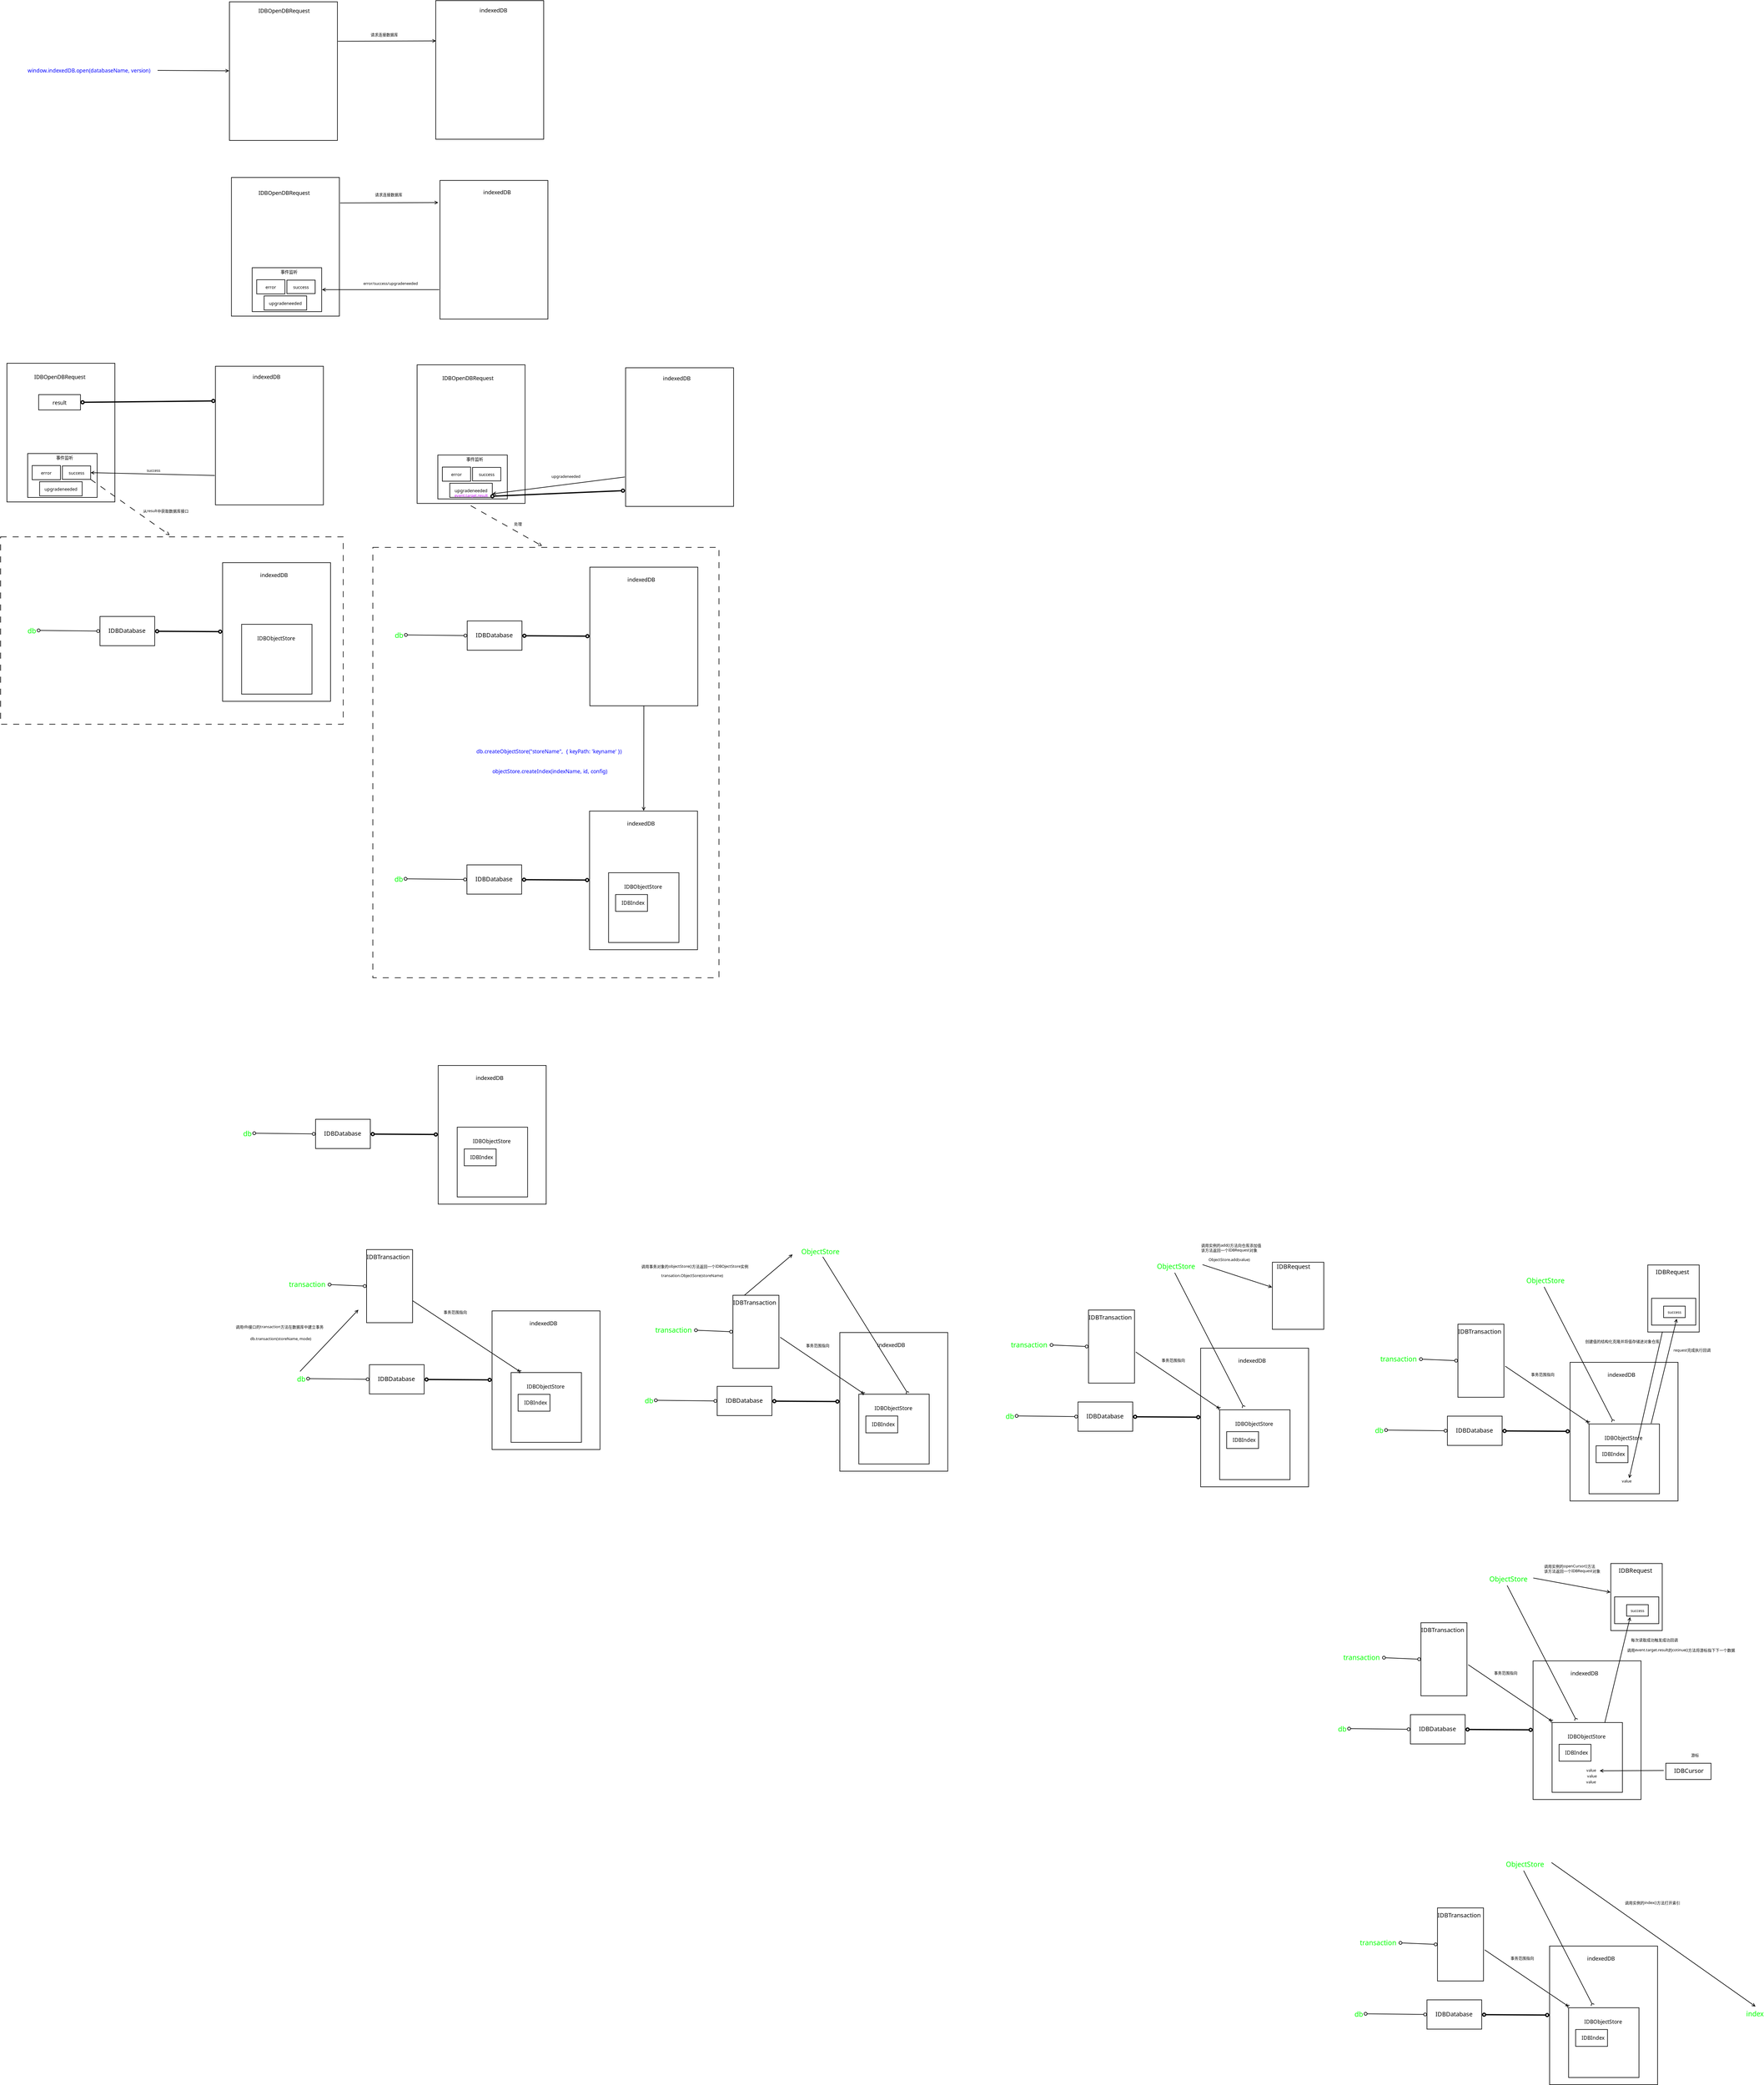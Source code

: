 <?xml version="1.0" encoding="UTF-8"?>
<dia:diagram xmlns:dia="http://www.lysator.liu.se/~alla/dia/">
  <dia:layer name="背景" visible="true" active="true">
    <dia:object type="Standard - Text" version="1" id="O0">
      <dia:attribute name="obj_pos">
        <dia:point val="71.011,78.303"/>
      </dia:attribute>
      <dia:attribute name="obj_bb">
        <dia:rectangle val="71.011,77.687;72.291,78.493"/>
      </dia:attribute>
      <dia:attribute name="text">
        <dia:composite type="text">
          <dia:attribute name="string">
            <dia:string>#处理#</dia:string>
          </dia:attribute>
          <dia:attribute name="font">
            <dia:font family="sans" style="0" name="Helvetica"/>
          </dia:attribute>
          <dia:attribute name="height">
            <dia:real val="0.8"/>
          </dia:attribute>
          <dia:attribute name="pos">
            <dia:point val="71.011,78.303"/>
          </dia:attribute>
          <dia:attribute name="color">
            <dia:color val="#000000"/>
          </dia:attribute>
          <dia:attribute name="alignment">
            <dia:enum val="0"/>
          </dia:attribute>
        </dia:composite>
      </dia:attribute>
      <dia:attribute name="valign">
        <dia:enum val="3"/>
      </dia:attribute>
    </dia:object>
    <dia:group>
      <dia:object type="Flowchart - Box" version="0" id="O1">
        <dia:attribute name="obj_pos">
          <dia:point val="23.67,-8.757"/>
        </dia:attribute>
        <dia:attribute name="obj_bb">
          <dia:rectangle val="23.62,-8.807;41.67,14.343"/>
        </dia:attribute>
        <dia:attribute name="elem_corner">
          <dia:point val="23.67,-8.757"/>
        </dia:attribute>
        <dia:attribute name="elem_width">
          <dia:real val="17.95"/>
        </dia:attribute>
        <dia:attribute name="elem_height">
          <dia:real val="23.05"/>
        </dia:attribute>
        <dia:attribute name="show_background">
          <dia:boolean val="true"/>
        </dia:attribute>
        <dia:attribute name="padding">
          <dia:real val="0.5"/>
        </dia:attribute>
        <dia:attribute name="text">
          <dia:composite type="text">
            <dia:attribute name="string">
              <dia:string>##</dia:string>
            </dia:attribute>
            <dia:attribute name="font">
              <dia:font family="sans" style="0" name="Helvetica"/>
            </dia:attribute>
            <dia:attribute name="height">
              <dia:real val="0.8"/>
            </dia:attribute>
            <dia:attribute name="pos">
              <dia:point val="32.645,2.962"/>
            </dia:attribute>
            <dia:attribute name="color">
              <dia:color val="#000000"/>
            </dia:attribute>
            <dia:attribute name="alignment">
              <dia:enum val="1"/>
            </dia:attribute>
          </dia:composite>
        </dia:attribute>
      </dia:object>
      <dia:object type="Standard - Text" version="1" id="O2">
        <dia:attribute name="obj_pos">
          <dia:point val="28.495,-6.932"/>
        </dia:attribute>
        <dia:attribute name="obj_bb">
          <dia:rectangle val="28.495,-7.78;37.565,-6.716"/>
        </dia:attribute>
        <dia:attribute name="text">
          <dia:composite type="text">
            <dia:attribute name="string">
              <dia:string>#IDBOpenDBRequest#</dia:string>
            </dia:attribute>
            <dia:attribute name="font">
              <dia:font family="sans" style="0" name="Helvetica"/>
            </dia:attribute>
            <dia:attribute name="height">
              <dia:real val="1.142"/>
            </dia:attribute>
            <dia:attribute name="pos">
              <dia:point val="28.495,-6.932"/>
            </dia:attribute>
            <dia:attribute name="color">
              <dia:color val="#000000"/>
            </dia:attribute>
            <dia:attribute name="alignment">
              <dia:enum val="0"/>
            </dia:attribute>
          </dia:composite>
        </dia:attribute>
        <dia:attribute name="valign">
          <dia:enum val="3"/>
        </dia:attribute>
      </dia:object>
      <dia:object type="Standard - Text" version="1" id="O3">
        <dia:attribute name="obj_pos">
          <dia:point val="-9.88,2.997"/>
        </dia:attribute>
        <dia:attribute name="obj_bb">
          <dia:rectangle val="-9.88,2.193;11.688,3.201"/>
        </dia:attribute>
        <dia:attribute name="text">
          <dia:composite type="text">
            <dia:attribute name="string">
              <dia:string>#window.indexedDB.open(databaseName, version)#</dia:string>
            </dia:attribute>
            <dia:attribute name="font">
              <dia:font family="sans" style="0" name="Helvetica"/>
            </dia:attribute>
            <dia:attribute name="height">
              <dia:real val="1.082"/>
            </dia:attribute>
            <dia:attribute name="pos">
              <dia:point val="-9.88,2.997"/>
            </dia:attribute>
            <dia:attribute name="color">
              <dia:color val="#0000ff"/>
            </dia:attribute>
            <dia:attribute name="alignment">
              <dia:enum val="0"/>
            </dia:attribute>
          </dia:composite>
        </dia:attribute>
        <dia:attribute name="valign">
          <dia:enum val="3"/>
        </dia:attribute>
      </dia:object>
      <dia:object type="Standard - Line" version="0" id="O4">
        <dia:attribute name="obj_pos">
          <dia:point val="11.72,2.647"/>
        </dia:attribute>
        <dia:attribute name="obj_bb">
          <dia:rectangle val="11.67,2.382;23.732,3.044"/>
        </dia:attribute>
        <dia:attribute name="conn_endpoints">
          <dia:point val="11.72,2.647"/>
          <dia:point val="23.62,2.716"/>
        </dia:attribute>
        <dia:attribute name="numcp">
          <dia:int val="1"/>
        </dia:attribute>
        <dia:attribute name="end_arrow">
          <dia:enum val="1"/>
        </dia:attribute>
        <dia:attribute name="end_arrow_length">
          <dia:real val="0.5"/>
        </dia:attribute>
        <dia:attribute name="end_arrow_width">
          <dia:real val="0.5"/>
        </dia:attribute>
        <dia:connections>
          <dia:connection handle="1" to="O1" connection="16"/>
        </dia:connections>
      </dia:object>
      <dia:object type="Flowchart - Box" version="0" id="O5">
        <dia:attribute name="obj_pos">
          <dia:point val="57.97,-8.957"/>
        </dia:attribute>
        <dia:attribute name="obj_bb">
          <dia:rectangle val="57.92,-9.007;75.97,14.143"/>
        </dia:attribute>
        <dia:attribute name="elem_corner">
          <dia:point val="57.97,-8.957"/>
        </dia:attribute>
        <dia:attribute name="elem_width">
          <dia:real val="17.95"/>
        </dia:attribute>
        <dia:attribute name="elem_height">
          <dia:real val="23.05"/>
        </dia:attribute>
        <dia:attribute name="show_background">
          <dia:boolean val="true"/>
        </dia:attribute>
        <dia:attribute name="padding">
          <dia:real val="0.5"/>
        </dia:attribute>
        <dia:attribute name="text">
          <dia:composite type="text">
            <dia:attribute name="string">
              <dia:string>##</dia:string>
            </dia:attribute>
            <dia:attribute name="font">
              <dia:font family="sans" style="0" name="Helvetica"/>
            </dia:attribute>
            <dia:attribute name="height">
              <dia:real val="0.8"/>
            </dia:attribute>
            <dia:attribute name="pos">
              <dia:point val="66.945,2.763"/>
            </dia:attribute>
            <dia:attribute name="color">
              <dia:color val="#000000"/>
            </dia:attribute>
            <dia:attribute name="alignment">
              <dia:enum val="1"/>
            </dia:attribute>
          </dia:composite>
        </dia:attribute>
      </dia:object>
      <dia:object type="Standard - Text" version="1" id="O6">
        <dia:attribute name="obj_pos">
          <dia:point val="65.27,-7.008"/>
        </dia:attribute>
        <dia:attribute name="obj_bb">
          <dia:rectangle val="65.27,-7.857;70.215,-6.793"/>
        </dia:attribute>
        <dia:attribute name="text">
          <dia:composite type="text">
            <dia:attribute name="string">
              <dia:string>#indexedDB#</dia:string>
            </dia:attribute>
            <dia:attribute name="font">
              <dia:font family="sans" style="0" name="Helvetica"/>
            </dia:attribute>
            <dia:attribute name="height">
              <dia:real val="1.142"/>
            </dia:attribute>
            <dia:attribute name="pos">
              <dia:point val="65.27,-7.008"/>
            </dia:attribute>
            <dia:attribute name="color">
              <dia:color val="#000000"/>
            </dia:attribute>
            <dia:attribute name="alignment">
              <dia:enum val="0"/>
            </dia:attribute>
          </dia:composite>
        </dia:attribute>
        <dia:attribute name="valign">
          <dia:enum val="3"/>
        </dia:attribute>
      </dia:object>
      <dia:object type="Standard - Line" version="0" id="O7">
        <dia:attribute name="obj_pos">
          <dia:point val="41.7,-2.197"/>
        </dia:attribute>
        <dia:attribute name="obj_bb">
          <dia:rectangle val="41.65,-2.587;58.132,-1.925"/>
        </dia:attribute>
        <dia:attribute name="conn_endpoints">
          <dia:point val="41.7,-2.197"/>
          <dia:point val="58.02,-2.258"/>
        </dia:attribute>
        <dia:attribute name="numcp">
          <dia:int val="1"/>
        </dia:attribute>
        <dia:attribute name="end_arrow">
          <dia:enum val="1"/>
        </dia:attribute>
        <dia:attribute name="end_arrow_length">
          <dia:real val="0.5"/>
        </dia:attribute>
        <dia:attribute name="end_arrow_width">
          <dia:real val="0.5"/>
        </dia:attribute>
      </dia:object>
      <dia:object type="Standard - Text" version="1" id="O8">
        <dia:attribute name="obj_pos">
          <dia:point val="48.0,-7.297"/>
        </dia:attribute>
        <dia:attribute name="obj_bb">
          <dia:rectangle val="48.0,-7.891;48.0,-7.146"/>
        </dia:attribute>
        <dia:attribute name="text">
          <dia:composite type="text">
            <dia:attribute name="string">
              <dia:string>##</dia:string>
            </dia:attribute>
            <dia:attribute name="font">
              <dia:font family="sans" style="0" name="Helvetica"/>
            </dia:attribute>
            <dia:attribute name="height">
              <dia:real val="0.8"/>
            </dia:attribute>
            <dia:attribute name="pos">
              <dia:point val="48.0,-7.297"/>
            </dia:attribute>
            <dia:attribute name="color">
              <dia:color val="#000000"/>
            </dia:attribute>
            <dia:attribute name="alignment">
              <dia:enum val="0"/>
            </dia:attribute>
          </dia:composite>
        </dia:attribute>
        <dia:attribute name="valign">
          <dia:enum val="3"/>
        </dia:attribute>
      </dia:object>
      <dia:object type="Standard - Text" version="1" id="O9">
        <dia:attribute name="obj_pos">
          <dia:point val="47.15,-3.047"/>
        </dia:attribute>
        <dia:attribute name="obj_bb">
          <dia:rectangle val="47.15,-3.663;51.63,-2.857"/>
        </dia:attribute>
        <dia:attribute name="text">
          <dia:composite type="text">
            <dia:attribute name="string">
              <dia:string>#请求连接数据库#</dia:string>
            </dia:attribute>
            <dia:attribute name="font">
              <dia:font family="sans" style="0" name="Helvetica"/>
            </dia:attribute>
            <dia:attribute name="height">
              <dia:real val="0.8"/>
            </dia:attribute>
            <dia:attribute name="pos">
              <dia:point val="47.15,-3.047"/>
            </dia:attribute>
            <dia:attribute name="color">
              <dia:color val="#000000"/>
            </dia:attribute>
            <dia:attribute name="alignment">
              <dia:enum val="0"/>
            </dia:attribute>
          </dia:composite>
        </dia:attribute>
        <dia:attribute name="valign">
          <dia:enum val="3"/>
        </dia:attribute>
      </dia:object>
    </dia:group>
    <dia:group>
      <dia:object type="Flowchart - Box" version="0" id="O10">
        <dia:attribute name="obj_pos">
          <dia:point val="24,20.45"/>
        </dia:attribute>
        <dia:attribute name="obj_bb">
          <dia:rectangle val="23.95,20.4;42,43.55"/>
        </dia:attribute>
        <dia:attribute name="elem_corner">
          <dia:point val="24,20.45"/>
        </dia:attribute>
        <dia:attribute name="elem_width">
          <dia:real val="17.95"/>
        </dia:attribute>
        <dia:attribute name="elem_height">
          <dia:real val="23.05"/>
        </dia:attribute>
        <dia:attribute name="show_background">
          <dia:boolean val="true"/>
        </dia:attribute>
        <dia:attribute name="padding">
          <dia:real val="0.5"/>
        </dia:attribute>
        <dia:attribute name="text">
          <dia:composite type="text">
            <dia:attribute name="string">
              <dia:string>##</dia:string>
            </dia:attribute>
            <dia:attribute name="font">
              <dia:font family="sans" style="0" name="Helvetica"/>
            </dia:attribute>
            <dia:attribute name="height">
              <dia:real val="0.8"/>
            </dia:attribute>
            <dia:attribute name="pos">
              <dia:point val="32.975,32.169"/>
            </dia:attribute>
            <dia:attribute name="color">
              <dia:color val="#000000"/>
            </dia:attribute>
            <dia:attribute name="alignment">
              <dia:enum val="1"/>
            </dia:attribute>
          </dia:composite>
        </dia:attribute>
      </dia:object>
      <dia:object type="Flowchart - Box" version="0" id="O11">
        <dia:attribute name="obj_pos">
          <dia:point val="27.45,35.453"/>
        </dia:attribute>
        <dia:attribute name="obj_bb">
          <dia:rectangle val="27.4,35.403;39.05,42.803"/>
        </dia:attribute>
        <dia:attribute name="elem_corner">
          <dia:point val="27.45,35.453"/>
        </dia:attribute>
        <dia:attribute name="elem_width">
          <dia:real val="11.55"/>
        </dia:attribute>
        <dia:attribute name="elem_height">
          <dia:real val="7.3"/>
        </dia:attribute>
        <dia:attribute name="show_background">
          <dia:boolean val="true"/>
        </dia:attribute>
        <dia:attribute name="padding">
          <dia:real val="0.5"/>
        </dia:attribute>
        <dia:attribute name="text">
          <dia:composite type="text">
            <dia:attribute name="string">
              <dia:string>##</dia:string>
            </dia:attribute>
            <dia:attribute name="font">
              <dia:font family="sans" style="0" name="Helvetica"/>
            </dia:attribute>
            <dia:attribute name="height">
              <dia:real val="0.8"/>
            </dia:attribute>
            <dia:attribute name="pos">
              <dia:point val="33.225,39.297"/>
            </dia:attribute>
            <dia:attribute name="color">
              <dia:color val="#000000"/>
            </dia:attribute>
            <dia:attribute name="alignment">
              <dia:enum val="1"/>
            </dia:attribute>
          </dia:composite>
        </dia:attribute>
      </dia:object>
      <dia:object type="Flowchart - Box" version="0" id="O12">
        <dia:attribute name="obj_pos">
          <dia:point val="28.2,37.453"/>
        </dia:attribute>
        <dia:attribute name="obj_bb">
          <dia:rectangle val="28.15,37.403;32.95,39.853"/>
        </dia:attribute>
        <dia:attribute name="elem_corner">
          <dia:point val="28.2,37.453"/>
        </dia:attribute>
        <dia:attribute name="elem_width">
          <dia:real val="4.7"/>
        </dia:attribute>
        <dia:attribute name="elem_height">
          <dia:real val="2.35"/>
        </dia:attribute>
        <dia:attribute name="border_width">
          <dia:real val="0.1"/>
        </dia:attribute>
        <dia:attribute name="show_background">
          <dia:boolean val="true"/>
        </dia:attribute>
        <dia:attribute name="padding">
          <dia:real val="0.5"/>
        </dia:attribute>
        <dia:attribute name="text">
          <dia:composite type="text">
            <dia:attribute name="string">
              <dia:string>#error#</dia:string>
            </dia:attribute>
            <dia:attribute name="font">
              <dia:font family="sans" style="0" name="Helvetica"/>
            </dia:attribute>
            <dia:attribute name="height">
              <dia:real val="0.906"/>
            </dia:attribute>
            <dia:attribute name="pos">
              <dia:point val="30.55,38.848"/>
            </dia:attribute>
            <dia:attribute name="color">
              <dia:color val="#000000"/>
            </dia:attribute>
            <dia:attribute name="alignment">
              <dia:enum val="1"/>
            </dia:attribute>
          </dia:composite>
        </dia:attribute>
      </dia:object>
      <dia:object type="Flowchart - Box" version="0" id="O13">
        <dia:attribute name="obj_pos">
          <dia:point val="33.22,37.513"/>
        </dia:attribute>
        <dia:attribute name="obj_bb">
          <dia:rectangle val="33.17,37.462;37.97,39.803"/>
        </dia:attribute>
        <dia:attribute name="elem_corner">
          <dia:point val="33.22,37.513"/>
        </dia:attribute>
        <dia:attribute name="elem_width">
          <dia:real val="4.7"/>
        </dia:attribute>
        <dia:attribute name="elem_height">
          <dia:real val="2.241"/>
        </dia:attribute>
        <dia:attribute name="border_width">
          <dia:real val="0.1"/>
        </dia:attribute>
        <dia:attribute name="show_background">
          <dia:boolean val="true"/>
        </dia:attribute>
        <dia:attribute name="padding">
          <dia:real val="0.5"/>
        </dia:attribute>
        <dia:attribute name="text">
          <dia:composite type="text">
            <dia:attribute name="string">
              <dia:string>#success#</dia:string>
            </dia:attribute>
            <dia:attribute name="font">
              <dia:font family="sans" style="0" name="Helvetica"/>
            </dia:attribute>
            <dia:attribute name="height">
              <dia:real val="0.906"/>
            </dia:attribute>
            <dia:attribute name="pos">
              <dia:point val="35.57,38.853"/>
            </dia:attribute>
            <dia:attribute name="color">
              <dia:color val="#000000"/>
            </dia:attribute>
            <dia:attribute name="alignment">
              <dia:enum val="1"/>
            </dia:attribute>
          </dia:composite>
        </dia:attribute>
      </dia:object>
      <dia:object type="Flowchart - Box" version="0" id="O14">
        <dia:attribute name="obj_pos">
          <dia:point val="29.434,40.143"/>
        </dia:attribute>
        <dia:attribute name="obj_bb">
          <dia:rectangle val="29.384,40.093;36.556,42.543"/>
        </dia:attribute>
        <dia:attribute name="elem_corner">
          <dia:point val="29.434,40.143"/>
        </dia:attribute>
        <dia:attribute name="elem_width">
          <dia:real val="7.073"/>
        </dia:attribute>
        <dia:attribute name="elem_height">
          <dia:real val="2.35"/>
        </dia:attribute>
        <dia:attribute name="border_width">
          <dia:real val="0.1"/>
        </dia:attribute>
        <dia:attribute name="show_background">
          <dia:boolean val="true"/>
        </dia:attribute>
        <dia:attribute name="padding">
          <dia:real val="0.5"/>
        </dia:attribute>
        <dia:attribute name="text">
          <dia:composite type="text">
            <dia:attribute name="string">
              <dia:string>#upgradeneeded#</dia:string>
            </dia:attribute>
            <dia:attribute name="font">
              <dia:font family="sans" style="0" name="Helvetica"/>
            </dia:attribute>
            <dia:attribute name="height">
              <dia:real val="0.906"/>
            </dia:attribute>
            <dia:attribute name="pos">
              <dia:point val="32.97,41.538"/>
            </dia:attribute>
            <dia:attribute name="color">
              <dia:color val="#000000"/>
            </dia:attribute>
            <dia:attribute name="alignment">
              <dia:enum val="1"/>
            </dia:attribute>
          </dia:composite>
        </dia:attribute>
      </dia:object>
      <dia:object type="Standard - Text" version="1" id="O15">
        <dia:attribute name="obj_pos">
          <dia:point val="32.175,36.453"/>
        </dia:attribute>
        <dia:attribute name="obj_bb">
          <dia:rectangle val="32.175,35.755;35.075,36.669"/>
        </dia:attribute>
        <dia:attribute name="text">
          <dia:composite type="text">
            <dia:attribute name="string">
              <dia:string>#事件监听#</dia:string>
            </dia:attribute>
            <dia:attribute name="font">
              <dia:font family="sans" style="0" name="Helvetica"/>
            </dia:attribute>
            <dia:attribute name="height">
              <dia:real val="0.906"/>
            </dia:attribute>
            <dia:attribute name="pos">
              <dia:point val="32.175,36.453"/>
            </dia:attribute>
            <dia:attribute name="color">
              <dia:color val="#000000"/>
            </dia:attribute>
            <dia:attribute name="alignment">
              <dia:enum val="0"/>
            </dia:attribute>
          </dia:composite>
        </dia:attribute>
        <dia:attribute name="valign">
          <dia:enum val="3"/>
        </dia:attribute>
      </dia:object>
      <dia:object type="Flowchart - Box" version="0" id="O16">
        <dia:attribute name="obj_pos">
          <dia:point val="58.67,20.943"/>
        </dia:attribute>
        <dia:attribute name="obj_bb">
          <dia:rectangle val="58.62,20.893;76.67,44.043"/>
        </dia:attribute>
        <dia:attribute name="elem_corner">
          <dia:point val="58.67,20.943"/>
        </dia:attribute>
        <dia:attribute name="elem_width">
          <dia:real val="17.95"/>
        </dia:attribute>
        <dia:attribute name="elem_height">
          <dia:real val="23.05"/>
        </dia:attribute>
        <dia:attribute name="show_background">
          <dia:boolean val="true"/>
        </dia:attribute>
        <dia:attribute name="padding">
          <dia:real val="0.5"/>
        </dia:attribute>
        <dia:attribute name="text">
          <dia:composite type="text">
            <dia:attribute name="string">
              <dia:string>##</dia:string>
            </dia:attribute>
            <dia:attribute name="font">
              <dia:font family="sans" style="0" name="Helvetica"/>
            </dia:attribute>
            <dia:attribute name="height">
              <dia:real val="0.8"/>
            </dia:attribute>
            <dia:attribute name="pos">
              <dia:point val="67.645,32.663"/>
            </dia:attribute>
            <dia:attribute name="color">
              <dia:color val="#000000"/>
            </dia:attribute>
            <dia:attribute name="alignment">
              <dia:enum val="1"/>
            </dia:attribute>
          </dia:composite>
        </dia:attribute>
      </dia:object>
      <dia:object type="Standard - Text" version="1" id="O17">
        <dia:attribute name="obj_pos">
          <dia:point val="65.87,23.242"/>
        </dia:attribute>
        <dia:attribute name="obj_bb">
          <dia:rectangle val="65.87,22.393;70.815,23.457"/>
        </dia:attribute>
        <dia:attribute name="text">
          <dia:composite type="text">
            <dia:attribute name="string">
              <dia:string>#indexedDB#</dia:string>
            </dia:attribute>
            <dia:attribute name="font">
              <dia:font family="sans" style="0" name="Helvetica"/>
            </dia:attribute>
            <dia:attribute name="height">
              <dia:real val="1.142"/>
            </dia:attribute>
            <dia:attribute name="pos">
              <dia:point val="65.87,23.242"/>
            </dia:attribute>
            <dia:attribute name="color">
              <dia:color val="#000000"/>
            </dia:attribute>
            <dia:attribute name="alignment">
              <dia:enum val="0"/>
            </dia:attribute>
          </dia:composite>
        </dia:attribute>
        <dia:attribute name="valign">
          <dia:enum val="3"/>
        </dia:attribute>
      </dia:object>
      <dia:object type="Standard - Text" version="1" id="O18">
        <dia:attribute name="obj_pos">
          <dia:point val="47.87,23.56"/>
        </dia:attribute>
        <dia:attribute name="obj_bb">
          <dia:rectangle val="47.87,22.943;52.35,23.75"/>
        </dia:attribute>
        <dia:attribute name="text">
          <dia:composite type="text">
            <dia:attribute name="string">
              <dia:string>#请求连接数据库#</dia:string>
            </dia:attribute>
            <dia:attribute name="font">
              <dia:font family="sans" style="0" name="Helvetica"/>
            </dia:attribute>
            <dia:attribute name="height">
              <dia:real val="0.8"/>
            </dia:attribute>
            <dia:attribute name="pos">
              <dia:point val="47.87,23.56"/>
            </dia:attribute>
            <dia:attribute name="color">
              <dia:color val="#000000"/>
            </dia:attribute>
            <dia:attribute name="alignment">
              <dia:enum val="0"/>
            </dia:attribute>
          </dia:composite>
        </dia:attribute>
        <dia:attribute name="valign">
          <dia:enum val="3"/>
        </dia:attribute>
      </dia:object>
      <dia:object type="Standard - Line" version="0" id="O19">
        <dia:attribute name="obj_pos">
          <dia:point val="42.07,24.684"/>
        </dia:attribute>
        <dia:attribute name="obj_bb">
          <dia:rectangle val="42.02,24.294;58.502,24.955"/>
        </dia:attribute>
        <dia:attribute name="conn_endpoints">
          <dia:point val="42.07,24.684"/>
          <dia:point val="58.39,24.622"/>
        </dia:attribute>
        <dia:attribute name="numcp">
          <dia:int val="1"/>
        </dia:attribute>
        <dia:attribute name="end_arrow">
          <dia:enum val="1"/>
        </dia:attribute>
        <dia:attribute name="end_arrow_length">
          <dia:real val="0.5"/>
        </dia:attribute>
        <dia:attribute name="end_arrow_width">
          <dia:real val="0.5"/>
        </dia:attribute>
      </dia:object>
      <dia:object type="Standard - Line" version="0" id="O20">
        <dia:attribute name="obj_pos">
          <dia:point val="39.05,39.103"/>
        </dia:attribute>
        <dia:attribute name="obj_bb">
          <dia:rectangle val="39.0,38.773;58.6,39.434"/>
        </dia:attribute>
        <dia:attribute name="conn_endpoints">
          <dia:point val="39.05,39.103"/>
          <dia:point val="58.55,39.103"/>
        </dia:attribute>
        <dia:attribute name="numcp">
          <dia:int val="1"/>
        </dia:attribute>
        <dia:attribute name="start_arrow">
          <dia:enum val="1"/>
        </dia:attribute>
        <dia:attribute name="start_arrow_length">
          <dia:real val="0.5"/>
        </dia:attribute>
        <dia:attribute name="start_arrow_width">
          <dia:real val="0.5"/>
        </dia:attribute>
        <dia:connections>
          <dia:connection handle="0" to="O11" connection="16"/>
        </dia:connections>
      </dia:object>
      <dia:object type="Standard - Text" version="1" id="O21">
        <dia:attribute name="obj_pos">
          <dia:point val="45.95,38.303"/>
        </dia:attribute>
        <dia:attribute name="obj_bb">
          <dia:rectangle val="45.95,37.709;55.515,38.454"/>
        </dia:attribute>
        <dia:attribute name="text">
          <dia:composite type="text">
            <dia:attribute name="string">
              <dia:string>#error/success/upgradeneeded#</dia:string>
            </dia:attribute>
            <dia:attribute name="font">
              <dia:font family="sans" style="0" name="Helvetica"/>
            </dia:attribute>
            <dia:attribute name="height">
              <dia:real val="0.8"/>
            </dia:attribute>
            <dia:attribute name="pos">
              <dia:point val="45.95,38.303"/>
            </dia:attribute>
            <dia:attribute name="color">
              <dia:color val="#000000"/>
            </dia:attribute>
            <dia:attribute name="alignment">
              <dia:enum val="0"/>
            </dia:attribute>
          </dia:composite>
        </dia:attribute>
        <dia:attribute name="valign">
          <dia:enum val="3"/>
        </dia:attribute>
      </dia:object>
      <dia:object type="Standard - Text" version="1" id="O22">
        <dia:attribute name="obj_pos">
          <dia:point val="28.51,23.338"/>
        </dia:attribute>
        <dia:attribute name="obj_bb">
          <dia:rectangle val="28.51,22.49;37.58,23.554"/>
        </dia:attribute>
        <dia:attribute name="text">
          <dia:composite type="text">
            <dia:attribute name="string">
              <dia:string>#IDBOpenDBRequest#</dia:string>
            </dia:attribute>
            <dia:attribute name="font">
              <dia:font family="sans" style="0" name="Helvetica"/>
            </dia:attribute>
            <dia:attribute name="height">
              <dia:real val="1.142"/>
            </dia:attribute>
            <dia:attribute name="pos">
              <dia:point val="28.51,23.338"/>
            </dia:attribute>
            <dia:attribute name="color">
              <dia:color val="#000000"/>
            </dia:attribute>
            <dia:attribute name="alignment">
              <dia:enum val="0"/>
            </dia:attribute>
          </dia:composite>
        </dia:attribute>
        <dia:attribute name="valign">
          <dia:enum val="3"/>
        </dia:attribute>
      </dia:object>
    </dia:group>
    <dia:object type="Standard - Line" version="0" id="O23">
      <dia:attribute name="obj_pos">
        <dia:point val="60.304,73.049"/>
      </dia:attribute>
      <dia:attribute name="obj_bb">
        <dia:rectangle val="60.236,72.981;75.731,81.769"/>
      </dia:attribute>
      <dia:attribute name="conn_endpoints">
        <dia:point val="60.304,73.049"/>
        <dia:point val="75.633,81.7"/>
      </dia:attribute>
      <dia:attribute name="numcp">
        <dia:int val="1"/>
      </dia:attribute>
      <dia:attribute name="line_style">
        <dia:enum val="1"/>
      </dia:attribute>
      <dia:attribute name="end_arrow">
        <dia:enum val="1"/>
      </dia:attribute>
      <dia:attribute name="end_arrow_length">
        <dia:real val="0.5"/>
      </dia:attribute>
      <dia:attribute name="end_arrow_width">
        <dia:real val="0.5"/>
      </dia:attribute>
      <dia:connections>
        <dia:connection handle="0" to="O86" connection="9"/>
      </dia:connections>
    </dia:object>
    <dia:group>
      <dia:object type="Standard - Text" version="1" id="O24">
        <dia:attribute name="obj_pos">
          <dia:point val="9.32,76.153"/>
        </dia:attribute>
        <dia:attribute name="obj_bb">
          <dia:rectangle val="9.32,75.537;16.888,76.344"/>
        </dia:attribute>
        <dia:attribute name="text">
          <dia:composite type="text">
            <dia:attribute name="string">
              <dia:string>#从result中获取数据库接口#</dia:string>
            </dia:attribute>
            <dia:attribute name="font">
              <dia:font family="sans" style="0" name="Helvetica"/>
            </dia:attribute>
            <dia:attribute name="height">
              <dia:real val="0.8"/>
            </dia:attribute>
            <dia:attribute name="pos">
              <dia:point val="9.32,76.153"/>
            </dia:attribute>
            <dia:attribute name="color">
              <dia:color val="#000000"/>
            </dia:attribute>
            <dia:attribute name="alignment">
              <dia:enum val="0"/>
            </dia:attribute>
          </dia:composite>
        </dia:attribute>
        <dia:attribute name="valign">
          <dia:enum val="3"/>
        </dia:attribute>
      </dia:object>
      <dia:object type="Flowchart - Box" version="0" id="O25">
        <dia:attribute name="obj_pos">
          <dia:point val="-13.33,51.343"/>
        </dia:attribute>
        <dia:attribute name="obj_bb">
          <dia:rectangle val="-13.38,51.293;4.67,74.443"/>
        </dia:attribute>
        <dia:attribute name="elem_corner">
          <dia:point val="-13.33,51.343"/>
        </dia:attribute>
        <dia:attribute name="elem_width">
          <dia:real val="17.95"/>
        </dia:attribute>
        <dia:attribute name="elem_height">
          <dia:real val="23.05"/>
        </dia:attribute>
        <dia:attribute name="show_background">
          <dia:boolean val="true"/>
        </dia:attribute>
        <dia:attribute name="padding">
          <dia:real val="0.5"/>
        </dia:attribute>
        <dia:attribute name="text">
          <dia:composite type="text">
            <dia:attribute name="string">
              <dia:string>##</dia:string>
            </dia:attribute>
            <dia:attribute name="font">
              <dia:font family="sans" style="0" name="Helvetica"/>
            </dia:attribute>
            <dia:attribute name="height">
              <dia:real val="0.8"/>
            </dia:attribute>
            <dia:attribute name="pos">
              <dia:point val="-4.355,63.062"/>
            </dia:attribute>
            <dia:attribute name="color">
              <dia:color val="#000000"/>
            </dia:attribute>
            <dia:attribute name="alignment">
              <dia:enum val="1"/>
            </dia:attribute>
          </dia:composite>
        </dia:attribute>
      </dia:object>
      <dia:object type="Flowchart - Box" version="0" id="O26">
        <dia:attribute name="obj_pos">
          <dia:point val="-9.88,66.347"/>
        </dia:attribute>
        <dia:attribute name="obj_bb">
          <dia:rectangle val="-9.93,66.297;1.72,73.697"/>
        </dia:attribute>
        <dia:attribute name="elem_corner">
          <dia:point val="-9.88,66.347"/>
        </dia:attribute>
        <dia:attribute name="elem_width">
          <dia:real val="11.55"/>
        </dia:attribute>
        <dia:attribute name="elem_height">
          <dia:real val="7.3"/>
        </dia:attribute>
        <dia:attribute name="show_background">
          <dia:boolean val="true"/>
        </dia:attribute>
        <dia:attribute name="padding">
          <dia:real val="0.5"/>
        </dia:attribute>
        <dia:attribute name="text">
          <dia:composite type="text">
            <dia:attribute name="string">
              <dia:string>##</dia:string>
            </dia:attribute>
            <dia:attribute name="font">
              <dia:font family="sans" style="0" name="Helvetica"/>
            </dia:attribute>
            <dia:attribute name="height">
              <dia:real val="0.8"/>
            </dia:attribute>
            <dia:attribute name="pos">
              <dia:point val="-4.105,70.191"/>
            </dia:attribute>
            <dia:attribute name="color">
              <dia:color val="#000000"/>
            </dia:attribute>
            <dia:attribute name="alignment">
              <dia:enum val="1"/>
            </dia:attribute>
          </dia:composite>
        </dia:attribute>
      </dia:object>
      <dia:object type="Flowchart - Box" version="0" id="O27">
        <dia:attribute name="obj_pos">
          <dia:point val="-9.13,68.347"/>
        </dia:attribute>
        <dia:attribute name="obj_bb">
          <dia:rectangle val="-9.18,68.297;-4.38,70.747"/>
        </dia:attribute>
        <dia:attribute name="elem_corner">
          <dia:point val="-9.13,68.347"/>
        </dia:attribute>
        <dia:attribute name="elem_width">
          <dia:real val="4.7"/>
        </dia:attribute>
        <dia:attribute name="elem_height">
          <dia:real val="2.35"/>
        </dia:attribute>
        <dia:attribute name="border_width">
          <dia:real val="0.1"/>
        </dia:attribute>
        <dia:attribute name="show_background">
          <dia:boolean val="true"/>
        </dia:attribute>
        <dia:attribute name="padding">
          <dia:real val="0.5"/>
        </dia:attribute>
        <dia:attribute name="text">
          <dia:composite type="text">
            <dia:attribute name="string">
              <dia:string>#error#</dia:string>
            </dia:attribute>
            <dia:attribute name="font">
              <dia:font family="sans" style="0" name="Helvetica"/>
            </dia:attribute>
            <dia:attribute name="height">
              <dia:real val="0.906"/>
            </dia:attribute>
            <dia:attribute name="pos">
              <dia:point val="-6.78,69.742"/>
            </dia:attribute>
            <dia:attribute name="color">
              <dia:color val="#000000"/>
            </dia:attribute>
            <dia:attribute name="alignment">
              <dia:enum val="1"/>
            </dia:attribute>
          </dia:composite>
        </dia:attribute>
      </dia:object>
      <dia:object type="Flowchart - Box" version="0" id="O28">
        <dia:attribute name="obj_pos">
          <dia:point val="-4.11,68.406"/>
        </dia:attribute>
        <dia:attribute name="obj_bb">
          <dia:rectangle val="-4.16,68.356;0.64,70.697"/>
        </dia:attribute>
        <dia:attribute name="elem_corner">
          <dia:point val="-4.11,68.406"/>
        </dia:attribute>
        <dia:attribute name="elem_width">
          <dia:real val="4.7"/>
        </dia:attribute>
        <dia:attribute name="elem_height">
          <dia:real val="2.241"/>
        </dia:attribute>
        <dia:attribute name="border_width">
          <dia:real val="0.1"/>
        </dia:attribute>
        <dia:attribute name="show_background">
          <dia:boolean val="true"/>
        </dia:attribute>
        <dia:attribute name="padding">
          <dia:real val="0.5"/>
        </dia:attribute>
        <dia:attribute name="text">
          <dia:composite type="text">
            <dia:attribute name="string">
              <dia:string>#success#</dia:string>
            </dia:attribute>
            <dia:attribute name="font">
              <dia:font family="sans" style="0" name="Helvetica"/>
            </dia:attribute>
            <dia:attribute name="height">
              <dia:real val="0.906"/>
            </dia:attribute>
            <dia:attribute name="pos">
              <dia:point val="-1.76,69.746"/>
            </dia:attribute>
            <dia:attribute name="color">
              <dia:color val="#000000"/>
            </dia:attribute>
            <dia:attribute name="alignment">
              <dia:enum val="1"/>
            </dia:attribute>
          </dia:composite>
        </dia:attribute>
      </dia:object>
      <dia:object type="Flowchart - Box" version="0" id="O29">
        <dia:attribute name="obj_pos">
          <dia:point val="-7.896,71.037"/>
        </dia:attribute>
        <dia:attribute name="obj_bb">
          <dia:rectangle val="-7.946,70.987;-0.773,73.437"/>
        </dia:attribute>
        <dia:attribute name="elem_corner">
          <dia:point val="-7.896,71.037"/>
        </dia:attribute>
        <dia:attribute name="elem_width">
          <dia:real val="7.073"/>
        </dia:attribute>
        <dia:attribute name="elem_height">
          <dia:real val="2.35"/>
        </dia:attribute>
        <dia:attribute name="border_width">
          <dia:real val="0.1"/>
        </dia:attribute>
        <dia:attribute name="show_background">
          <dia:boolean val="true"/>
        </dia:attribute>
        <dia:attribute name="padding">
          <dia:real val="0.5"/>
        </dia:attribute>
        <dia:attribute name="text">
          <dia:composite type="text">
            <dia:attribute name="string">
              <dia:string>#upgradeneeded#</dia:string>
            </dia:attribute>
            <dia:attribute name="font">
              <dia:font family="sans" style="0" name="Helvetica"/>
            </dia:attribute>
            <dia:attribute name="height">
              <dia:real val="0.906"/>
            </dia:attribute>
            <dia:attribute name="pos">
              <dia:point val="-4.36,72.432"/>
            </dia:attribute>
            <dia:attribute name="color">
              <dia:color val="#000000"/>
            </dia:attribute>
            <dia:attribute name="alignment">
              <dia:enum val="1"/>
            </dia:attribute>
          </dia:composite>
        </dia:attribute>
      </dia:object>
      <dia:object type="Standard - Text" version="1" id="O30">
        <dia:attribute name="obj_pos">
          <dia:point val="-5.155,67.347"/>
        </dia:attribute>
        <dia:attribute name="obj_bb">
          <dia:rectangle val="-5.155,66.649;-2.255,67.562"/>
        </dia:attribute>
        <dia:attribute name="text">
          <dia:composite type="text">
            <dia:attribute name="string">
              <dia:string>#事件监听#</dia:string>
            </dia:attribute>
            <dia:attribute name="font">
              <dia:font family="sans" style="0" name="Helvetica"/>
            </dia:attribute>
            <dia:attribute name="height">
              <dia:real val="0.906"/>
            </dia:attribute>
            <dia:attribute name="pos">
              <dia:point val="-5.155,67.347"/>
            </dia:attribute>
            <dia:attribute name="color">
              <dia:color val="#000000"/>
            </dia:attribute>
            <dia:attribute name="alignment">
              <dia:enum val="0"/>
            </dia:attribute>
          </dia:composite>
        </dia:attribute>
        <dia:attribute name="valign">
          <dia:enum val="3"/>
        </dia:attribute>
      </dia:object>
      <dia:object type="Flowchart - Box" version="0" id="O31">
        <dia:attribute name="obj_pos">
          <dia:point val="21.34,51.837"/>
        </dia:attribute>
        <dia:attribute name="obj_bb">
          <dia:rectangle val="21.29,51.787;39.34,74.937"/>
        </dia:attribute>
        <dia:attribute name="elem_corner">
          <dia:point val="21.34,51.837"/>
        </dia:attribute>
        <dia:attribute name="elem_width">
          <dia:real val="17.95"/>
        </dia:attribute>
        <dia:attribute name="elem_height">
          <dia:real val="23.05"/>
        </dia:attribute>
        <dia:attribute name="show_background">
          <dia:boolean val="true"/>
        </dia:attribute>
        <dia:attribute name="padding">
          <dia:real val="0.5"/>
        </dia:attribute>
        <dia:attribute name="text">
          <dia:composite type="text">
            <dia:attribute name="string">
              <dia:string>##</dia:string>
            </dia:attribute>
            <dia:attribute name="font">
              <dia:font family="sans" style="0" name="Helvetica"/>
            </dia:attribute>
            <dia:attribute name="height">
              <dia:real val="0.8"/>
            </dia:attribute>
            <dia:attribute name="pos">
              <dia:point val="30.315,63.556"/>
            </dia:attribute>
            <dia:attribute name="color">
              <dia:color val="#000000"/>
            </dia:attribute>
            <dia:attribute name="alignment">
              <dia:enum val="1"/>
            </dia:attribute>
          </dia:composite>
        </dia:attribute>
      </dia:object>
      <dia:object type="Standard - Text" version="1" id="O32">
        <dia:attribute name="obj_pos">
          <dia:point val="27.54,53.935"/>
        </dia:attribute>
        <dia:attribute name="obj_bb">
          <dia:rectangle val="27.54,53.06;32.512,54.204"/>
        </dia:attribute>
        <dia:attribute name="text">
          <dia:composite type="text">
            <dia:attribute name="string">
              <dia:string>#indexedDB#</dia:string>
            </dia:attribute>
            <dia:attribute name="font">
              <dia:font family="sans" style="0" name="Helvetica"/>
            </dia:attribute>
            <dia:attribute name="height">
              <dia:real val="1.142"/>
            </dia:attribute>
            <dia:attribute name="pos">
              <dia:point val="27.54,53.935"/>
            </dia:attribute>
            <dia:attribute name="color">
              <dia:color val="#000000"/>
            </dia:attribute>
            <dia:attribute name="alignment">
              <dia:enum val="0"/>
            </dia:attribute>
          </dia:composite>
        </dia:attribute>
        <dia:attribute name="valign">
          <dia:enum val="3"/>
        </dia:attribute>
      </dia:object>
      <dia:object type="Standard - Line" version="0" id="O33">
        <dia:attribute name="obj_pos">
          <dia:point val="0.59,69.526"/>
        </dia:attribute>
        <dia:attribute name="obj_bb">
          <dia:rectangle val="0.539,69.211;21.271,70.048"/>
        </dia:attribute>
        <dia:attribute name="conn_endpoints">
          <dia:point val="0.59,69.526"/>
          <dia:point val="21.22,69.997"/>
        </dia:attribute>
        <dia:attribute name="numcp">
          <dia:int val="1"/>
        </dia:attribute>
        <dia:attribute name="start_arrow">
          <dia:enum val="1"/>
        </dia:attribute>
        <dia:attribute name="start_arrow_length">
          <dia:real val="0.5"/>
        </dia:attribute>
        <dia:attribute name="start_arrow_width">
          <dia:real val="0.5"/>
        </dia:attribute>
        <dia:connections>
          <dia:connection handle="0" to="O28" connection="8"/>
        </dia:connections>
      </dia:object>
      <dia:object type="Standard - Text" version="1" id="O34">
        <dia:attribute name="obj_pos">
          <dia:point val="9.92,69.397"/>
        </dia:attribute>
        <dia:attribute name="obj_bb">
          <dia:rectangle val="9.92,68.803;12.423,69.548"/>
        </dia:attribute>
        <dia:attribute name="text">
          <dia:composite type="text">
            <dia:attribute name="string">
              <dia:string>#success#</dia:string>
            </dia:attribute>
            <dia:attribute name="font">
              <dia:font family="sans" style="0" name="Helvetica"/>
            </dia:attribute>
            <dia:attribute name="height">
              <dia:real val="0.8"/>
            </dia:attribute>
            <dia:attribute name="pos">
              <dia:point val="9.92,69.397"/>
            </dia:attribute>
            <dia:attribute name="color">
              <dia:color val="#000000"/>
            </dia:attribute>
            <dia:attribute name="alignment">
              <dia:enum val="0"/>
            </dia:attribute>
          </dia:composite>
        </dia:attribute>
        <dia:attribute name="valign">
          <dia:enum val="3"/>
        </dia:attribute>
      </dia:object>
      <dia:object type="Flowchart - Box" version="0" id="O35">
        <dia:attribute name="obj_pos">
          <dia:point val="-8.05,56.553"/>
        </dia:attribute>
        <dia:attribute name="obj_bb">
          <dia:rectangle val="-8.1,56.504;-1.05,59.154"/>
        </dia:attribute>
        <dia:attribute name="elem_corner">
          <dia:point val="-8.05,56.553"/>
        </dia:attribute>
        <dia:attribute name="elem_width">
          <dia:real val="6.95"/>
        </dia:attribute>
        <dia:attribute name="elem_height">
          <dia:real val="2.55"/>
        </dia:attribute>
        <dia:attribute name="border_width">
          <dia:real val="0.1"/>
        </dia:attribute>
        <dia:attribute name="show_background">
          <dia:boolean val="true"/>
        </dia:attribute>
        <dia:attribute name="padding">
          <dia:real val="0.5"/>
        </dia:attribute>
        <dia:attribute name="text">
          <dia:composite type="text">
            <dia:attribute name="string">
              <dia:string>#result#</dia:string>
            </dia:attribute>
            <dia:attribute name="font">
              <dia:font family="sans" style="0" name="Helvetica"/>
            </dia:attribute>
            <dia:attribute name="height">
              <dia:real val="1.082"/>
            </dia:attribute>
            <dia:attribute name="pos">
              <dia:point val="-4.575,58.091"/>
            </dia:attribute>
            <dia:attribute name="color">
              <dia:color val="#000000"/>
            </dia:attribute>
            <dia:attribute name="alignment">
              <dia:enum val="1"/>
            </dia:attribute>
          </dia:composite>
        </dia:attribute>
      </dia:object>
      <dia:object type="Standard - Line" version="0" id="O36">
        <dia:attribute name="obj_pos">
          <dia:point val="-1.1,57.828"/>
        </dia:attribute>
        <dia:attribute name="obj_bb">
          <dia:rectangle val="-1.201,57.212;21.441,58.216"/>
        </dia:attribute>
        <dia:attribute name="conn_endpoints">
          <dia:point val="-1.1,57.828"/>
          <dia:point val="21.34,57.599"/>
        </dia:attribute>
        <dia:attribute name="numcp">
          <dia:int val="1"/>
        </dia:attribute>
        <dia:attribute name="line_width">
          <dia:real val="0.2"/>
        </dia:attribute>
        <dia:attribute name="start_arrow">
          <dia:enum val="9"/>
        </dia:attribute>
        <dia:attribute name="start_arrow_length">
          <dia:real val="0.5"/>
        </dia:attribute>
        <dia:attribute name="start_arrow_width">
          <dia:real val="0.5"/>
        </dia:attribute>
        <dia:attribute name="end_arrow">
          <dia:enum val="9"/>
        </dia:attribute>
        <dia:attribute name="end_arrow_length">
          <dia:real val="0.5"/>
        </dia:attribute>
        <dia:attribute name="end_arrow_width">
          <dia:real val="0.5"/>
        </dia:attribute>
        <dia:connections>
          <dia:connection handle="0" to="O35" connection="8"/>
          <dia:connection handle="1" to="O31" connection="5"/>
        </dia:connections>
      </dia:object>
      <dia:object type="Standard - Text" version="1" id="O37">
        <dia:attribute name="obj_pos">
          <dia:point val="-8.79,53.938"/>
        </dia:attribute>
        <dia:attribute name="obj_bb">
          <dia:rectangle val="-8.816,53.063;0.28,54.207"/>
        </dia:attribute>
        <dia:attribute name="text">
          <dia:composite type="text">
            <dia:attribute name="string">
              <dia:string>#IDBOpenDBRequest#</dia:string>
            </dia:attribute>
            <dia:attribute name="font">
              <dia:font family="sans" style="0" name="Helvetica"/>
            </dia:attribute>
            <dia:attribute name="height">
              <dia:real val="1.142"/>
            </dia:attribute>
            <dia:attribute name="pos">
              <dia:point val="-8.79,53.938"/>
            </dia:attribute>
            <dia:attribute name="color">
              <dia:color val="#000000"/>
            </dia:attribute>
            <dia:attribute name="alignment">
              <dia:enum val="0"/>
            </dia:attribute>
          </dia:composite>
        </dia:attribute>
        <dia:attribute name="valign">
          <dia:enum val="3"/>
        </dia:attribute>
      </dia:object>
    </dia:group>
    <dia:group>
      <dia:object type="Flowchart - Box" version="0" id="O38">
        <dia:attribute name="obj_pos">
          <dia:point val="-14.38,80.2"/>
        </dia:attribute>
        <dia:attribute name="obj_bb">
          <dia:rectangle val="-14.43,80.15;42.641,111.404"/>
        </dia:attribute>
        <dia:attribute name="elem_corner">
          <dia:point val="-14.38,80.2"/>
        </dia:attribute>
        <dia:attribute name="elem_width">
          <dia:real val="56.971"/>
        </dia:attribute>
        <dia:attribute name="elem_height">
          <dia:real val="31.153"/>
        </dia:attribute>
        <dia:attribute name="border_width">
          <dia:real val="0.1"/>
        </dia:attribute>
        <dia:attribute name="show_background">
          <dia:boolean val="false"/>
        </dia:attribute>
        <dia:attribute name="line_style">
          <dia:enum val="1"/>
        </dia:attribute>
        <dia:attribute name="padding">
          <dia:real val="0.5"/>
        </dia:attribute>
        <dia:attribute name="text">
          <dia:composite type="text">
            <dia:attribute name="string">
              <dia:string>##</dia:string>
            </dia:attribute>
            <dia:attribute name="font">
              <dia:font family="sans" style="0" name="Helvetica"/>
            </dia:attribute>
            <dia:attribute name="height">
              <dia:real val="0.8"/>
            </dia:attribute>
            <dia:attribute name="pos">
              <dia:point val="14.106,95.971"/>
            </dia:attribute>
            <dia:attribute name="color">
              <dia:color val="#000000"/>
            </dia:attribute>
            <dia:attribute name="alignment">
              <dia:enum val="1"/>
            </dia:attribute>
          </dia:composite>
        </dia:attribute>
      </dia:object>
      <dia:object type="Standard - Line" version="0" id="O39">
        <dia:attribute name="obj_pos">
          <dia:point val="0.59,70.647"/>
        </dia:attribute>
        <dia:attribute name="obj_bb">
          <dia:rectangle val="0.521,70.577;13.812,79.973"/>
        </dia:attribute>
        <dia:attribute name="conn_endpoints">
          <dia:point val="0.59,70.647"/>
          <dia:point val="13.72,79.903"/>
        </dia:attribute>
        <dia:attribute name="numcp">
          <dia:int val="1"/>
        </dia:attribute>
        <dia:attribute name="line_style">
          <dia:enum val="1"/>
        </dia:attribute>
        <dia:attribute name="end_arrow">
          <dia:enum val="1"/>
        </dia:attribute>
        <dia:attribute name="end_arrow_length">
          <dia:real val="0.5"/>
        </dia:attribute>
        <dia:attribute name="end_arrow_width">
          <dia:real val="0.5"/>
        </dia:attribute>
      </dia:object>
      <dia:group>
        <dia:group>
          <dia:group>
            <dia:object type="Flowchart - Box" version="0" id="O40">
              <dia:attribute name="obj_pos">
                <dia:point val="22.531,84.49"/>
              </dia:attribute>
              <dia:attribute name="obj_bb">
                <dia:rectangle val="22.481,84.44;40.531,107.59"/>
              </dia:attribute>
              <dia:attribute name="elem_corner">
                <dia:point val="22.531,84.49"/>
              </dia:attribute>
              <dia:attribute name="elem_width">
                <dia:real val="17.95"/>
              </dia:attribute>
              <dia:attribute name="elem_height">
                <dia:real val="23.05"/>
              </dia:attribute>
              <dia:attribute name="show_background">
                <dia:boolean val="true"/>
              </dia:attribute>
              <dia:attribute name="padding">
                <dia:real val="0.5"/>
              </dia:attribute>
              <dia:attribute name="text">
                <dia:composite type="text">
                  <dia:attribute name="string">
                    <dia:string>##</dia:string>
                  </dia:attribute>
                  <dia:attribute name="font">
                    <dia:font family="sans" style="0" name="Helvetica"/>
                  </dia:attribute>
                  <dia:attribute name="height">
                    <dia:real val="0.8"/>
                  </dia:attribute>
                  <dia:attribute name="pos">
                    <dia:point val="31.506,96.209"/>
                  </dia:attribute>
                  <dia:attribute name="color">
                    <dia:color val="#000000"/>
                  </dia:attribute>
                  <dia:attribute name="alignment">
                    <dia:enum val="1"/>
                  </dia:attribute>
                </dia:composite>
              </dia:attribute>
            </dia:object>
            <dia:object type="Standard - Text" version="1" id="O41">
              <dia:attribute name="obj_pos">
                <dia:point val="28.781,86.888"/>
              </dia:attribute>
              <dia:attribute name="obj_bb">
                <dia:rectangle val="28.781,86.04;33.726,87.104"/>
              </dia:attribute>
              <dia:attribute name="text">
                <dia:composite type="text">
                  <dia:attribute name="string">
                    <dia:string>#indexedDB#</dia:string>
                  </dia:attribute>
                  <dia:attribute name="font">
                    <dia:font family="sans" style="0" name="Helvetica"/>
                  </dia:attribute>
                  <dia:attribute name="height">
                    <dia:real val="1.142"/>
                  </dia:attribute>
                  <dia:attribute name="pos">
                    <dia:point val="28.781,86.888"/>
                  </dia:attribute>
                  <dia:attribute name="color">
                    <dia:color val="#000000"/>
                  </dia:attribute>
                  <dia:attribute name="alignment">
                    <dia:enum val="0"/>
                  </dia:attribute>
                </dia:composite>
              </dia:attribute>
              <dia:attribute name="valign">
                <dia:enum val="3"/>
              </dia:attribute>
            </dia:object>
          </dia:group>
          <dia:group>
            <dia:object type="Flowchart - Box" version="0" id="O42">
              <dia:attribute name="obj_pos">
                <dia:point val="25.692,94.743"/>
              </dia:attribute>
              <dia:attribute name="obj_bb">
                <dia:rectangle val="25.642,94.694;37.442,106.393"/>
              </dia:attribute>
              <dia:attribute name="elem_corner">
                <dia:point val="25.692,94.743"/>
              </dia:attribute>
              <dia:attribute name="elem_width">
                <dia:real val="11.7"/>
              </dia:attribute>
              <dia:attribute name="elem_height">
                <dia:real val="11.6"/>
              </dia:attribute>
              <dia:attribute name="show_background">
                <dia:boolean val="true"/>
              </dia:attribute>
              <dia:attribute name="padding">
                <dia:real val="0.5"/>
              </dia:attribute>
              <dia:attribute name="text">
                <dia:composite type="text">
                  <dia:attribute name="string">
                    <dia:string>##</dia:string>
                  </dia:attribute>
                  <dia:attribute name="font">
                    <dia:font family="sans" style="0" name="Helvetica"/>
                  </dia:attribute>
                  <dia:attribute name="height">
                    <dia:real val="0.8"/>
                  </dia:attribute>
                  <dia:attribute name="pos">
                    <dia:point val="31.542,100.738"/>
                  </dia:attribute>
                  <dia:attribute name="color">
                    <dia:color val="#000000"/>
                  </dia:attribute>
                  <dia:attribute name="alignment">
                    <dia:enum val="1"/>
                  </dia:attribute>
                </dia:composite>
              </dia:attribute>
            </dia:object>
            <dia:object type="Standard - Text" version="1" id="O43">
              <dia:attribute name="obj_pos">
                <dia:point val="28.292,97.394"/>
              </dia:attribute>
              <dia:attribute name="obj_bb">
                <dia:rectangle val="28.292,96.59;34.904,97.598"/>
              </dia:attribute>
              <dia:attribute name="text">
                <dia:composite type="text">
                  <dia:attribute name="string">
                    <dia:string>#IDBObjectStore#</dia:string>
                  </dia:attribute>
                  <dia:attribute name="font">
                    <dia:font family="sans" style="0" name="Helvetica"/>
                  </dia:attribute>
                  <dia:attribute name="height">
                    <dia:real val="1.082"/>
                  </dia:attribute>
                  <dia:attribute name="pos">
                    <dia:point val="28.292,97.394"/>
                  </dia:attribute>
                  <dia:attribute name="color">
                    <dia:color val="#000000"/>
                  </dia:attribute>
                  <dia:attribute name="alignment">
                    <dia:enum val="0"/>
                  </dia:attribute>
                </dia:composite>
              </dia:attribute>
              <dia:attribute name="valign">
                <dia:enum val="3"/>
              </dia:attribute>
            </dia:object>
          </dia:group>
        </dia:group>
        <dia:group>
          <dia:object type="Standard - Text" version="1" id="O44">
            <dia:attribute name="obj_pos">
              <dia:point val="-9.89,96.243"/>
            </dia:attribute>
            <dia:attribute name="obj_bb">
              <dia:rectangle val="-9.89,95.178;-8.43,96.514"/>
            </dia:attribute>
            <dia:attribute name="text">
              <dia:composite type="text">
                <dia:attribute name="string">
                  <dia:string>#db#</dia:string>
                </dia:attribute>
                <dia:attribute name="font">
                  <dia:font family="sans" style="0" name="Helvetica"/>
                </dia:attribute>
                <dia:attribute name="height">
                  <dia:real val="1.435"/>
                </dia:attribute>
                <dia:attribute name="pos">
                  <dia:point val="-9.89,96.243"/>
                </dia:attribute>
                <dia:attribute name="color">
                  <dia:color val="#00ff00"/>
                </dia:attribute>
                <dia:attribute name="alignment">
                  <dia:enum val="0"/>
                </dia:attribute>
              </dia:composite>
            </dia:attribute>
            <dia:attribute name="valign">
              <dia:enum val="3"/>
            </dia:attribute>
          </dia:object>
          <dia:object type="Standard - Line" version="0" id="O45">
            <dia:attribute name="obj_pos">
              <dia:point val="-8.359,95.75"/>
            </dia:attribute>
            <dia:attribute name="obj_bb">
              <dia:rectangle val="-8.409,95.433;2.192,96.184"/>
            </dia:attribute>
            <dia:attribute name="conn_endpoints">
              <dia:point val="-8.359,95.75"/>
              <dia:point val="2.141,95.867"/>
            </dia:attribute>
            <dia:attribute name="numcp">
              <dia:int val="1"/>
            </dia:attribute>
            <dia:attribute name="start_arrow">
              <dia:enum val="9"/>
            </dia:attribute>
            <dia:attribute name="start_arrow_length">
              <dia:real val="0.5"/>
            </dia:attribute>
            <dia:attribute name="start_arrow_width">
              <dia:real val="0.5"/>
            </dia:attribute>
            <dia:attribute name="end_arrow">
              <dia:enum val="9"/>
            </dia:attribute>
            <dia:attribute name="end_arrow_length">
              <dia:real val="0.5"/>
            </dia:attribute>
            <dia:attribute name="end_arrow_width">
              <dia:real val="0.5"/>
            </dia:attribute>
          </dia:object>
          <dia:group>
            <dia:object type="Flowchart - Box" version="0" id="O46">
              <dia:attribute name="obj_pos">
                <dia:point val="2.141,93.433"/>
              </dia:attribute>
              <dia:attribute name="obj_bb">
                <dia:rectangle val="2.091,93.383;11.291,98.35"/>
              </dia:attribute>
              <dia:attribute name="elem_corner">
                <dia:point val="2.141,93.433"/>
              </dia:attribute>
              <dia:attribute name="elem_width">
                <dia:real val="9.1"/>
              </dia:attribute>
              <dia:attribute name="elem_height">
                <dia:real val="4.867"/>
              </dia:attribute>
              <dia:attribute name="show_background">
                <dia:boolean val="true"/>
              </dia:attribute>
              <dia:attribute name="padding">
                <dia:real val="0.5"/>
              </dia:attribute>
              <dia:attribute name="text">
                <dia:composite type="text">
                  <dia:attribute name="string">
                    <dia:string>##</dia:string>
                  </dia:attribute>
                  <dia:attribute name="font">
                    <dia:font family="sans" style="0" name="Helvetica"/>
                  </dia:attribute>
                  <dia:attribute name="height">
                    <dia:real val="0.8"/>
                  </dia:attribute>
                  <dia:attribute name="pos">
                    <dia:point val="6.691,96.061"/>
                  </dia:attribute>
                  <dia:attribute name="color">
                    <dia:color val="#000000"/>
                  </dia:attribute>
                  <dia:attribute name="alignment">
                    <dia:enum val="1"/>
                  </dia:attribute>
                </dia:composite>
              </dia:attribute>
            </dia:object>
            <dia:object type="Standard - Text" version="1" id="O47">
              <dia:attribute name="obj_pos">
                <dia:point val="3.559,96.159"/>
              </dia:attribute>
              <dia:attribute name="obj_bb">
                <dia:rectangle val="3.559,95.224;10.129,96.396"/>
              </dia:attribute>
              <dia:attribute name="text">
                <dia:composite type="text">
                  <dia:attribute name="string">
                    <dia:string>#IDBDatabase#</dia:string>
                  </dia:attribute>
                  <dia:attribute name="font">
                    <dia:font family="sans" style="0" name="Helvetica"/>
                  </dia:attribute>
                  <dia:attribute name="height">
                    <dia:real val="1.259"/>
                  </dia:attribute>
                  <dia:attribute name="pos">
                    <dia:point val="3.559,96.159"/>
                  </dia:attribute>
                  <dia:attribute name="color">
                    <dia:color val="#000000"/>
                  </dia:attribute>
                  <dia:attribute name="alignment">
                    <dia:enum val="0"/>
                  </dia:attribute>
                </dia:composite>
              </dia:attribute>
              <dia:attribute name="valign">
                <dia:enum val="3"/>
              </dia:attribute>
            </dia:object>
          </dia:group>
        </dia:group>
        <dia:object type="Standard - Line" version="0" id="O48">
          <dia:attribute name="obj_pos">
            <dia:point val="11.291,95.894"/>
          </dia:attribute>
          <dia:attribute name="obj_bb">
            <dia:rectangle val="11.191,95.505;22.582,96.35"/>
          </dia:attribute>
          <dia:attribute name="conn_endpoints">
            <dia:point val="11.291,95.894"/>
            <dia:point val="22.482,95.961"/>
          </dia:attribute>
          <dia:attribute name="numcp">
            <dia:int val="1"/>
          </dia:attribute>
          <dia:attribute name="line_width">
            <dia:real val="0.2"/>
          </dia:attribute>
          <dia:attribute name="start_arrow">
            <dia:enum val="9"/>
          </dia:attribute>
          <dia:attribute name="start_arrow_length">
            <dia:real val="0.5"/>
          </dia:attribute>
          <dia:attribute name="start_arrow_width">
            <dia:real val="0.5"/>
          </dia:attribute>
          <dia:attribute name="end_arrow">
            <dia:enum val="9"/>
          </dia:attribute>
          <dia:attribute name="end_arrow_length">
            <dia:real val="0.5"/>
          </dia:attribute>
          <dia:attribute name="end_arrow_width">
            <dia:real val="0.5"/>
          </dia:attribute>
        </dia:object>
      </dia:group>
    </dia:group>
    <dia:group>
      <dia:object type="Flowchart - Box" version="0" id="O49">
        <dia:attribute name="obj_pos">
          <dia:point val="47.511,81.954"/>
        </dia:attribute>
        <dia:attribute name="obj_bb">
          <dia:rectangle val="47.461,81.903;105.111,153.554"/>
        </dia:attribute>
        <dia:attribute name="elem_corner">
          <dia:point val="47.511,81.954"/>
        </dia:attribute>
        <dia:attribute name="elem_width">
          <dia:real val="57.55"/>
        </dia:attribute>
        <dia:attribute name="elem_height">
          <dia:real val="71.55"/>
        </dia:attribute>
        <dia:attribute name="border_width">
          <dia:real val="0.1"/>
        </dia:attribute>
        <dia:attribute name="show_background">
          <dia:boolean val="false"/>
        </dia:attribute>
        <dia:attribute name="line_style">
          <dia:enum val="1"/>
        </dia:attribute>
        <dia:attribute name="padding">
          <dia:real val="0.5"/>
        </dia:attribute>
        <dia:attribute name="text">
          <dia:composite type="text">
            <dia:attribute name="string">
              <dia:string>##</dia:string>
            </dia:attribute>
            <dia:attribute name="font">
              <dia:font family="sans" style="0" name="Helvetica"/>
            </dia:attribute>
            <dia:attribute name="height">
              <dia:real val="0.8"/>
            </dia:attribute>
            <dia:attribute name="pos">
              <dia:point val="76.286,117.923"/>
            </dia:attribute>
            <dia:attribute name="color">
              <dia:color val="#000000"/>
            </dia:attribute>
            <dia:attribute name="alignment">
              <dia:enum val="1"/>
            </dia:attribute>
          </dia:composite>
        </dia:attribute>
      </dia:object>
      <dia:object type="Standard - Text" version="1" id="O50">
        <dia:attribute name="obj_pos">
          <dia:point val="64.731,116.197"/>
        </dia:attribute>
        <dia:attribute name="obj_bb">
          <dia:rectangle val="64.731,115.393;91.081,116.401"/>
        </dia:attribute>
        <dia:attribute name="text">
          <dia:composite type="text">
            <dia:attribute name="string">
              <dia:string>#db.createObjectStore("storeName",  { keyPath: 'keyname' })#</dia:string>
            </dia:attribute>
            <dia:attribute name="font">
              <dia:font family="sans" style="0" name="Helvetica"/>
            </dia:attribute>
            <dia:attribute name="height">
              <dia:real val="1.082"/>
            </dia:attribute>
            <dia:attribute name="pos">
              <dia:point val="64.731,116.197"/>
            </dia:attribute>
            <dia:attribute name="color">
              <dia:color val="#0000ff"/>
            </dia:attribute>
            <dia:attribute name="alignment">
              <dia:enum val="0"/>
            </dia:attribute>
          </dia:composite>
        </dia:attribute>
        <dia:attribute name="valign">
          <dia:enum val="3"/>
        </dia:attribute>
      </dia:object>
      <dia:object type="Standard - Line" version="0" id="O51">
        <dia:attribute name="obj_pos">
          <dia:point val="92.57,108.29"/>
        </dia:attribute>
        <dia:attribute name="obj_bb">
          <dia:rectangle val="92.21,108.24;92.871,125.853"/>
        </dia:attribute>
        <dia:attribute name="conn_endpoints">
          <dia:point val="92.57,108.29"/>
          <dia:point val="92.54,125.741"/>
        </dia:attribute>
        <dia:attribute name="numcp">
          <dia:int val="1"/>
        </dia:attribute>
        <dia:attribute name="end_arrow">
          <dia:enum val="1"/>
        </dia:attribute>
        <dia:attribute name="end_arrow_length">
          <dia:real val="0.5"/>
        </dia:attribute>
        <dia:attribute name="end_arrow_width">
          <dia:real val="0.5"/>
        </dia:attribute>
      </dia:object>
      <dia:object type="Standard - Text" version="1" id="O52">
        <dia:attribute name="obj_pos">
          <dia:point val="67.394,119.509"/>
        </dia:attribute>
        <dia:attribute name="obj_bb">
          <dia:rectangle val="67.394,118.705;87.896,119.713"/>
        </dia:attribute>
        <dia:attribute name="text">
          <dia:composite type="text">
            <dia:attribute name="string">
              <dia:string>#objectStore.createIndex(indexName, id, config)#</dia:string>
            </dia:attribute>
            <dia:attribute name="font">
              <dia:font family="sans" style="0" name="Helvetica"/>
            </dia:attribute>
            <dia:attribute name="height">
              <dia:real val="1.082"/>
            </dia:attribute>
            <dia:attribute name="pos">
              <dia:point val="67.394,119.509"/>
            </dia:attribute>
            <dia:attribute name="color">
              <dia:color val="#0000ff"/>
            </dia:attribute>
            <dia:attribute name="alignment">
              <dia:enum val="0"/>
            </dia:attribute>
          </dia:composite>
        </dia:attribute>
        <dia:attribute name="valign">
          <dia:enum val="3"/>
        </dia:attribute>
      </dia:object>
      <dia:group>
        <dia:object type="Flowchart - Box" version="0" id="O53">
          <dia:attribute name="obj_pos">
            <dia:point val="83.594,85.24"/>
          </dia:attribute>
          <dia:attribute name="obj_bb">
            <dia:rectangle val="83.544,85.19;101.595,108.34"/>
          </dia:attribute>
          <dia:attribute name="elem_corner">
            <dia:point val="83.594,85.24"/>
          </dia:attribute>
          <dia:attribute name="elem_width">
            <dia:real val="17.95"/>
          </dia:attribute>
          <dia:attribute name="elem_height">
            <dia:real val="23.05"/>
          </dia:attribute>
          <dia:attribute name="show_background">
            <dia:boolean val="true"/>
          </dia:attribute>
          <dia:attribute name="padding">
            <dia:real val="0.5"/>
          </dia:attribute>
          <dia:attribute name="text">
            <dia:composite type="text">
              <dia:attribute name="string">
                <dia:string>##</dia:string>
              </dia:attribute>
              <dia:attribute name="font">
                <dia:font family="sans" style="0" name="Helvetica"/>
              </dia:attribute>
              <dia:attribute name="height">
                <dia:real val="0.8"/>
              </dia:attribute>
              <dia:attribute name="pos">
                <dia:point val="92.57,96.959"/>
              </dia:attribute>
              <dia:attribute name="color">
                <dia:color val="#000000"/>
              </dia:attribute>
              <dia:attribute name="alignment">
                <dia:enum val="1"/>
              </dia:attribute>
            </dia:composite>
          </dia:attribute>
        </dia:object>
        <dia:object type="Standard - Text" version="1" id="O54">
          <dia:attribute name="obj_pos">
            <dia:point val="89.844,87.638"/>
          </dia:attribute>
          <dia:attribute name="obj_bb">
            <dia:rectangle val="89.844,86.79;94.79,87.854"/>
          </dia:attribute>
          <dia:attribute name="text">
            <dia:composite type="text">
              <dia:attribute name="string">
                <dia:string>#indexedDB#</dia:string>
              </dia:attribute>
              <dia:attribute name="font">
                <dia:font family="sans" style="0" name="Helvetica"/>
              </dia:attribute>
              <dia:attribute name="height">
                <dia:real val="1.142"/>
              </dia:attribute>
              <dia:attribute name="pos">
                <dia:point val="89.844,87.638"/>
              </dia:attribute>
              <dia:attribute name="color">
                <dia:color val="#000000"/>
              </dia:attribute>
              <dia:attribute name="alignment">
                <dia:enum val="0"/>
              </dia:attribute>
            </dia:composite>
          </dia:attribute>
          <dia:attribute name="valign">
            <dia:enum val="3"/>
          </dia:attribute>
        </dia:object>
      </dia:group>
      <dia:group>
        <dia:object type="Standard - Text" version="1" id="O55">
          <dia:attribute name="obj_pos">
            <dia:point val="51.173,96.993"/>
          </dia:attribute>
          <dia:attribute name="obj_bb">
            <dia:rectangle val="51.173,95.928;52.633,97.264"/>
          </dia:attribute>
          <dia:attribute name="text">
            <dia:composite type="text">
              <dia:attribute name="string">
                <dia:string>#db#</dia:string>
              </dia:attribute>
              <dia:attribute name="font">
                <dia:font family="sans" style="0" name="Helvetica"/>
              </dia:attribute>
              <dia:attribute name="height">
                <dia:real val="1.435"/>
              </dia:attribute>
              <dia:attribute name="pos">
                <dia:point val="51.173,96.993"/>
              </dia:attribute>
              <dia:attribute name="color">
                <dia:color val="#00ff00"/>
              </dia:attribute>
              <dia:attribute name="alignment">
                <dia:enum val="0"/>
              </dia:attribute>
            </dia:composite>
          </dia:attribute>
          <dia:attribute name="valign">
            <dia:enum val="3"/>
          </dia:attribute>
        </dia:object>
        <dia:object type="Standard - Line" version="0" id="O56">
          <dia:attribute name="obj_pos">
            <dia:point val="52.705,96.5"/>
          </dia:attribute>
          <dia:attribute name="obj_bb">
            <dia:rectangle val="52.654,96.183;63.255,96.934"/>
          </dia:attribute>
          <dia:attribute name="conn_endpoints">
            <dia:point val="52.705,96.5"/>
            <dia:point val="63.205,96.617"/>
          </dia:attribute>
          <dia:attribute name="numcp">
            <dia:int val="1"/>
          </dia:attribute>
          <dia:attribute name="start_arrow">
            <dia:enum val="9"/>
          </dia:attribute>
          <dia:attribute name="start_arrow_length">
            <dia:real val="0.5"/>
          </dia:attribute>
          <dia:attribute name="start_arrow_width">
            <dia:real val="0.5"/>
          </dia:attribute>
          <dia:attribute name="end_arrow">
            <dia:enum val="9"/>
          </dia:attribute>
          <dia:attribute name="end_arrow_length">
            <dia:real val="0.5"/>
          </dia:attribute>
          <dia:attribute name="end_arrow_width">
            <dia:real val="0.5"/>
          </dia:attribute>
        </dia:object>
        <dia:group>
          <dia:object type="Flowchart - Box" version="0" id="O57">
            <dia:attribute name="obj_pos">
              <dia:point val="63.205,94.183"/>
            </dia:attribute>
            <dia:attribute name="obj_bb">
              <dia:rectangle val="63.154,94.133;72.355,99.1"/>
            </dia:attribute>
            <dia:attribute name="elem_corner">
              <dia:point val="63.205,94.183"/>
            </dia:attribute>
            <dia:attribute name="elem_width">
              <dia:real val="9.1"/>
            </dia:attribute>
            <dia:attribute name="elem_height">
              <dia:real val="4.867"/>
            </dia:attribute>
            <dia:attribute name="show_background">
              <dia:boolean val="true"/>
            </dia:attribute>
            <dia:attribute name="padding">
              <dia:real val="0.5"/>
            </dia:attribute>
            <dia:attribute name="text">
              <dia:composite type="text">
                <dia:attribute name="string">
                  <dia:string>##</dia:string>
                </dia:attribute>
                <dia:attribute name="font">
                  <dia:font family="sans" style="0" name="Helvetica"/>
                </dia:attribute>
                <dia:attribute name="height">
                  <dia:real val="0.8"/>
                </dia:attribute>
                <dia:attribute name="pos">
                  <dia:point val="67.754,96.811"/>
                </dia:attribute>
                <dia:attribute name="color">
                  <dia:color val="#000000"/>
                </dia:attribute>
                <dia:attribute name="alignment">
                  <dia:enum val="1"/>
                </dia:attribute>
              </dia:composite>
            </dia:attribute>
          </dia:object>
          <dia:object type="Standard - Text" version="1" id="O58">
            <dia:attribute name="obj_pos">
              <dia:point val="64.622,96.909"/>
            </dia:attribute>
            <dia:attribute name="obj_bb">
              <dia:rectangle val="64.622,95.974;71.192,97.146"/>
            </dia:attribute>
            <dia:attribute name="text">
              <dia:composite type="text">
                <dia:attribute name="string">
                  <dia:string>#IDBDatabase#</dia:string>
                </dia:attribute>
                <dia:attribute name="font">
                  <dia:font family="sans" style="0" name="Helvetica"/>
                </dia:attribute>
                <dia:attribute name="height">
                  <dia:real val="1.259"/>
                </dia:attribute>
                <dia:attribute name="pos">
                  <dia:point val="64.622,96.909"/>
                </dia:attribute>
                <dia:attribute name="color">
                  <dia:color val="#000000"/>
                </dia:attribute>
                <dia:attribute name="alignment">
                  <dia:enum val="0"/>
                </dia:attribute>
              </dia:composite>
            </dia:attribute>
            <dia:attribute name="valign">
              <dia:enum val="3"/>
            </dia:attribute>
          </dia:object>
        </dia:group>
      </dia:group>
      <dia:object type="Standard - Line" version="0" id="O59">
        <dia:attribute name="obj_pos">
          <dia:point val="72.355,96.644"/>
        </dia:attribute>
        <dia:attribute name="obj_bb">
          <dia:rectangle val="72.254,96.255;83.645,97.1"/>
        </dia:attribute>
        <dia:attribute name="conn_endpoints">
          <dia:point val="72.355,96.644"/>
          <dia:point val="83.545,96.711"/>
        </dia:attribute>
        <dia:attribute name="numcp">
          <dia:int val="1"/>
        </dia:attribute>
        <dia:attribute name="line_width">
          <dia:real val="0.2"/>
        </dia:attribute>
        <dia:attribute name="start_arrow">
          <dia:enum val="9"/>
        </dia:attribute>
        <dia:attribute name="start_arrow_length">
          <dia:real val="0.5"/>
        </dia:attribute>
        <dia:attribute name="start_arrow_width">
          <dia:real val="0.5"/>
        </dia:attribute>
        <dia:attribute name="end_arrow">
          <dia:enum val="9"/>
        </dia:attribute>
        <dia:attribute name="end_arrow_length">
          <dia:real val="0.5"/>
        </dia:attribute>
        <dia:attribute name="end_arrow_width">
          <dia:real val="0.5"/>
        </dia:attribute>
      </dia:object>
      <dia:group>
        <dia:group>
          <dia:group>
            <dia:group>
              <dia:object type="Flowchart - Box" version="0" id="O60">
                <dia:attribute name="obj_pos">
                  <dia:point val="83.544,125.79"/>
                </dia:attribute>
                <dia:attribute name="obj_bb">
                  <dia:rectangle val="83.495,125.74;101.545,148.89"/>
                </dia:attribute>
                <dia:attribute name="elem_corner">
                  <dia:point val="83.544,125.79"/>
                </dia:attribute>
                <dia:attribute name="elem_width">
                  <dia:real val="17.95"/>
                </dia:attribute>
                <dia:attribute name="elem_height">
                  <dia:real val="23.05"/>
                </dia:attribute>
                <dia:attribute name="show_background">
                  <dia:boolean val="true"/>
                </dia:attribute>
                <dia:attribute name="padding">
                  <dia:real val="0.5"/>
                </dia:attribute>
                <dia:attribute name="text">
                  <dia:composite type="text">
                    <dia:attribute name="string">
                      <dia:string>##</dia:string>
                    </dia:attribute>
                    <dia:attribute name="font">
                      <dia:font family="sans" style="0" name="Helvetica"/>
                    </dia:attribute>
                    <dia:attribute name="height">
                      <dia:real val="0.8"/>
                    </dia:attribute>
                    <dia:attribute name="pos">
                      <dia:point val="92.519,137.509"/>
                    </dia:attribute>
                    <dia:attribute name="color">
                      <dia:color val="#000000"/>
                    </dia:attribute>
                    <dia:attribute name="alignment">
                      <dia:enum val="1"/>
                    </dia:attribute>
                  </dia:composite>
                </dia:attribute>
              </dia:object>
              <dia:object type="Standard - Text" version="1" id="O61">
                <dia:attribute name="obj_pos">
                  <dia:point val="89.794,128.188"/>
                </dia:attribute>
                <dia:attribute name="obj_bb">
                  <dia:rectangle val="89.794,127.34;94.74,128.404"/>
                </dia:attribute>
                <dia:attribute name="text">
                  <dia:composite type="text">
                    <dia:attribute name="string">
                      <dia:string>#indexedDB#</dia:string>
                    </dia:attribute>
                    <dia:attribute name="font">
                      <dia:font family="sans" style="0" name="Helvetica"/>
                    </dia:attribute>
                    <dia:attribute name="height">
                      <dia:real val="1.142"/>
                    </dia:attribute>
                    <dia:attribute name="pos">
                      <dia:point val="89.794,128.188"/>
                    </dia:attribute>
                    <dia:attribute name="color">
                      <dia:color val="#000000"/>
                    </dia:attribute>
                    <dia:attribute name="alignment">
                      <dia:enum val="0"/>
                    </dia:attribute>
                  </dia:composite>
                </dia:attribute>
                <dia:attribute name="valign">
                  <dia:enum val="3"/>
                </dia:attribute>
              </dia:object>
            </dia:group>
            <dia:group>
              <dia:object type="Flowchart - Box" version="0" id="O62">
                <dia:attribute name="obj_pos">
                  <dia:point val="86.705,136.043"/>
                </dia:attribute>
                <dia:attribute name="obj_bb">
                  <dia:rectangle val="86.655,135.993;98.455,147.693"/>
                </dia:attribute>
                <dia:attribute name="elem_corner">
                  <dia:point val="86.705,136.043"/>
                </dia:attribute>
                <dia:attribute name="elem_width">
                  <dia:real val="11.7"/>
                </dia:attribute>
                <dia:attribute name="elem_height">
                  <dia:real val="11.6"/>
                </dia:attribute>
                <dia:attribute name="show_background">
                  <dia:boolean val="true"/>
                </dia:attribute>
                <dia:attribute name="padding">
                  <dia:real val="0.5"/>
                </dia:attribute>
                <dia:attribute name="text">
                  <dia:composite type="text">
                    <dia:attribute name="string">
                      <dia:string>##</dia:string>
                    </dia:attribute>
                    <dia:attribute name="font">
                      <dia:font family="sans" style="0" name="Helvetica"/>
                    </dia:attribute>
                    <dia:attribute name="height">
                      <dia:real val="0.8"/>
                    </dia:attribute>
                    <dia:attribute name="pos">
                      <dia:point val="92.555,142.038"/>
                    </dia:attribute>
                    <dia:attribute name="color">
                      <dia:color val="#000000"/>
                    </dia:attribute>
                    <dia:attribute name="alignment">
                      <dia:enum val="1"/>
                    </dia:attribute>
                  </dia:composite>
                </dia:attribute>
              </dia:object>
              <dia:object type="Standard - Text" version="1" id="O63">
                <dia:attribute name="obj_pos">
                  <dia:point val="89.305,138.694"/>
                </dia:attribute>
                <dia:attribute name="obj_bb">
                  <dia:rectangle val="89.305,137.89;95.918,138.898"/>
                </dia:attribute>
                <dia:attribute name="text">
                  <dia:composite type="text">
                    <dia:attribute name="string">
                      <dia:string>#IDBObjectStore#</dia:string>
                    </dia:attribute>
                    <dia:attribute name="font">
                      <dia:font family="sans" style="0" name="Helvetica"/>
                    </dia:attribute>
                    <dia:attribute name="height">
                      <dia:real val="1.082"/>
                    </dia:attribute>
                    <dia:attribute name="pos">
                      <dia:point val="89.305,138.694"/>
                    </dia:attribute>
                    <dia:attribute name="color">
                      <dia:color val="#000000"/>
                    </dia:attribute>
                    <dia:attribute name="alignment">
                      <dia:enum val="0"/>
                    </dia:attribute>
                  </dia:composite>
                </dia:attribute>
                <dia:attribute name="valign">
                  <dia:enum val="3"/>
                </dia:attribute>
              </dia:object>
            </dia:group>
          </dia:group>
          <dia:group>
            <dia:object type="Standard - Text" version="1" id="O64">
              <dia:attribute name="obj_pos">
                <dia:point val="51.123,137.544"/>
              </dia:attribute>
              <dia:attribute name="obj_bb">
                <dia:rectangle val="51.123,136.478;52.584,137.814"/>
              </dia:attribute>
              <dia:attribute name="text">
                <dia:composite type="text">
                  <dia:attribute name="string">
                    <dia:string>#db#</dia:string>
                  </dia:attribute>
                  <dia:attribute name="font">
                    <dia:font family="sans" style="0" name="Helvetica"/>
                  </dia:attribute>
                  <dia:attribute name="height">
                    <dia:real val="1.435"/>
                  </dia:attribute>
                  <dia:attribute name="pos">
                    <dia:point val="51.123,137.544"/>
                  </dia:attribute>
                  <dia:attribute name="color">
                    <dia:color val="#00ff00"/>
                  </dia:attribute>
                  <dia:attribute name="alignment">
                    <dia:enum val="0"/>
                  </dia:attribute>
                </dia:composite>
              </dia:attribute>
              <dia:attribute name="valign">
                <dia:enum val="3"/>
              </dia:attribute>
            </dia:object>
            <dia:object type="Standard - Line" version="0" id="O65">
              <dia:attribute name="obj_pos">
                <dia:point val="52.654,137.05"/>
              </dia:attribute>
              <dia:attribute name="obj_bb">
                <dia:rectangle val="52.604,136.733;63.205,137.484"/>
              </dia:attribute>
              <dia:attribute name="conn_endpoints">
                <dia:point val="52.654,137.05"/>
                <dia:point val="63.154,137.167"/>
              </dia:attribute>
              <dia:attribute name="numcp">
                <dia:int val="1"/>
              </dia:attribute>
              <dia:attribute name="start_arrow">
                <dia:enum val="9"/>
              </dia:attribute>
              <dia:attribute name="start_arrow_length">
                <dia:real val="0.5"/>
              </dia:attribute>
              <dia:attribute name="start_arrow_width">
                <dia:real val="0.5"/>
              </dia:attribute>
              <dia:attribute name="end_arrow">
                <dia:enum val="9"/>
              </dia:attribute>
              <dia:attribute name="end_arrow_length">
                <dia:real val="0.5"/>
              </dia:attribute>
              <dia:attribute name="end_arrow_width">
                <dia:real val="0.5"/>
              </dia:attribute>
            </dia:object>
            <dia:group>
              <dia:object type="Flowchart - Box" version="0" id="O66">
                <dia:attribute name="obj_pos">
                  <dia:point val="63.154,134.733"/>
                </dia:attribute>
                <dia:attribute name="obj_bb">
                  <dia:rectangle val="63.105,134.683;72.305,139.65"/>
                </dia:attribute>
                <dia:attribute name="elem_corner">
                  <dia:point val="63.154,134.733"/>
                </dia:attribute>
                <dia:attribute name="elem_width">
                  <dia:real val="9.1"/>
                </dia:attribute>
                <dia:attribute name="elem_height">
                  <dia:real val="4.867"/>
                </dia:attribute>
                <dia:attribute name="show_background">
                  <dia:boolean val="true"/>
                </dia:attribute>
                <dia:attribute name="padding">
                  <dia:real val="0.5"/>
                </dia:attribute>
                <dia:attribute name="text">
                  <dia:composite type="text">
                    <dia:attribute name="string">
                      <dia:string>##</dia:string>
                    </dia:attribute>
                    <dia:attribute name="font">
                      <dia:font family="sans" style="0" name="Helvetica"/>
                    </dia:attribute>
                    <dia:attribute name="height">
                      <dia:real val="0.8"/>
                    </dia:attribute>
                    <dia:attribute name="pos">
                      <dia:point val="67.704,137.361"/>
                    </dia:attribute>
                    <dia:attribute name="color">
                      <dia:color val="#000000"/>
                    </dia:attribute>
                    <dia:attribute name="alignment">
                      <dia:enum val="1"/>
                    </dia:attribute>
                  </dia:composite>
                </dia:attribute>
              </dia:object>
              <dia:object type="Standard - Text" version="1" id="O67">
                <dia:attribute name="obj_pos">
                  <dia:point val="64.572,137.459"/>
                </dia:attribute>
                <dia:attribute name="obj_bb">
                  <dia:rectangle val="64.572,136.524;71.142,137.696"/>
                </dia:attribute>
                <dia:attribute name="text">
                  <dia:composite type="text">
                    <dia:attribute name="string">
                      <dia:string>#IDBDatabase#</dia:string>
                    </dia:attribute>
                    <dia:attribute name="font">
                      <dia:font family="sans" style="0" name="Helvetica"/>
                    </dia:attribute>
                    <dia:attribute name="height">
                      <dia:real val="1.259"/>
                    </dia:attribute>
                    <dia:attribute name="pos">
                      <dia:point val="64.572,137.459"/>
                    </dia:attribute>
                    <dia:attribute name="color">
                      <dia:color val="#000000"/>
                    </dia:attribute>
                    <dia:attribute name="alignment">
                      <dia:enum val="0"/>
                    </dia:attribute>
                  </dia:composite>
                </dia:attribute>
                <dia:attribute name="valign">
                  <dia:enum val="3"/>
                </dia:attribute>
              </dia:object>
            </dia:group>
          </dia:group>
          <dia:object type="Standard - Line" version="0" id="O68">
            <dia:attribute name="obj_pos">
              <dia:point val="72.305,137.194"/>
            </dia:attribute>
            <dia:attribute name="obj_bb">
              <dia:rectangle val="72.204,136.805;83.595,137.65"/>
            </dia:attribute>
            <dia:attribute name="conn_endpoints">
              <dia:point val="72.305,137.194"/>
              <dia:point val="83.495,137.261"/>
            </dia:attribute>
            <dia:attribute name="numcp">
              <dia:int val="1"/>
            </dia:attribute>
            <dia:attribute name="line_width">
              <dia:real val="0.2"/>
            </dia:attribute>
            <dia:attribute name="start_arrow">
              <dia:enum val="9"/>
            </dia:attribute>
            <dia:attribute name="start_arrow_length">
              <dia:real val="0.5"/>
            </dia:attribute>
            <dia:attribute name="start_arrow_width">
              <dia:real val="0.5"/>
            </dia:attribute>
            <dia:attribute name="end_arrow">
              <dia:enum val="9"/>
            </dia:attribute>
            <dia:attribute name="end_arrow_length">
              <dia:real val="0.5"/>
            </dia:attribute>
            <dia:attribute name="end_arrow_width">
              <dia:real val="0.5"/>
            </dia:attribute>
          </dia:object>
        </dia:group>
        <dia:group>
          <dia:object type="Flowchart - Box" version="0" id="O69">
            <dia:attribute name="obj_pos">
              <dia:point val="87.874,139.665"/>
            </dia:attribute>
            <dia:attribute name="obj_bb">
              <dia:rectangle val="87.824,139.615;93.224,142.515"/>
            </dia:attribute>
            <dia:attribute name="elem_corner">
              <dia:point val="87.874,139.665"/>
            </dia:attribute>
            <dia:attribute name="elem_width">
              <dia:real val="5.3"/>
            </dia:attribute>
            <dia:attribute name="elem_height">
              <dia:real val="2.8"/>
            </dia:attribute>
            <dia:attribute name="show_background">
              <dia:boolean val="true"/>
            </dia:attribute>
            <dia:attribute name="padding">
              <dia:real val="0.5"/>
            </dia:attribute>
            <dia:attribute name="text">
              <dia:composite type="text">
                <dia:attribute name="string">
                  <dia:string>##</dia:string>
                </dia:attribute>
                <dia:attribute name="font">
                  <dia:font family="sans" style="0" name="Helvetica"/>
                </dia:attribute>
                <dia:attribute name="height">
                  <dia:real val="0.8"/>
                </dia:attribute>
                <dia:attribute name="pos">
                  <dia:point val="90.524,141.259"/>
                </dia:attribute>
                <dia:attribute name="color">
                  <dia:color val="#000000"/>
                </dia:attribute>
                <dia:attribute name="alignment">
                  <dia:enum val="1"/>
                </dia:attribute>
              </dia:composite>
            </dia:attribute>
          </dia:object>
          <dia:object type="Standard - Text" version="1" id="O70">
            <dia:attribute name="obj_pos">
              <dia:point val="88.874,141.365"/>
            </dia:attribute>
            <dia:attribute name="obj_bb">
              <dia:rectangle val="88.874,140.561;92.776,141.569"/>
            </dia:attribute>
            <dia:attribute name="text">
              <dia:composite type="text">
                <dia:attribute name="string">
                  <dia:string>#IDBIndex#</dia:string>
                </dia:attribute>
                <dia:attribute name="font">
                  <dia:font family="sans" style="0" name="Helvetica"/>
                </dia:attribute>
                <dia:attribute name="height">
                  <dia:real val="1.082"/>
                </dia:attribute>
                <dia:attribute name="pos">
                  <dia:point val="88.874,141.365"/>
                </dia:attribute>
                <dia:attribute name="color">
                  <dia:color val="#000000"/>
                </dia:attribute>
                <dia:attribute name="alignment">
                  <dia:enum val="0"/>
                </dia:attribute>
              </dia:composite>
            </dia:attribute>
            <dia:attribute name="valign">
              <dia:enum val="3"/>
            </dia:attribute>
          </dia:object>
        </dia:group>
      </dia:group>
    </dia:group>
    <dia:group>
      <dia:group>
        <dia:group>
          <dia:group>
            <dia:object type="Flowchart - Box" version="0" id="O71">
              <dia:attribute name="obj_pos">
                <dia:point val="58.381,168.09"/>
              </dia:attribute>
              <dia:attribute name="obj_bb">
                <dia:rectangle val="58.331,168.04;76.381,191.19"/>
              </dia:attribute>
              <dia:attribute name="elem_corner">
                <dia:point val="58.381,168.09"/>
              </dia:attribute>
              <dia:attribute name="elem_width">
                <dia:real val="17.95"/>
              </dia:attribute>
              <dia:attribute name="elem_height">
                <dia:real val="23.05"/>
              </dia:attribute>
              <dia:attribute name="show_background">
                <dia:boolean val="true"/>
              </dia:attribute>
              <dia:attribute name="padding">
                <dia:real val="0.5"/>
              </dia:attribute>
              <dia:attribute name="text">
                <dia:composite type="text">
                  <dia:attribute name="string">
                    <dia:string>##</dia:string>
                  </dia:attribute>
                  <dia:attribute name="font">
                    <dia:font family="sans" style="0" name="Helvetica"/>
                  </dia:attribute>
                  <dia:attribute name="height">
                    <dia:real val="0.8"/>
                  </dia:attribute>
                  <dia:attribute name="pos">
                    <dia:point val="67.356,179.809"/>
                  </dia:attribute>
                  <dia:attribute name="color">
                    <dia:color val="#000000"/>
                  </dia:attribute>
                  <dia:attribute name="alignment">
                    <dia:enum val="1"/>
                  </dia:attribute>
                </dia:composite>
              </dia:attribute>
            </dia:object>
            <dia:object type="Standard - Text" version="1" id="O72">
              <dia:attribute name="obj_pos">
                <dia:point val="64.631,170.488"/>
              </dia:attribute>
              <dia:attribute name="obj_bb">
                <dia:rectangle val="64.631,169.64;69.576,170.704"/>
              </dia:attribute>
              <dia:attribute name="text">
                <dia:composite type="text">
                  <dia:attribute name="string">
                    <dia:string>#indexedDB#</dia:string>
                  </dia:attribute>
                  <dia:attribute name="font">
                    <dia:font family="sans" style="0" name="Helvetica"/>
                  </dia:attribute>
                  <dia:attribute name="height">
                    <dia:real val="1.142"/>
                  </dia:attribute>
                  <dia:attribute name="pos">
                    <dia:point val="64.631,170.488"/>
                  </dia:attribute>
                  <dia:attribute name="color">
                    <dia:color val="#000000"/>
                  </dia:attribute>
                  <dia:attribute name="alignment">
                    <dia:enum val="0"/>
                  </dia:attribute>
                </dia:composite>
              </dia:attribute>
              <dia:attribute name="valign">
                <dia:enum val="3"/>
              </dia:attribute>
            </dia:object>
          </dia:group>
          <dia:group>
            <dia:object type="Flowchart - Box" version="0" id="O73">
              <dia:attribute name="obj_pos">
                <dia:point val="61.542,178.343"/>
              </dia:attribute>
              <dia:attribute name="obj_bb">
                <dia:rectangle val="61.492,178.293;73.292,189.993"/>
              </dia:attribute>
              <dia:attribute name="elem_corner">
                <dia:point val="61.542,178.343"/>
              </dia:attribute>
              <dia:attribute name="elem_width">
                <dia:real val="11.7"/>
              </dia:attribute>
              <dia:attribute name="elem_height">
                <dia:real val="11.6"/>
              </dia:attribute>
              <dia:attribute name="show_background">
                <dia:boolean val="true"/>
              </dia:attribute>
              <dia:attribute name="padding">
                <dia:real val="0.5"/>
              </dia:attribute>
              <dia:attribute name="text">
                <dia:composite type="text">
                  <dia:attribute name="string">
                    <dia:string>##</dia:string>
                  </dia:attribute>
                  <dia:attribute name="font">
                    <dia:font family="sans" style="0" name="Helvetica"/>
                  </dia:attribute>
                  <dia:attribute name="height">
                    <dia:real val="0.8"/>
                  </dia:attribute>
                  <dia:attribute name="pos">
                    <dia:point val="67.392,184.338"/>
                  </dia:attribute>
                  <dia:attribute name="color">
                    <dia:color val="#000000"/>
                  </dia:attribute>
                  <dia:attribute name="alignment">
                    <dia:enum val="1"/>
                  </dia:attribute>
                </dia:composite>
              </dia:attribute>
            </dia:object>
            <dia:object type="Standard - Text" version="1" id="O74">
              <dia:attribute name="obj_pos">
                <dia:point val="64.142,180.994"/>
              </dia:attribute>
              <dia:attribute name="obj_bb">
                <dia:rectangle val="64.142,180.19;70.754,181.198"/>
              </dia:attribute>
              <dia:attribute name="text">
                <dia:composite type="text">
                  <dia:attribute name="string">
                    <dia:string>#IDBObjectStore#</dia:string>
                  </dia:attribute>
                  <dia:attribute name="font">
                    <dia:font family="sans" style="0" name="Helvetica"/>
                  </dia:attribute>
                  <dia:attribute name="height">
                    <dia:real val="1.082"/>
                  </dia:attribute>
                  <dia:attribute name="pos">
                    <dia:point val="64.142,180.994"/>
                  </dia:attribute>
                  <dia:attribute name="color">
                    <dia:color val="#000000"/>
                  </dia:attribute>
                  <dia:attribute name="alignment">
                    <dia:enum val="0"/>
                  </dia:attribute>
                </dia:composite>
              </dia:attribute>
              <dia:attribute name="valign">
                <dia:enum val="3"/>
              </dia:attribute>
            </dia:object>
          </dia:group>
        </dia:group>
        <dia:group>
          <dia:object type="Standard - Text" version="1" id="O75">
            <dia:attribute name="obj_pos">
              <dia:point val="25.96,179.844"/>
            </dia:attribute>
            <dia:attribute name="obj_bb">
              <dia:rectangle val="25.96,178.778;27.42,180.114"/>
            </dia:attribute>
            <dia:attribute name="text">
              <dia:composite type="text">
                <dia:attribute name="string">
                  <dia:string>#db#</dia:string>
                </dia:attribute>
                <dia:attribute name="font">
                  <dia:font family="sans" style="0" name="Helvetica"/>
                </dia:attribute>
                <dia:attribute name="height">
                  <dia:real val="1.435"/>
                </dia:attribute>
                <dia:attribute name="pos">
                  <dia:point val="25.96,179.844"/>
                </dia:attribute>
                <dia:attribute name="color">
                  <dia:color val="#00ff00"/>
                </dia:attribute>
                <dia:attribute name="alignment">
                  <dia:enum val="0"/>
                </dia:attribute>
              </dia:composite>
            </dia:attribute>
            <dia:attribute name="valign">
              <dia:enum val="3"/>
            </dia:attribute>
          </dia:object>
          <dia:object type="Standard - Line" version="0" id="O76">
            <dia:attribute name="obj_pos">
              <dia:point val="27.491,179.35"/>
            </dia:attribute>
            <dia:attribute name="obj_bb">
              <dia:rectangle val="27.441,179.033;38.042,179.784"/>
            </dia:attribute>
            <dia:attribute name="conn_endpoints">
              <dia:point val="27.491,179.35"/>
              <dia:point val="37.991,179.467"/>
            </dia:attribute>
            <dia:attribute name="numcp">
              <dia:int val="1"/>
            </dia:attribute>
            <dia:attribute name="start_arrow">
              <dia:enum val="9"/>
            </dia:attribute>
            <dia:attribute name="start_arrow_length">
              <dia:real val="0.5"/>
            </dia:attribute>
            <dia:attribute name="start_arrow_width">
              <dia:real val="0.5"/>
            </dia:attribute>
            <dia:attribute name="end_arrow">
              <dia:enum val="9"/>
            </dia:attribute>
            <dia:attribute name="end_arrow_length">
              <dia:real val="0.5"/>
            </dia:attribute>
            <dia:attribute name="end_arrow_width">
              <dia:real val="0.5"/>
            </dia:attribute>
          </dia:object>
          <dia:group>
            <dia:object type="Flowchart - Box" version="0" id="O77">
              <dia:attribute name="obj_pos">
                <dia:point val="37.991,177.033"/>
              </dia:attribute>
              <dia:attribute name="obj_bb">
                <dia:rectangle val="37.941,176.983;47.141,181.95"/>
              </dia:attribute>
              <dia:attribute name="elem_corner">
                <dia:point val="37.991,177.033"/>
              </dia:attribute>
              <dia:attribute name="elem_width">
                <dia:real val="9.1"/>
              </dia:attribute>
              <dia:attribute name="elem_height">
                <dia:real val="4.867"/>
              </dia:attribute>
              <dia:attribute name="show_background">
                <dia:boolean val="true"/>
              </dia:attribute>
              <dia:attribute name="padding">
                <dia:real val="0.5"/>
              </dia:attribute>
              <dia:attribute name="text">
                <dia:composite type="text">
                  <dia:attribute name="string">
                    <dia:string>##</dia:string>
                  </dia:attribute>
                  <dia:attribute name="font">
                    <dia:font family="sans" style="0" name="Helvetica"/>
                  </dia:attribute>
                  <dia:attribute name="height">
                    <dia:real val="0.8"/>
                  </dia:attribute>
                  <dia:attribute name="pos">
                    <dia:point val="42.541,179.661"/>
                  </dia:attribute>
                  <dia:attribute name="color">
                    <dia:color val="#000000"/>
                  </dia:attribute>
                  <dia:attribute name="alignment">
                    <dia:enum val="1"/>
                  </dia:attribute>
                </dia:composite>
              </dia:attribute>
            </dia:object>
            <dia:object type="Standard - Text" version="1" id="O78">
              <dia:attribute name="obj_pos">
                <dia:point val="39.409,179.759"/>
              </dia:attribute>
              <dia:attribute name="obj_bb">
                <dia:rectangle val="39.409,178.824;45.979,179.996"/>
              </dia:attribute>
              <dia:attribute name="text">
                <dia:composite type="text">
                  <dia:attribute name="string">
                    <dia:string>#IDBDatabase#</dia:string>
                  </dia:attribute>
                  <dia:attribute name="font">
                    <dia:font family="sans" style="0" name="Helvetica"/>
                  </dia:attribute>
                  <dia:attribute name="height">
                    <dia:real val="1.259"/>
                  </dia:attribute>
                  <dia:attribute name="pos">
                    <dia:point val="39.409,179.759"/>
                  </dia:attribute>
                  <dia:attribute name="color">
                    <dia:color val="#000000"/>
                  </dia:attribute>
                  <dia:attribute name="alignment">
                    <dia:enum val="0"/>
                  </dia:attribute>
                </dia:composite>
              </dia:attribute>
              <dia:attribute name="valign">
                <dia:enum val="3"/>
              </dia:attribute>
            </dia:object>
          </dia:group>
        </dia:group>
        <dia:object type="Standard - Line" version="0" id="O79">
          <dia:attribute name="obj_pos">
            <dia:point val="47.142,179.494"/>
          </dia:attribute>
          <dia:attribute name="obj_bb">
            <dia:rectangle val="47.041,179.105;58.432,179.95"/>
          </dia:attribute>
          <dia:attribute name="conn_endpoints">
            <dia:point val="47.142,179.494"/>
            <dia:point val="58.332,179.561"/>
          </dia:attribute>
          <dia:attribute name="numcp">
            <dia:int val="1"/>
          </dia:attribute>
          <dia:attribute name="line_width">
            <dia:real val="0.2"/>
          </dia:attribute>
          <dia:attribute name="start_arrow">
            <dia:enum val="9"/>
          </dia:attribute>
          <dia:attribute name="start_arrow_length">
            <dia:real val="0.5"/>
          </dia:attribute>
          <dia:attribute name="start_arrow_width">
            <dia:real val="0.5"/>
          </dia:attribute>
          <dia:attribute name="end_arrow">
            <dia:enum val="9"/>
          </dia:attribute>
          <dia:attribute name="end_arrow_length">
            <dia:real val="0.5"/>
          </dia:attribute>
          <dia:attribute name="end_arrow_width">
            <dia:real val="0.5"/>
          </dia:attribute>
        </dia:object>
      </dia:group>
      <dia:group>
        <dia:object type="Flowchart - Box" version="0" id="O80">
          <dia:attribute name="obj_pos">
            <dia:point val="62.711,181.965"/>
          </dia:attribute>
          <dia:attribute name="obj_bb">
            <dia:rectangle val="62.661,181.915;68.061,184.815"/>
          </dia:attribute>
          <dia:attribute name="elem_corner">
            <dia:point val="62.711,181.965"/>
          </dia:attribute>
          <dia:attribute name="elem_width">
            <dia:real val="5.3"/>
          </dia:attribute>
          <dia:attribute name="elem_height">
            <dia:real val="2.8"/>
          </dia:attribute>
          <dia:attribute name="show_background">
            <dia:boolean val="true"/>
          </dia:attribute>
          <dia:attribute name="padding">
            <dia:real val="0.5"/>
          </dia:attribute>
          <dia:attribute name="text">
            <dia:composite type="text">
              <dia:attribute name="string">
                <dia:string>##</dia:string>
              </dia:attribute>
              <dia:attribute name="font">
                <dia:font family="sans" style="0" name="Helvetica"/>
              </dia:attribute>
              <dia:attribute name="height">
                <dia:real val="0.8"/>
              </dia:attribute>
              <dia:attribute name="pos">
                <dia:point val="65.361,183.559"/>
              </dia:attribute>
              <dia:attribute name="color">
                <dia:color val="#000000"/>
              </dia:attribute>
              <dia:attribute name="alignment">
                <dia:enum val="1"/>
              </dia:attribute>
            </dia:composite>
          </dia:attribute>
        </dia:object>
        <dia:object type="Standard - Text" version="1" id="O81">
          <dia:attribute name="obj_pos">
            <dia:point val="63.711,183.665"/>
          </dia:attribute>
          <dia:attribute name="obj_bb">
            <dia:rectangle val="63.711,182.861;67.613,183.869"/>
          </dia:attribute>
          <dia:attribute name="text">
            <dia:composite type="text">
              <dia:attribute name="string">
                <dia:string>#IDBIndex#</dia:string>
              </dia:attribute>
              <dia:attribute name="font">
                <dia:font family="sans" style="0" name="Helvetica"/>
              </dia:attribute>
              <dia:attribute name="height">
                <dia:real val="1.082"/>
              </dia:attribute>
              <dia:attribute name="pos">
                <dia:point val="63.711,183.665"/>
              </dia:attribute>
              <dia:attribute name="color">
                <dia:color val="#000000"/>
              </dia:attribute>
              <dia:attribute name="alignment">
                <dia:enum val="0"/>
              </dia:attribute>
            </dia:composite>
          </dia:attribute>
          <dia:attribute name="valign">
            <dia:enum val="3"/>
          </dia:attribute>
        </dia:object>
      </dia:group>
    </dia:group>
    <dia:group>
      <dia:object type="Flowchart - Box" version="0" id="O82">
        <dia:attribute name="obj_pos">
          <dia:point val="54.87,51.593"/>
        </dia:attribute>
        <dia:attribute name="obj_bb">
          <dia:rectangle val="54.82,51.544;72.87,74.694"/>
        </dia:attribute>
        <dia:attribute name="elem_corner">
          <dia:point val="54.87,51.593"/>
        </dia:attribute>
        <dia:attribute name="elem_width">
          <dia:real val="17.95"/>
        </dia:attribute>
        <dia:attribute name="elem_height">
          <dia:real val="23.05"/>
        </dia:attribute>
        <dia:attribute name="show_background">
          <dia:boolean val="true"/>
        </dia:attribute>
        <dia:attribute name="padding">
          <dia:real val="0.5"/>
        </dia:attribute>
        <dia:attribute name="text">
          <dia:composite type="text">
            <dia:attribute name="string">
              <dia:string>##</dia:string>
            </dia:attribute>
            <dia:attribute name="font">
              <dia:font family="sans" style="0" name="Helvetica"/>
            </dia:attribute>
            <dia:attribute name="height">
              <dia:real val="0.8"/>
            </dia:attribute>
            <dia:attribute name="pos">
              <dia:point val="63.845,63.313"/>
            </dia:attribute>
            <dia:attribute name="color">
              <dia:color val="#000000"/>
            </dia:attribute>
            <dia:attribute name="alignment">
              <dia:enum val="1"/>
            </dia:attribute>
          </dia:composite>
        </dia:attribute>
      </dia:object>
      <dia:object type="Flowchart - Box" version="0" id="O83">
        <dia:attribute name="obj_pos">
          <dia:point val="58.32,66.597"/>
        </dia:attribute>
        <dia:attribute name="obj_bb">
          <dia:rectangle val="58.27,66.547;69.92,73.947"/>
        </dia:attribute>
        <dia:attribute name="elem_corner">
          <dia:point val="58.32,66.597"/>
        </dia:attribute>
        <dia:attribute name="elem_width">
          <dia:real val="11.55"/>
        </dia:attribute>
        <dia:attribute name="elem_height">
          <dia:real val="7.3"/>
        </dia:attribute>
        <dia:attribute name="show_background">
          <dia:boolean val="true"/>
        </dia:attribute>
        <dia:attribute name="padding">
          <dia:real val="0.5"/>
        </dia:attribute>
        <dia:attribute name="text">
          <dia:composite type="text">
            <dia:attribute name="string">
              <dia:string>##</dia:string>
            </dia:attribute>
            <dia:attribute name="font">
              <dia:font family="sans" style="0" name="Helvetica"/>
            </dia:attribute>
            <dia:attribute name="height">
              <dia:real val="0.8"/>
            </dia:attribute>
            <dia:attribute name="pos">
              <dia:point val="64.095,70.441"/>
            </dia:attribute>
            <dia:attribute name="color">
              <dia:color val="#000000"/>
            </dia:attribute>
            <dia:attribute name="alignment">
              <dia:enum val="1"/>
            </dia:attribute>
          </dia:composite>
        </dia:attribute>
      </dia:object>
      <dia:object type="Flowchart - Box" version="0" id="O84">
        <dia:attribute name="obj_pos">
          <dia:point val="59.07,68.597"/>
        </dia:attribute>
        <dia:attribute name="obj_bb">
          <dia:rectangle val="59.02,68.547;63.82,70.997"/>
        </dia:attribute>
        <dia:attribute name="elem_corner">
          <dia:point val="59.07,68.597"/>
        </dia:attribute>
        <dia:attribute name="elem_width">
          <dia:real val="4.7"/>
        </dia:attribute>
        <dia:attribute name="elem_height">
          <dia:real val="2.35"/>
        </dia:attribute>
        <dia:attribute name="border_width">
          <dia:real val="0.1"/>
        </dia:attribute>
        <dia:attribute name="show_background">
          <dia:boolean val="true"/>
        </dia:attribute>
        <dia:attribute name="padding">
          <dia:real val="0.5"/>
        </dia:attribute>
        <dia:attribute name="text">
          <dia:composite type="text">
            <dia:attribute name="string">
              <dia:string>#error#</dia:string>
            </dia:attribute>
            <dia:attribute name="font">
              <dia:font family="sans" style="0" name="Helvetica"/>
            </dia:attribute>
            <dia:attribute name="height">
              <dia:real val="0.906"/>
            </dia:attribute>
            <dia:attribute name="pos">
              <dia:point val="61.42,69.992"/>
            </dia:attribute>
            <dia:attribute name="color">
              <dia:color val="#000000"/>
            </dia:attribute>
            <dia:attribute name="alignment">
              <dia:enum val="1"/>
            </dia:attribute>
          </dia:composite>
        </dia:attribute>
      </dia:object>
      <dia:object type="Flowchart - Box" version="0" id="O85">
        <dia:attribute name="obj_pos">
          <dia:point val="64.09,68.656"/>
        </dia:attribute>
        <dia:attribute name="obj_bb">
          <dia:rectangle val="64.04,68.606;68.84,70.947"/>
        </dia:attribute>
        <dia:attribute name="elem_corner">
          <dia:point val="64.09,68.656"/>
        </dia:attribute>
        <dia:attribute name="elem_width">
          <dia:real val="4.7"/>
        </dia:attribute>
        <dia:attribute name="elem_height">
          <dia:real val="2.241"/>
        </dia:attribute>
        <dia:attribute name="border_width">
          <dia:real val="0.1"/>
        </dia:attribute>
        <dia:attribute name="show_background">
          <dia:boolean val="true"/>
        </dia:attribute>
        <dia:attribute name="padding">
          <dia:real val="0.5"/>
        </dia:attribute>
        <dia:attribute name="text">
          <dia:composite type="text">
            <dia:attribute name="string">
              <dia:string>#success#</dia:string>
            </dia:attribute>
            <dia:attribute name="font">
              <dia:font family="sans" style="0" name="Helvetica"/>
            </dia:attribute>
            <dia:attribute name="height">
              <dia:real val="0.906"/>
            </dia:attribute>
            <dia:attribute name="pos">
              <dia:point val="66.44,69.996"/>
            </dia:attribute>
            <dia:attribute name="color">
              <dia:color val="#000000"/>
            </dia:attribute>
            <dia:attribute name="alignment">
              <dia:enum val="1"/>
            </dia:attribute>
          </dia:composite>
        </dia:attribute>
      </dia:object>
      <dia:object type="Flowchart - Box" version="0" id="O86">
        <dia:attribute name="obj_pos">
          <dia:point val="60.304,71.287"/>
        </dia:attribute>
        <dia:attribute name="obj_bb">
          <dia:rectangle val="60.254,71.237;67.427,73.687"/>
        </dia:attribute>
        <dia:attribute name="elem_corner">
          <dia:point val="60.304,71.287"/>
        </dia:attribute>
        <dia:attribute name="elem_width">
          <dia:real val="7.073"/>
        </dia:attribute>
        <dia:attribute name="elem_height">
          <dia:real val="2.35"/>
        </dia:attribute>
        <dia:attribute name="border_width">
          <dia:real val="0.1"/>
        </dia:attribute>
        <dia:attribute name="show_background">
          <dia:boolean val="true"/>
        </dia:attribute>
        <dia:attribute name="padding">
          <dia:real val="0.5"/>
        </dia:attribute>
        <dia:attribute name="text">
          <dia:composite type="text">
            <dia:attribute name="string">
              <dia:string>#upgradeneeded#</dia:string>
            </dia:attribute>
            <dia:attribute name="font">
              <dia:font family="sans" style="0" name="Helvetica"/>
            </dia:attribute>
            <dia:attribute name="height">
              <dia:real val="0.906"/>
            </dia:attribute>
            <dia:attribute name="pos">
              <dia:point val="63.84,72.682"/>
            </dia:attribute>
            <dia:attribute name="color">
              <dia:color val="#000000"/>
            </dia:attribute>
            <dia:attribute name="alignment">
              <dia:enum val="1"/>
            </dia:attribute>
          </dia:composite>
        </dia:attribute>
      </dia:object>
      <dia:object type="Standard - Text" version="1" id="O87">
        <dia:attribute name="obj_pos">
          <dia:point val="63.045,67.597"/>
        </dia:attribute>
        <dia:attribute name="obj_bb">
          <dia:rectangle val="63.045,66.899;65.945,67.812"/>
        </dia:attribute>
        <dia:attribute name="text">
          <dia:composite type="text">
            <dia:attribute name="string">
              <dia:string>#事件监听#</dia:string>
            </dia:attribute>
            <dia:attribute name="font">
              <dia:font family="sans" style="0" name="Helvetica"/>
            </dia:attribute>
            <dia:attribute name="height">
              <dia:real val="0.906"/>
            </dia:attribute>
            <dia:attribute name="pos">
              <dia:point val="63.045,67.597"/>
            </dia:attribute>
            <dia:attribute name="color">
              <dia:color val="#000000"/>
            </dia:attribute>
            <dia:attribute name="alignment">
              <dia:enum val="0"/>
            </dia:attribute>
          </dia:composite>
        </dia:attribute>
        <dia:attribute name="valign">
          <dia:enum val="3"/>
        </dia:attribute>
      </dia:object>
      <dia:object type="Flowchart - Box" version="0" id="O88">
        <dia:attribute name="obj_pos">
          <dia:point val="89.54,52.087"/>
        </dia:attribute>
        <dia:attribute name="obj_bb">
          <dia:rectangle val="89.49,52.037;107.54,75.187"/>
        </dia:attribute>
        <dia:attribute name="elem_corner">
          <dia:point val="89.54,52.087"/>
        </dia:attribute>
        <dia:attribute name="elem_width">
          <dia:real val="17.95"/>
        </dia:attribute>
        <dia:attribute name="elem_height">
          <dia:real val="23.05"/>
        </dia:attribute>
        <dia:attribute name="show_background">
          <dia:boolean val="true"/>
        </dia:attribute>
        <dia:attribute name="padding">
          <dia:real val="0.5"/>
        </dia:attribute>
        <dia:attribute name="text">
          <dia:composite type="text">
            <dia:attribute name="string">
              <dia:string>##</dia:string>
            </dia:attribute>
            <dia:attribute name="font">
              <dia:font family="sans" style="0" name="Helvetica"/>
            </dia:attribute>
            <dia:attribute name="height">
              <dia:real val="0.8"/>
            </dia:attribute>
            <dia:attribute name="pos">
              <dia:point val="98.515,63.806"/>
            </dia:attribute>
            <dia:attribute name="color">
              <dia:color val="#000000"/>
            </dia:attribute>
            <dia:attribute name="alignment">
              <dia:enum val="1"/>
            </dia:attribute>
          </dia:composite>
        </dia:attribute>
      </dia:object>
      <dia:object type="Standard - Text" version="1" id="O89">
        <dia:attribute name="obj_pos">
          <dia:point val="95.74,54.185"/>
        </dia:attribute>
        <dia:attribute name="obj_bb">
          <dia:rectangle val="95.74,53.31;100.712,54.454"/>
        </dia:attribute>
        <dia:attribute name="text">
          <dia:composite type="text">
            <dia:attribute name="string">
              <dia:string>#indexedDB#</dia:string>
            </dia:attribute>
            <dia:attribute name="font">
              <dia:font family="sans" style="0" name="Helvetica"/>
            </dia:attribute>
            <dia:attribute name="height">
              <dia:real val="1.142"/>
            </dia:attribute>
            <dia:attribute name="pos">
              <dia:point val="95.74,54.185"/>
            </dia:attribute>
            <dia:attribute name="color">
              <dia:color val="#000000"/>
            </dia:attribute>
            <dia:attribute name="alignment">
              <dia:enum val="0"/>
            </dia:attribute>
          </dia:composite>
        </dia:attribute>
        <dia:attribute name="valign">
          <dia:enum val="3"/>
        </dia:attribute>
      </dia:object>
      <dia:object type="Standard - Line" version="0" id="O90">
        <dia:attribute name="obj_pos">
          <dia:point val="67.377,73.049"/>
        </dia:attribute>
        <dia:attribute name="obj_bb">
          <dia:rectangle val="67.321,70.191;89.476,73.294"/>
        </dia:attribute>
        <dia:attribute name="conn_endpoints">
          <dia:point val="67.377,73.049"/>
          <dia:point val="89.42,70.247"/>
        </dia:attribute>
        <dia:attribute name="numcp">
          <dia:int val="1"/>
        </dia:attribute>
        <dia:attribute name="start_arrow">
          <dia:enum val="1"/>
        </dia:attribute>
        <dia:attribute name="start_arrow_length">
          <dia:real val="0.5"/>
        </dia:attribute>
        <dia:attribute name="start_arrow_width">
          <dia:real val="0.5"/>
        </dia:attribute>
        <dia:connections>
          <dia:connection handle="0" to="O86" connection="10"/>
        </dia:connections>
      </dia:object>
      <dia:object type="Standard - Text" version="1" id="O91">
        <dia:attribute name="obj_pos">
          <dia:point val="77.22,70.397"/>
        </dia:attribute>
        <dia:attribute name="obj_bb">
          <dia:rectangle val="77.22,69.803;82.303,70.548"/>
        </dia:attribute>
        <dia:attribute name="text">
          <dia:composite type="text">
            <dia:attribute name="string">
              <dia:string>#upgradeneeded#</dia:string>
            </dia:attribute>
            <dia:attribute name="font">
              <dia:font family="sans" style="0" name="Helvetica"/>
            </dia:attribute>
            <dia:attribute name="height">
              <dia:real val="0.8"/>
            </dia:attribute>
            <dia:attribute name="pos">
              <dia:point val="77.22,70.397"/>
            </dia:attribute>
            <dia:attribute name="color">
              <dia:color val="#000000"/>
            </dia:attribute>
            <dia:attribute name="alignment">
              <dia:enum val="0"/>
            </dia:attribute>
          </dia:composite>
        </dia:attribute>
        <dia:attribute name="valign">
          <dia:enum val="3"/>
        </dia:attribute>
      </dia:object>
      <dia:object type="Standard - Line" version="0" id="O92">
        <dia:attribute name="obj_pos">
          <dia:point val="67.048,73.454"/>
        </dia:attribute>
        <dia:attribute name="obj_bb">
          <dia:rectangle val="66.944,72.127;89.552,73.83"/>
        </dia:attribute>
        <dia:attribute name="conn_endpoints">
          <dia:point val="67.048,73.454"/>
          <dia:point val="89.448,72.504"/>
        </dia:attribute>
        <dia:attribute name="numcp">
          <dia:int val="1"/>
        </dia:attribute>
        <dia:attribute name="line_width">
          <dia:real val="0.2"/>
        </dia:attribute>
        <dia:attribute name="start_arrow">
          <dia:enum val="9"/>
        </dia:attribute>
        <dia:attribute name="start_arrow_length">
          <dia:real val="0.5"/>
        </dia:attribute>
        <dia:attribute name="start_arrow_width">
          <dia:real val="0.5"/>
        </dia:attribute>
        <dia:attribute name="end_arrow">
          <dia:enum val="9"/>
        </dia:attribute>
        <dia:attribute name="end_arrow_length">
          <dia:real val="0.5"/>
        </dia:attribute>
        <dia:attribute name="end_arrow_width">
          <dia:real val="0.5"/>
        </dia:attribute>
      </dia:object>
      <dia:object type="Standard - Text" version="1" id="O93">
        <dia:attribute name="obj_pos">
          <dia:point val="59.06,54.138"/>
        </dia:attribute>
        <dia:attribute name="obj_bb">
          <dia:rectangle val="59.06,53.29;68.13,54.354"/>
        </dia:attribute>
        <dia:attribute name="text">
          <dia:composite type="text">
            <dia:attribute name="string">
              <dia:string>#IDBOpenDBRequest#</dia:string>
            </dia:attribute>
            <dia:attribute name="font">
              <dia:font family="sans" style="0" name="Helvetica"/>
            </dia:attribute>
            <dia:attribute name="height">
              <dia:real val="1.142"/>
            </dia:attribute>
            <dia:attribute name="pos">
              <dia:point val="59.06,54.138"/>
            </dia:attribute>
            <dia:attribute name="color">
              <dia:color val="#000000"/>
            </dia:attribute>
            <dia:attribute name="alignment">
              <dia:enum val="0"/>
            </dia:attribute>
          </dia:composite>
        </dia:attribute>
        <dia:attribute name="valign">
          <dia:enum val="3"/>
        </dia:attribute>
      </dia:object>
      <dia:object type="Standard - Text" version="1" id="O94">
        <dia:attribute name="obj_pos">
          <dia:point val="61.09,73.562"/>
        </dia:attribute>
        <dia:attribute name="obj_bb">
          <dia:rectangle val="61.09,72.968;67.063,73.713"/>
        </dia:attribute>
        <dia:attribute name="text">
          <dia:composite type="text">
            <dia:attribute name="string">
              <dia:string>#event.target.result#</dia:string>
            </dia:attribute>
            <dia:attribute name="font">
              <dia:font family="sans" style="0" name="Helvetica"/>
            </dia:attribute>
            <dia:attribute name="height">
              <dia:real val="0.8"/>
            </dia:attribute>
            <dia:attribute name="pos">
              <dia:point val="61.09,73.562"/>
            </dia:attribute>
            <dia:attribute name="color">
              <dia:color val="#c100ff"/>
            </dia:attribute>
            <dia:attribute name="alignment">
              <dia:enum val="0"/>
            </dia:attribute>
          </dia:composite>
        </dia:attribute>
        <dia:attribute name="valign">
          <dia:enum val="3"/>
        </dia:attribute>
      </dia:object>
    </dia:group>
    <dia:group>
      <dia:object type="Standard - Line" version="0" id="O95">
        <dia:attribute name="obj_pos">
          <dia:point val="35.407,218.95"/>
        </dia:attribute>
        <dia:attribute name="obj_bb">
          <dia:rectangle val="35.337,208.619;45.184,219.021"/>
        </dia:attribute>
        <dia:attribute name="conn_endpoints">
          <dia:point val="35.407,218.95"/>
          <dia:point val="45.108,208.7"/>
        </dia:attribute>
        <dia:attribute name="numcp">
          <dia:int val="1"/>
        </dia:attribute>
        <dia:attribute name="end_arrow">
          <dia:enum val="1"/>
        </dia:attribute>
        <dia:attribute name="end_arrow_length">
          <dia:real val="0.5"/>
        </dia:attribute>
        <dia:attribute name="end_arrow_width">
          <dia:real val="0.5"/>
        </dia:attribute>
      </dia:object>
      <dia:object type="Standard - Text" version="1" id="O96">
        <dia:attribute name="obj_pos">
          <dia:point val="24.72,211.803"/>
        </dia:attribute>
        <dia:attribute name="obj_bb">
          <dia:rectangle val="24.72,211.187;39.388,211.993"/>
        </dia:attribute>
        <dia:attribute name="text">
          <dia:composite type="text">
            <dia:attribute name="string">
              <dia:string>#调用db接口的transaction方法在数据库中建立事务#</dia:string>
            </dia:attribute>
            <dia:attribute name="font">
              <dia:font family="sans" style="0" name="Helvetica"/>
            </dia:attribute>
            <dia:attribute name="height">
              <dia:real val="0.8"/>
            </dia:attribute>
            <dia:attribute name="pos">
              <dia:point val="24.72,211.803"/>
            </dia:attribute>
            <dia:attribute name="color">
              <dia:color val="#000000"/>
            </dia:attribute>
            <dia:attribute name="alignment">
              <dia:enum val="0"/>
            </dia:attribute>
          </dia:composite>
        </dia:attribute>
        <dia:attribute name="valign">
          <dia:enum val="3"/>
        </dia:attribute>
      </dia:object>
      <dia:object type="Standard - Text" version="1" id="O97">
        <dia:attribute name="obj_pos">
          <dia:point val="27.12,213.753"/>
        </dia:attribute>
        <dia:attribute name="obj_bb">
          <dia:rectangle val="27.12,213.159;37.98,213.904"/>
        </dia:attribute>
        <dia:attribute name="text">
          <dia:composite type="text">
            <dia:attribute name="string">
              <dia:string>#db.transaction(storeName, mode)#</dia:string>
            </dia:attribute>
            <dia:attribute name="font">
              <dia:font family="sans" style="0" name="Helvetica"/>
            </dia:attribute>
            <dia:attribute name="height">
              <dia:real val="0.8"/>
            </dia:attribute>
            <dia:attribute name="pos">
              <dia:point val="27.12,213.753"/>
            </dia:attribute>
            <dia:attribute name="color">
              <dia:color val="#000000"/>
            </dia:attribute>
            <dia:attribute name="alignment">
              <dia:enum val="0"/>
            </dia:attribute>
          </dia:composite>
        </dia:attribute>
        <dia:attribute name="valign">
          <dia:enum val="3"/>
        </dia:attribute>
      </dia:object>
      <dia:group>
        <dia:object type="Flowchart - Box" version="0" id="O98">
          <dia:attribute name="obj_pos">
            <dia:point val="46.47,198.703"/>
          </dia:attribute>
          <dia:attribute name="obj_bb">
            <dia:rectangle val="46.42,198.653;54.17,210.903"/>
          </dia:attribute>
          <dia:attribute name="elem_corner">
            <dia:point val="46.47,198.703"/>
          </dia:attribute>
          <dia:attribute name="elem_width">
            <dia:real val="7.65"/>
          </dia:attribute>
          <dia:attribute name="elem_height">
            <dia:real val="12.15"/>
          </dia:attribute>
          <dia:attribute name="show_background">
            <dia:boolean val="true"/>
          </dia:attribute>
          <dia:attribute name="padding">
            <dia:real val="0.5"/>
          </dia:attribute>
          <dia:attribute name="text">
            <dia:composite type="text">
              <dia:attribute name="string">
                <dia:string>##</dia:string>
              </dia:attribute>
              <dia:attribute name="font">
                <dia:font family="sans" style="0" name="Helvetica"/>
              </dia:attribute>
              <dia:attribute name="height">
                <dia:real val="0.8"/>
              </dia:attribute>
              <dia:attribute name="pos">
                <dia:point val="50.295,204.972"/>
              </dia:attribute>
              <dia:attribute name="color">
                <dia:color val="#000000"/>
              </dia:attribute>
              <dia:attribute name="alignment">
                <dia:enum val="1"/>
              </dia:attribute>
            </dia:composite>
          </dia:attribute>
        </dia:object>
        <dia:object type="Standard - Text" version="1" id="O99">
          <dia:attribute name="obj_pos">
            <dia:point val="46.495,200.278"/>
          </dia:attribute>
          <dia:attribute name="obj_bb">
            <dia:rectangle val="46.495,199.343;54.015,200.515"/>
          </dia:attribute>
          <dia:attribute name="text">
            <dia:composite type="text">
              <dia:attribute name="string">
                <dia:string>#IDBTransaction#</dia:string>
              </dia:attribute>
              <dia:attribute name="font">
                <dia:font family="sans" style="0" name="Helvetica"/>
              </dia:attribute>
              <dia:attribute name="height">
                <dia:real val="1.259"/>
              </dia:attribute>
              <dia:attribute name="pos">
                <dia:point val="46.495,200.278"/>
              </dia:attribute>
              <dia:attribute name="color">
                <dia:color val="#000000"/>
              </dia:attribute>
              <dia:attribute name="alignment">
                <dia:enum val="0"/>
              </dia:attribute>
            </dia:composite>
          </dia:attribute>
          <dia:attribute name="valign">
            <dia:enum val="3"/>
          </dia:attribute>
        </dia:object>
        <dia:object type="Standard - Text" version="1" id="O100">
          <dia:attribute name="obj_pos">
            <dia:point val="59.27,209.353"/>
          </dia:attribute>
          <dia:attribute name="obj_bb">
            <dia:rectangle val="59.27,208.737;63.11,209.543"/>
          </dia:attribute>
          <dia:attribute name="text">
            <dia:composite type="text">
              <dia:attribute name="string">
                <dia:string>#事务范围指向#</dia:string>
              </dia:attribute>
              <dia:attribute name="font">
                <dia:font family="sans" style="0" name="Helvetica"/>
              </dia:attribute>
              <dia:attribute name="height">
                <dia:real val="0.8"/>
              </dia:attribute>
              <dia:attribute name="pos">
                <dia:point val="59.27,209.353"/>
              </dia:attribute>
              <dia:attribute name="color">
                <dia:color val="#000000"/>
              </dia:attribute>
              <dia:attribute name="alignment">
                <dia:enum val="0"/>
              </dia:attribute>
            </dia:composite>
          </dia:attribute>
          <dia:attribute name="valign">
            <dia:enum val="3"/>
          </dia:attribute>
        </dia:object>
        <dia:object type="Standard - Text" version="1" id="O101">
          <dia:attribute name="obj_pos">
            <dia:point val="33.57,204.903"/>
          </dia:attribute>
          <dia:attribute name="obj_bb">
            <dia:rectangle val="33.57,203.837;40.053,205.174"/>
          </dia:attribute>
          <dia:attribute name="text">
            <dia:composite type="text">
              <dia:attribute name="string">
                <dia:string>#transaction#</dia:string>
              </dia:attribute>
              <dia:attribute name="font">
                <dia:font family="sans" style="0" name="Helvetica"/>
              </dia:attribute>
              <dia:attribute name="height">
                <dia:real val="1.435"/>
              </dia:attribute>
              <dia:attribute name="pos">
                <dia:point val="33.57,204.903"/>
              </dia:attribute>
              <dia:attribute name="color">
                <dia:color val="#00ff00"/>
              </dia:attribute>
              <dia:attribute name="alignment">
                <dia:enum val="0"/>
              </dia:attribute>
            </dia:composite>
          </dia:attribute>
          <dia:attribute name="valign">
            <dia:enum val="3"/>
          </dia:attribute>
        </dia:object>
        <dia:object type="Standard - Line" version="0" id="O102">
          <dia:attribute name="obj_pos">
            <dia:point val="40.02,204.503"/>
          </dia:attribute>
          <dia:attribute name="obj_bb">
            <dia:rectangle val="39.968,204.195;46.522,205.086"/>
          </dia:attribute>
          <dia:attribute name="conn_endpoints">
            <dia:point val="40.02,204.503"/>
            <dia:point val="46.47,204.778"/>
          </dia:attribute>
          <dia:attribute name="numcp">
            <dia:int val="1"/>
          </dia:attribute>
          <dia:attribute name="start_arrow">
            <dia:enum val="9"/>
          </dia:attribute>
          <dia:attribute name="start_arrow_length">
            <dia:real val="0.5"/>
          </dia:attribute>
          <dia:attribute name="start_arrow_width">
            <dia:real val="0.5"/>
          </dia:attribute>
          <dia:attribute name="end_arrow">
            <dia:enum val="9"/>
          </dia:attribute>
          <dia:attribute name="end_arrow_length">
            <dia:real val="0.5"/>
          </dia:attribute>
          <dia:attribute name="end_arrow_width">
            <dia:real val="0.5"/>
          </dia:attribute>
          <dia:connections>
            <dia:connection handle="1" to="O98" connection="7"/>
          </dia:connections>
        </dia:object>
        <dia:group>
          <dia:group>
            <dia:group>
              <dia:group>
                <dia:object type="Flowchart - Box" version="0" id="O103">
                  <dia:attribute name="obj_pos">
                    <dia:point val="67.335,208.89"/>
                  </dia:attribute>
                  <dia:attribute name="obj_bb">
                    <dia:rectangle val="67.284,208.84;85.335,231.99"/>
                  </dia:attribute>
                  <dia:attribute name="elem_corner">
                    <dia:point val="67.335,208.89"/>
                  </dia:attribute>
                  <dia:attribute name="elem_width">
                    <dia:real val="17.95"/>
                  </dia:attribute>
                  <dia:attribute name="elem_height">
                    <dia:real val="23.05"/>
                  </dia:attribute>
                  <dia:attribute name="show_background">
                    <dia:boolean val="true"/>
                  </dia:attribute>
                  <dia:attribute name="padding">
                    <dia:real val="0.5"/>
                  </dia:attribute>
                  <dia:attribute name="text">
                    <dia:composite type="text">
                      <dia:attribute name="string">
                        <dia:string>##</dia:string>
                      </dia:attribute>
                      <dia:attribute name="font">
                        <dia:font family="sans" style="0" name="Helvetica"/>
                      </dia:attribute>
                      <dia:attribute name="height">
                        <dia:real val="0.8"/>
                      </dia:attribute>
                      <dia:attribute name="pos">
                        <dia:point val="76.309,220.609"/>
                      </dia:attribute>
                      <dia:attribute name="color">
                        <dia:color val="#000000"/>
                      </dia:attribute>
                      <dia:attribute name="alignment">
                        <dia:enum val="1"/>
                      </dia:attribute>
                    </dia:composite>
                  </dia:attribute>
                </dia:object>
                <dia:object type="Standard - Text" version="1" id="O104">
                  <dia:attribute name="obj_pos">
                    <dia:point val="73.585,211.288"/>
                  </dia:attribute>
                  <dia:attribute name="obj_bb">
                    <dia:rectangle val="73.585,210.44;78.529,211.504"/>
                  </dia:attribute>
                  <dia:attribute name="text">
                    <dia:composite type="text">
                      <dia:attribute name="string">
                        <dia:string>#indexedDB#</dia:string>
                      </dia:attribute>
                      <dia:attribute name="font">
                        <dia:font family="sans" style="0" name="Helvetica"/>
                      </dia:attribute>
                      <dia:attribute name="height">
                        <dia:real val="1.142"/>
                      </dia:attribute>
                      <dia:attribute name="pos">
                        <dia:point val="73.585,211.288"/>
                      </dia:attribute>
                      <dia:attribute name="color">
                        <dia:color val="#000000"/>
                      </dia:attribute>
                      <dia:attribute name="alignment">
                        <dia:enum val="0"/>
                      </dia:attribute>
                    </dia:composite>
                  </dia:attribute>
                  <dia:attribute name="valign">
                    <dia:enum val="3"/>
                  </dia:attribute>
                </dia:object>
              </dia:group>
              <dia:group>
                <dia:object type="Flowchart - Box" version="0" id="O105">
                  <dia:attribute name="obj_pos">
                    <dia:point val="70.495,219.143"/>
                  </dia:attribute>
                  <dia:attribute name="obj_bb">
                    <dia:rectangle val="70.445,219.093;82.245,230.793"/>
                  </dia:attribute>
                  <dia:attribute name="elem_corner">
                    <dia:point val="70.495,219.143"/>
                  </dia:attribute>
                  <dia:attribute name="elem_width">
                    <dia:real val="11.7"/>
                  </dia:attribute>
                  <dia:attribute name="elem_height">
                    <dia:real val="11.6"/>
                  </dia:attribute>
                  <dia:attribute name="show_background">
                    <dia:boolean val="true"/>
                  </dia:attribute>
                  <dia:attribute name="padding">
                    <dia:real val="0.5"/>
                  </dia:attribute>
                  <dia:attribute name="text">
                    <dia:composite type="text">
                      <dia:attribute name="string">
                        <dia:string>##</dia:string>
                      </dia:attribute>
                      <dia:attribute name="font">
                        <dia:font family="sans" style="0" name="Helvetica"/>
                      </dia:attribute>
                      <dia:attribute name="height">
                        <dia:real val="0.8"/>
                      </dia:attribute>
                      <dia:attribute name="pos">
                        <dia:point val="76.345,225.138"/>
                      </dia:attribute>
                      <dia:attribute name="color">
                        <dia:color val="#000000"/>
                      </dia:attribute>
                      <dia:attribute name="alignment">
                        <dia:enum val="1"/>
                      </dia:attribute>
                    </dia:composite>
                  </dia:attribute>
                </dia:object>
                <dia:object type="Standard - Text" version="1" id="O106">
                  <dia:attribute name="obj_pos">
                    <dia:point val="73.095,221.794"/>
                  </dia:attribute>
                  <dia:attribute name="obj_bb">
                    <dia:rectangle val="73.095,220.99;79.707,221.998"/>
                  </dia:attribute>
                  <dia:attribute name="text">
                    <dia:composite type="text">
                      <dia:attribute name="string">
                        <dia:string>#IDBObjectStore#</dia:string>
                      </dia:attribute>
                      <dia:attribute name="font">
                        <dia:font family="sans" style="0" name="Helvetica"/>
                      </dia:attribute>
                      <dia:attribute name="height">
                        <dia:real val="1.082"/>
                      </dia:attribute>
                      <dia:attribute name="pos">
                        <dia:point val="73.095,221.794"/>
                      </dia:attribute>
                      <dia:attribute name="color">
                        <dia:color val="#000000"/>
                      </dia:attribute>
                      <dia:attribute name="alignment">
                        <dia:enum val="0"/>
                      </dia:attribute>
                    </dia:composite>
                  </dia:attribute>
                  <dia:attribute name="valign">
                    <dia:enum val="3"/>
                  </dia:attribute>
                </dia:object>
              </dia:group>
            </dia:group>
            <dia:group>
              <dia:object type="Standard - Text" version="1" id="O107">
                <dia:attribute name="obj_pos">
                  <dia:point val="34.913,220.644"/>
                </dia:attribute>
                <dia:attribute name="obj_bb">
                  <dia:rectangle val="34.913,219.578;36.373,220.914"/>
                </dia:attribute>
                <dia:attribute name="text">
                  <dia:composite type="text">
                    <dia:attribute name="string">
                      <dia:string>#db#</dia:string>
                    </dia:attribute>
                    <dia:attribute name="font">
                      <dia:font family="sans" style="0" name="Helvetica"/>
                    </dia:attribute>
                    <dia:attribute name="height">
                      <dia:real val="1.435"/>
                    </dia:attribute>
                    <dia:attribute name="pos">
                      <dia:point val="34.913,220.644"/>
                    </dia:attribute>
                    <dia:attribute name="color">
                      <dia:color val="#00ff00"/>
                    </dia:attribute>
                    <dia:attribute name="alignment">
                      <dia:enum val="0"/>
                    </dia:attribute>
                  </dia:composite>
                </dia:attribute>
                <dia:attribute name="valign">
                  <dia:enum val="3"/>
                </dia:attribute>
              </dia:object>
              <dia:object type="Standard - Line" version="0" id="O108">
                <dia:attribute name="obj_pos">
                  <dia:point val="36.444,220.15"/>
                </dia:attribute>
                <dia:attribute name="obj_bb">
                  <dia:rectangle val="36.394,219.833;46.995,220.584"/>
                </dia:attribute>
                <dia:attribute name="conn_endpoints">
                  <dia:point val="36.444,220.15"/>
                  <dia:point val="46.944,220.267"/>
                </dia:attribute>
                <dia:attribute name="numcp">
                  <dia:int val="1"/>
                </dia:attribute>
                <dia:attribute name="start_arrow">
                  <dia:enum val="9"/>
                </dia:attribute>
                <dia:attribute name="start_arrow_length">
                  <dia:real val="0.5"/>
                </dia:attribute>
                <dia:attribute name="start_arrow_width">
                  <dia:real val="0.5"/>
                </dia:attribute>
                <dia:attribute name="end_arrow">
                  <dia:enum val="9"/>
                </dia:attribute>
                <dia:attribute name="end_arrow_length">
                  <dia:real val="0.5"/>
                </dia:attribute>
                <dia:attribute name="end_arrow_width">
                  <dia:real val="0.5"/>
                </dia:attribute>
              </dia:object>
              <dia:group>
                <dia:object type="Flowchart - Box" version="0" id="O109">
                  <dia:attribute name="obj_pos">
                    <dia:point val="46.944,217.833"/>
                  </dia:attribute>
                  <dia:attribute name="obj_bb">
                    <dia:rectangle val="46.895,217.783;56.094,222.75"/>
                  </dia:attribute>
                  <dia:attribute name="elem_corner">
                    <dia:point val="46.944,217.833"/>
                  </dia:attribute>
                  <dia:attribute name="elem_width">
                    <dia:real val="9.1"/>
                  </dia:attribute>
                  <dia:attribute name="elem_height">
                    <dia:real val="4.867"/>
                  </dia:attribute>
                  <dia:attribute name="show_background">
                    <dia:boolean val="true"/>
                  </dia:attribute>
                  <dia:attribute name="padding">
                    <dia:real val="0.5"/>
                  </dia:attribute>
                  <dia:attribute name="text">
                    <dia:composite type="text">
                      <dia:attribute name="string">
                        <dia:string>##</dia:string>
                      </dia:attribute>
                      <dia:attribute name="font">
                        <dia:font family="sans" style="0" name="Helvetica"/>
                      </dia:attribute>
                      <dia:attribute name="height">
                        <dia:real val="0.8"/>
                      </dia:attribute>
                      <dia:attribute name="pos">
                        <dia:point val="51.495,220.461"/>
                      </dia:attribute>
                      <dia:attribute name="color">
                        <dia:color val="#000000"/>
                      </dia:attribute>
                      <dia:attribute name="alignment">
                        <dia:enum val="1"/>
                      </dia:attribute>
                    </dia:composite>
                  </dia:attribute>
                </dia:object>
                <dia:object type="Standard - Text" version="1" id="O110">
                  <dia:attribute name="obj_pos">
                    <dia:point val="48.362,220.559"/>
                  </dia:attribute>
                  <dia:attribute name="obj_bb">
                    <dia:rectangle val="48.362,219.624;54.932,220.796"/>
                  </dia:attribute>
                  <dia:attribute name="text">
                    <dia:composite type="text">
                      <dia:attribute name="string">
                        <dia:string>#IDBDatabase#</dia:string>
                      </dia:attribute>
                      <dia:attribute name="font">
                        <dia:font family="sans" style="0" name="Helvetica"/>
                      </dia:attribute>
                      <dia:attribute name="height">
                        <dia:real val="1.259"/>
                      </dia:attribute>
                      <dia:attribute name="pos">
                        <dia:point val="48.362,220.559"/>
                      </dia:attribute>
                      <dia:attribute name="color">
                        <dia:color val="#000000"/>
                      </dia:attribute>
                      <dia:attribute name="alignment">
                        <dia:enum val="0"/>
                      </dia:attribute>
                    </dia:composite>
                  </dia:attribute>
                  <dia:attribute name="valign">
                    <dia:enum val="3"/>
                  </dia:attribute>
                </dia:object>
              </dia:group>
            </dia:group>
            <dia:object type="Standard - Line" version="0" id="O111">
              <dia:attribute name="obj_pos">
                <dia:point val="56.095,220.294"/>
              </dia:attribute>
              <dia:attribute name="obj_bb">
                <dia:rectangle val="55.994,219.905;67.385,220.75"/>
              </dia:attribute>
              <dia:attribute name="conn_endpoints">
                <dia:point val="56.095,220.294"/>
                <dia:point val="67.285,220.361"/>
              </dia:attribute>
              <dia:attribute name="numcp">
                <dia:int val="1"/>
              </dia:attribute>
              <dia:attribute name="line_width">
                <dia:real val="0.2"/>
              </dia:attribute>
              <dia:attribute name="start_arrow">
                <dia:enum val="9"/>
              </dia:attribute>
              <dia:attribute name="start_arrow_length">
                <dia:real val="0.5"/>
              </dia:attribute>
              <dia:attribute name="start_arrow_width">
                <dia:real val="0.5"/>
              </dia:attribute>
              <dia:attribute name="end_arrow">
                <dia:enum val="9"/>
              </dia:attribute>
              <dia:attribute name="end_arrow_length">
                <dia:real val="0.5"/>
              </dia:attribute>
              <dia:attribute name="end_arrow_width">
                <dia:real val="0.5"/>
              </dia:attribute>
            </dia:object>
          </dia:group>
          <dia:group>
            <dia:object type="Flowchart - Box" version="0" id="O112">
              <dia:attribute name="obj_pos">
                <dia:point val="71.664,222.765"/>
              </dia:attribute>
              <dia:attribute name="obj_bb">
                <dia:rectangle val="71.614,222.715;77.014,225.615"/>
              </dia:attribute>
              <dia:attribute name="elem_corner">
                <dia:point val="71.664,222.765"/>
              </dia:attribute>
              <dia:attribute name="elem_width">
                <dia:real val="5.3"/>
              </dia:attribute>
              <dia:attribute name="elem_height">
                <dia:real val="2.8"/>
              </dia:attribute>
              <dia:attribute name="show_background">
                <dia:boolean val="true"/>
              </dia:attribute>
              <dia:attribute name="padding">
                <dia:real val="0.5"/>
              </dia:attribute>
              <dia:attribute name="text">
                <dia:composite type="text">
                  <dia:attribute name="string">
                    <dia:string>##</dia:string>
                  </dia:attribute>
                  <dia:attribute name="font">
                    <dia:font family="sans" style="0" name="Helvetica"/>
                  </dia:attribute>
                  <dia:attribute name="height">
                    <dia:real val="0.8"/>
                  </dia:attribute>
                  <dia:attribute name="pos">
                    <dia:point val="74.314,224.359"/>
                  </dia:attribute>
                  <dia:attribute name="color">
                    <dia:color val="#000000"/>
                  </dia:attribute>
                  <dia:attribute name="alignment">
                    <dia:enum val="1"/>
                  </dia:attribute>
                </dia:composite>
              </dia:attribute>
            </dia:object>
            <dia:object type="Standard - Text" version="1" id="O113">
              <dia:attribute name="obj_pos">
                <dia:point val="72.664,224.465"/>
              </dia:attribute>
              <dia:attribute name="obj_bb">
                <dia:rectangle val="72.664,223.661;76.566,224.669"/>
              </dia:attribute>
              <dia:attribute name="text">
                <dia:composite type="text">
                  <dia:attribute name="string">
                    <dia:string>#IDBIndex#</dia:string>
                  </dia:attribute>
                  <dia:attribute name="font">
                    <dia:font family="sans" style="0" name="Helvetica"/>
                  </dia:attribute>
                  <dia:attribute name="height">
                    <dia:real val="1.082"/>
                  </dia:attribute>
                  <dia:attribute name="pos">
                    <dia:point val="72.664,224.465"/>
                  </dia:attribute>
                  <dia:attribute name="color">
                    <dia:color val="#000000"/>
                  </dia:attribute>
                  <dia:attribute name="alignment">
                    <dia:enum val="0"/>
                  </dia:attribute>
                </dia:composite>
              </dia:attribute>
              <dia:attribute name="valign">
                <dia:enum val="3"/>
              </dia:attribute>
            </dia:object>
          </dia:group>
        </dia:group>
        <dia:object type="Standard - Line" version="0" id="O114">
          <dia:attribute name="obj_pos">
            <dia:point val="54.123,207.2"/>
          </dia:attribute>
          <dia:attribute name="obj_bb">
            <dia:rectangle val="54.054,207.131;72.167,219.119"/>
          </dia:attribute>
          <dia:attribute name="conn_endpoints">
            <dia:point val="54.123,207.2"/>
            <dia:point val="72.073,219.05"/>
          </dia:attribute>
          <dia:attribute name="numcp">
            <dia:int val="1"/>
          </dia:attribute>
          <dia:attribute name="end_arrow">
            <dia:enum val="28"/>
          </dia:attribute>
          <dia:attribute name="end_arrow_length">
            <dia:real val="0.5"/>
          </dia:attribute>
          <dia:attribute name="end_arrow_width">
            <dia:real val="0.5"/>
          </dia:attribute>
        </dia:object>
      </dia:group>
    </dia:group>
    <dia:group>
      <dia:object type="Standard - Text" version="1" id="O115">
        <dia:attribute name="obj_pos">
          <dia:point val="92.161,201.753"/>
        </dia:attribute>
        <dia:attribute name="obj_bb">
          <dia:rectangle val="92.161,201.137;110.409,201.943"/>
        </dia:attribute>
        <dia:attribute name="text">
          <dia:composite type="text">
            <dia:attribute name="string">
              <dia:string>#调用事务对象的objectStore()方法返回一个IDBOjectStore实例#</dia:string>
            </dia:attribute>
            <dia:attribute name="font">
              <dia:font family="sans" style="0" name="Helvetica"/>
            </dia:attribute>
            <dia:attribute name="height">
              <dia:real val="0.8"/>
            </dia:attribute>
            <dia:attribute name="pos">
              <dia:point val="92.161,201.753"/>
            </dia:attribute>
            <dia:attribute name="color">
              <dia:color val="#000000"/>
            </dia:attribute>
            <dia:attribute name="alignment">
              <dia:enum val="0"/>
            </dia:attribute>
          </dia:composite>
        </dia:attribute>
        <dia:attribute name="valign">
          <dia:enum val="3"/>
        </dia:attribute>
      </dia:object>
      <dia:object type="Standard - Text" version="1" id="O116">
        <dia:attribute name="obj_pos">
          <dia:point val="95.461,203.253"/>
        </dia:attribute>
        <dia:attribute name="obj_bb">
          <dia:rectangle val="95.461,202.659;106.461,203.404"/>
        </dia:attribute>
        <dia:attribute name="text">
          <dia:composite type="text">
            <dia:attribute name="string">
              <dia:string>#transation.ObjectSore(storeName)#</dia:string>
            </dia:attribute>
            <dia:attribute name="font">
              <dia:font family="sans" style="0" name="Helvetica"/>
            </dia:attribute>
            <dia:attribute name="height">
              <dia:real val="0.8"/>
            </dia:attribute>
            <dia:attribute name="pos">
              <dia:point val="95.461,203.253"/>
            </dia:attribute>
            <dia:attribute name="color">
              <dia:color val="#000000"/>
            </dia:attribute>
            <dia:attribute name="alignment">
              <dia:enum val="0"/>
            </dia:attribute>
          </dia:composite>
        </dia:attribute>
        <dia:attribute name="valign">
          <dia:enum val="3"/>
        </dia:attribute>
      </dia:object>
      <dia:object type="Standard - Line" version="0" id="O117">
        <dia:attribute name="obj_pos">
          <dia:point val="109.294,206.293"/>
        </dia:attribute>
        <dia:attribute name="obj_bb">
          <dia:rectangle val="109.223,199.428;117.387,206.363"/>
        </dia:attribute>
        <dia:attribute name="conn_endpoints">
          <dia:point val="109.294,206.293"/>
          <dia:point val="117.301,199.5"/>
        </dia:attribute>
        <dia:attribute name="numcp">
          <dia:int val="1"/>
        </dia:attribute>
        <dia:attribute name="end_arrow">
          <dia:enum val="1"/>
        </dia:attribute>
        <dia:attribute name="end_arrow_length">
          <dia:real val="0.5"/>
        </dia:attribute>
        <dia:attribute name="end_arrow_width">
          <dia:real val="0.5"/>
        </dia:attribute>
      </dia:object>
      <dia:group>
        <dia:object type="Standard - Text" version="1" id="O118">
          <dia:attribute name="obj_pos">
            <dia:point val="118.761,199.453"/>
          </dia:attribute>
          <dia:attribute name="obj_bb">
            <dia:rectangle val="118.761,198.387;125.536,199.724"/>
          </dia:attribute>
          <dia:attribute name="text">
            <dia:composite type="text">
              <dia:attribute name="string">
                <dia:string>#ObjectStore#</dia:string>
              </dia:attribute>
              <dia:attribute name="font">
                <dia:font family="sans" style="0" name="Helvetica"/>
              </dia:attribute>
              <dia:attribute name="height">
                <dia:real val="1.435"/>
              </dia:attribute>
              <dia:attribute name="pos">
                <dia:point val="118.761,199.453"/>
              </dia:attribute>
              <dia:attribute name="color">
                <dia:color val="#00ff00"/>
              </dia:attribute>
              <dia:attribute name="alignment">
                <dia:enum val="0"/>
              </dia:attribute>
            </dia:composite>
          </dia:attribute>
          <dia:attribute name="valign">
            <dia:enum val="3"/>
          </dia:attribute>
        </dia:object>
        <dia:object type="Flowchart - Box" version="0" id="O119">
          <dia:attribute name="obj_pos">
            <dia:point val="107.381,206.293"/>
          </dia:attribute>
          <dia:attribute name="obj_bb">
            <dia:rectangle val="107.331,206.243;115.081,218.493"/>
          </dia:attribute>
          <dia:attribute name="elem_corner">
            <dia:point val="107.381,206.293"/>
          </dia:attribute>
          <dia:attribute name="elem_width">
            <dia:real val="7.65"/>
          </dia:attribute>
          <dia:attribute name="elem_height">
            <dia:real val="12.15"/>
          </dia:attribute>
          <dia:attribute name="show_background">
            <dia:boolean val="true"/>
          </dia:attribute>
          <dia:attribute name="padding">
            <dia:real val="0.5"/>
          </dia:attribute>
          <dia:attribute name="text">
            <dia:composite type="text">
              <dia:attribute name="string">
                <dia:string>##</dia:string>
              </dia:attribute>
              <dia:attribute name="font">
                <dia:font family="sans" style="0" name="Helvetica"/>
              </dia:attribute>
              <dia:attribute name="height">
                <dia:real val="0.8"/>
              </dia:attribute>
              <dia:attribute name="pos">
                <dia:point val="111.206,212.562"/>
              </dia:attribute>
              <dia:attribute name="color">
                <dia:color val="#000000"/>
              </dia:attribute>
              <dia:attribute name="alignment">
                <dia:enum val="1"/>
              </dia:attribute>
            </dia:composite>
          </dia:attribute>
        </dia:object>
        <dia:object type="Standard - Text" version="1" id="O120">
          <dia:attribute name="obj_pos">
            <dia:point val="107.406,207.868"/>
          </dia:attribute>
          <dia:attribute name="obj_bb">
            <dia:rectangle val="107.406,206.933;114.926,208.105"/>
          </dia:attribute>
          <dia:attribute name="text">
            <dia:composite type="text">
              <dia:attribute name="string">
                <dia:string>#IDBTransaction#</dia:string>
              </dia:attribute>
              <dia:attribute name="font">
                <dia:font family="sans" style="0" name="Helvetica"/>
              </dia:attribute>
              <dia:attribute name="height">
                <dia:real val="1.259"/>
              </dia:attribute>
              <dia:attribute name="pos">
                <dia:point val="107.406,207.868"/>
              </dia:attribute>
              <dia:attribute name="color">
                <dia:color val="#000000"/>
              </dia:attribute>
              <dia:attribute name="alignment">
                <dia:enum val="0"/>
              </dia:attribute>
            </dia:composite>
          </dia:attribute>
          <dia:attribute name="valign">
            <dia:enum val="3"/>
          </dia:attribute>
        </dia:object>
        <dia:object type="Standard - Text" version="1" id="O121">
          <dia:attribute name="obj_pos">
            <dia:point val="119.531,214.893"/>
          </dia:attribute>
          <dia:attribute name="obj_bb">
            <dia:rectangle val="119.531,214.277;123.371,215.083"/>
          </dia:attribute>
          <dia:attribute name="text">
            <dia:composite type="text">
              <dia:attribute name="string">
                <dia:string>#事务范围指向#</dia:string>
              </dia:attribute>
              <dia:attribute name="font">
                <dia:font family="sans" style="0" name="Helvetica"/>
              </dia:attribute>
              <dia:attribute name="height">
                <dia:real val="0.8"/>
              </dia:attribute>
              <dia:attribute name="pos">
                <dia:point val="119.531,214.893"/>
              </dia:attribute>
              <dia:attribute name="color">
                <dia:color val="#000000"/>
              </dia:attribute>
              <dia:attribute name="alignment">
                <dia:enum val="0"/>
              </dia:attribute>
            </dia:composite>
          </dia:attribute>
          <dia:attribute name="valign">
            <dia:enum val="3"/>
          </dia:attribute>
        </dia:object>
        <dia:object type="Standard - Text" version="1" id="O122">
          <dia:attribute name="obj_pos">
            <dia:point val="94.481,212.493"/>
          </dia:attribute>
          <dia:attribute name="obj_bb">
            <dia:rectangle val="94.481,211.427;100.964,212.764"/>
          </dia:attribute>
          <dia:attribute name="text">
            <dia:composite type="text">
              <dia:attribute name="string">
                <dia:string>#transaction#</dia:string>
              </dia:attribute>
              <dia:attribute name="font">
                <dia:font family="sans" style="0" name="Helvetica"/>
              </dia:attribute>
              <dia:attribute name="height">
                <dia:real val="1.435"/>
              </dia:attribute>
              <dia:attribute name="pos">
                <dia:point val="94.481,212.493"/>
              </dia:attribute>
              <dia:attribute name="color">
                <dia:color val="#00ff00"/>
              </dia:attribute>
              <dia:attribute name="alignment">
                <dia:enum val="0"/>
              </dia:attribute>
            </dia:composite>
          </dia:attribute>
          <dia:attribute name="valign">
            <dia:enum val="3"/>
          </dia:attribute>
        </dia:object>
        <dia:object type="Standard - Line" version="0" id="O123">
          <dia:attribute name="obj_pos">
            <dia:point val="100.931,212.093"/>
          </dia:attribute>
          <dia:attribute name="obj_bb">
            <dia:rectangle val="100.879,211.785;107.433,212.676"/>
          </dia:attribute>
          <dia:attribute name="conn_endpoints">
            <dia:point val="100.931,212.093"/>
            <dia:point val="107.381,212.368"/>
          </dia:attribute>
          <dia:attribute name="numcp">
            <dia:int val="1"/>
          </dia:attribute>
          <dia:attribute name="start_arrow">
            <dia:enum val="9"/>
          </dia:attribute>
          <dia:attribute name="start_arrow_length">
            <dia:real val="0.5"/>
          </dia:attribute>
          <dia:attribute name="start_arrow_width">
            <dia:real val="0.5"/>
          </dia:attribute>
          <dia:attribute name="end_arrow">
            <dia:enum val="9"/>
          </dia:attribute>
          <dia:attribute name="end_arrow_length">
            <dia:real val="0.5"/>
          </dia:attribute>
          <dia:attribute name="end_arrow_width">
            <dia:real val="0.5"/>
          </dia:attribute>
          <dia:connections>
            <dia:connection handle="1" to="O119" connection="7"/>
          </dia:connections>
        </dia:object>
        <dia:group>
          <dia:group>
            <dia:group>
              <dia:group>
                <dia:object type="Flowchart - Box" version="0" id="O124">
                  <dia:attribute name="obj_pos">
                    <dia:point val="125.156,212.49"/>
                  </dia:attribute>
                  <dia:attribute name="obj_bb">
                    <dia:rectangle val="125.106,212.44;143.156,235.59"/>
                  </dia:attribute>
                  <dia:attribute name="elem_corner">
                    <dia:point val="125.156,212.49"/>
                  </dia:attribute>
                  <dia:attribute name="elem_width">
                    <dia:real val="17.95"/>
                  </dia:attribute>
                  <dia:attribute name="elem_height">
                    <dia:real val="23.05"/>
                  </dia:attribute>
                  <dia:attribute name="show_background">
                    <dia:boolean val="true"/>
                  </dia:attribute>
                  <dia:attribute name="padding">
                    <dia:real val="0.5"/>
                  </dia:attribute>
                  <dia:attribute name="text">
                    <dia:composite type="text">
                      <dia:attribute name="string">
                        <dia:string>##</dia:string>
                      </dia:attribute>
                      <dia:attribute name="font">
                        <dia:font family="sans" style="0" name="Helvetica"/>
                      </dia:attribute>
                      <dia:attribute name="height">
                        <dia:real val="0.8"/>
                      </dia:attribute>
                      <dia:attribute name="pos">
                        <dia:point val="134.131,224.209"/>
                      </dia:attribute>
                      <dia:attribute name="color">
                        <dia:color val="#000000"/>
                      </dia:attribute>
                      <dia:attribute name="alignment">
                        <dia:enum val="1"/>
                      </dia:attribute>
                    </dia:composite>
                  </dia:attribute>
                </dia:object>
                <dia:object type="Standard - Text" version="1" id="O125">
                  <dia:attribute name="obj_pos">
                    <dia:point val="131.406,214.888"/>
                  </dia:attribute>
                  <dia:attribute name="obj_bb">
                    <dia:rectangle val="131.406,214.04;136.351,215.104"/>
                  </dia:attribute>
                  <dia:attribute name="text">
                    <dia:composite type="text">
                      <dia:attribute name="string">
                        <dia:string>#indexedDB#</dia:string>
                      </dia:attribute>
                      <dia:attribute name="font">
                        <dia:font family="sans" style="0" name="Helvetica"/>
                      </dia:attribute>
                      <dia:attribute name="height">
                        <dia:real val="1.142"/>
                      </dia:attribute>
                      <dia:attribute name="pos">
                        <dia:point val="131.406,214.888"/>
                      </dia:attribute>
                      <dia:attribute name="color">
                        <dia:color val="#000000"/>
                      </dia:attribute>
                      <dia:attribute name="alignment">
                        <dia:enum val="0"/>
                      </dia:attribute>
                    </dia:composite>
                  </dia:attribute>
                  <dia:attribute name="valign">
                    <dia:enum val="3"/>
                  </dia:attribute>
                </dia:object>
              </dia:group>
              <dia:group>
                <dia:object type="Flowchart - Box" version="0" id="O126">
                  <dia:attribute name="obj_pos">
                    <dia:point val="128.316,222.743"/>
                  </dia:attribute>
                  <dia:attribute name="obj_bb">
                    <dia:rectangle val="128.266,222.693;140.066,234.393"/>
                  </dia:attribute>
                  <dia:attribute name="elem_corner">
                    <dia:point val="128.316,222.743"/>
                  </dia:attribute>
                  <dia:attribute name="elem_width">
                    <dia:real val="11.7"/>
                  </dia:attribute>
                  <dia:attribute name="elem_height">
                    <dia:real val="11.6"/>
                  </dia:attribute>
                  <dia:attribute name="show_background">
                    <dia:boolean val="true"/>
                  </dia:attribute>
                  <dia:attribute name="padding">
                    <dia:real val="0.5"/>
                  </dia:attribute>
                  <dia:attribute name="text">
                    <dia:composite type="text">
                      <dia:attribute name="string">
                        <dia:string>##</dia:string>
                      </dia:attribute>
                      <dia:attribute name="font">
                        <dia:font family="sans" style="0" name="Helvetica"/>
                      </dia:attribute>
                      <dia:attribute name="height">
                        <dia:real val="0.8"/>
                      </dia:attribute>
                      <dia:attribute name="pos">
                        <dia:point val="134.166,228.738"/>
                      </dia:attribute>
                      <dia:attribute name="color">
                        <dia:color val="#000000"/>
                      </dia:attribute>
                      <dia:attribute name="alignment">
                        <dia:enum val="1"/>
                      </dia:attribute>
                    </dia:composite>
                  </dia:attribute>
                </dia:object>
                <dia:object type="Standard - Text" version="1" id="O127">
                  <dia:attribute name="obj_pos">
                    <dia:point val="130.916,225.394"/>
                  </dia:attribute>
                  <dia:attribute name="obj_bb">
                    <dia:rectangle val="130.916,224.59;137.529,225.598"/>
                  </dia:attribute>
                  <dia:attribute name="text">
                    <dia:composite type="text">
                      <dia:attribute name="string">
                        <dia:string>#IDBObjectStore#</dia:string>
                      </dia:attribute>
                      <dia:attribute name="font">
                        <dia:font family="sans" style="0" name="Helvetica"/>
                      </dia:attribute>
                      <dia:attribute name="height">
                        <dia:real val="1.082"/>
                      </dia:attribute>
                      <dia:attribute name="pos">
                        <dia:point val="130.916,225.394"/>
                      </dia:attribute>
                      <dia:attribute name="color">
                        <dia:color val="#000000"/>
                      </dia:attribute>
                      <dia:attribute name="alignment">
                        <dia:enum val="0"/>
                      </dia:attribute>
                    </dia:composite>
                  </dia:attribute>
                  <dia:attribute name="valign">
                    <dia:enum val="3"/>
                  </dia:attribute>
                </dia:object>
              </dia:group>
            </dia:group>
            <dia:group>
              <dia:object type="Standard - Text" version="1" id="O128">
                <dia:attribute name="obj_pos">
                  <dia:point val="92.735,224.244"/>
                </dia:attribute>
                <dia:attribute name="obj_bb">
                  <dia:rectangle val="92.735,223.178;94.195,224.514"/>
                </dia:attribute>
                <dia:attribute name="text">
                  <dia:composite type="text">
                    <dia:attribute name="string">
                      <dia:string>#db#</dia:string>
                    </dia:attribute>
                    <dia:attribute name="font">
                      <dia:font family="sans" style="0" name="Helvetica"/>
                    </dia:attribute>
                    <dia:attribute name="height">
                      <dia:real val="1.435"/>
                    </dia:attribute>
                    <dia:attribute name="pos">
                      <dia:point val="92.735,224.244"/>
                    </dia:attribute>
                    <dia:attribute name="color">
                      <dia:color val="#00ff00"/>
                    </dia:attribute>
                    <dia:attribute name="alignment">
                      <dia:enum val="0"/>
                    </dia:attribute>
                  </dia:composite>
                </dia:attribute>
                <dia:attribute name="valign">
                  <dia:enum val="3"/>
                </dia:attribute>
              </dia:object>
              <dia:object type="Standard - Line" version="0" id="O129">
                <dia:attribute name="obj_pos">
                  <dia:point val="94.266,223.75"/>
                </dia:attribute>
                <dia:attribute name="obj_bb">
                  <dia:rectangle val="94.215,223.433;104.816,224.184"/>
                </dia:attribute>
                <dia:attribute name="conn_endpoints">
                  <dia:point val="94.266,223.75"/>
                  <dia:point val="104.766,223.867"/>
                </dia:attribute>
                <dia:attribute name="numcp">
                  <dia:int val="1"/>
                </dia:attribute>
                <dia:attribute name="start_arrow">
                  <dia:enum val="9"/>
                </dia:attribute>
                <dia:attribute name="start_arrow_length">
                  <dia:real val="0.5"/>
                </dia:attribute>
                <dia:attribute name="start_arrow_width">
                  <dia:real val="0.5"/>
                </dia:attribute>
                <dia:attribute name="end_arrow">
                  <dia:enum val="9"/>
                </dia:attribute>
                <dia:attribute name="end_arrow_length">
                  <dia:real val="0.5"/>
                </dia:attribute>
                <dia:attribute name="end_arrow_width">
                  <dia:real val="0.5"/>
                </dia:attribute>
              </dia:object>
              <dia:group>
                <dia:object type="Flowchart - Box" version="0" id="O130">
                  <dia:attribute name="obj_pos">
                    <dia:point val="104.766,221.433"/>
                  </dia:attribute>
                  <dia:attribute name="obj_bb">
                    <dia:rectangle val="104.716,221.383;113.916,226.35"/>
                  </dia:attribute>
                  <dia:attribute name="elem_corner">
                    <dia:point val="104.766,221.433"/>
                  </dia:attribute>
                  <dia:attribute name="elem_width">
                    <dia:real val="9.1"/>
                  </dia:attribute>
                  <dia:attribute name="elem_height">
                    <dia:real val="4.867"/>
                  </dia:attribute>
                  <dia:attribute name="show_background">
                    <dia:boolean val="true"/>
                  </dia:attribute>
                  <dia:attribute name="padding">
                    <dia:real val="0.5"/>
                  </dia:attribute>
                  <dia:attribute name="text">
                    <dia:composite type="text">
                      <dia:attribute name="string">
                        <dia:string>##</dia:string>
                      </dia:attribute>
                      <dia:attribute name="font">
                        <dia:font family="sans" style="0" name="Helvetica"/>
                      </dia:attribute>
                      <dia:attribute name="height">
                        <dia:real val="0.8"/>
                      </dia:attribute>
                      <dia:attribute name="pos">
                        <dia:point val="109.316,224.061"/>
                      </dia:attribute>
                      <dia:attribute name="color">
                        <dia:color val="#000000"/>
                      </dia:attribute>
                      <dia:attribute name="alignment">
                        <dia:enum val="1"/>
                      </dia:attribute>
                    </dia:composite>
                  </dia:attribute>
                </dia:object>
                <dia:object type="Standard - Text" version="1" id="O131">
                  <dia:attribute name="obj_pos">
                    <dia:point val="106.183,224.159"/>
                  </dia:attribute>
                  <dia:attribute name="obj_bb">
                    <dia:rectangle val="106.183,223.224;112.753,224.396"/>
                  </dia:attribute>
                  <dia:attribute name="text">
                    <dia:composite type="text">
                      <dia:attribute name="string">
                        <dia:string>#IDBDatabase#</dia:string>
                      </dia:attribute>
                      <dia:attribute name="font">
                        <dia:font family="sans" style="0" name="Helvetica"/>
                      </dia:attribute>
                      <dia:attribute name="height">
                        <dia:real val="1.259"/>
                      </dia:attribute>
                      <dia:attribute name="pos">
                        <dia:point val="106.183,224.159"/>
                      </dia:attribute>
                      <dia:attribute name="color">
                        <dia:color val="#000000"/>
                      </dia:attribute>
                      <dia:attribute name="alignment">
                        <dia:enum val="0"/>
                      </dia:attribute>
                    </dia:composite>
                  </dia:attribute>
                  <dia:attribute name="valign">
                    <dia:enum val="3"/>
                  </dia:attribute>
                </dia:object>
              </dia:group>
            </dia:group>
            <dia:object type="Standard - Line" version="0" id="O132">
              <dia:attribute name="obj_pos">
                <dia:point val="113.916,223.894"/>
              </dia:attribute>
              <dia:attribute name="obj_bb">
                <dia:rectangle val="113.815,223.505;125.207,224.35"/>
              </dia:attribute>
              <dia:attribute name="conn_endpoints">
                <dia:point val="113.916,223.894"/>
                <dia:point val="125.106,223.961"/>
              </dia:attribute>
              <dia:attribute name="numcp">
                <dia:int val="1"/>
              </dia:attribute>
              <dia:attribute name="line_width">
                <dia:real val="0.2"/>
              </dia:attribute>
              <dia:attribute name="start_arrow">
                <dia:enum val="9"/>
              </dia:attribute>
              <dia:attribute name="start_arrow_length">
                <dia:real val="0.5"/>
              </dia:attribute>
              <dia:attribute name="start_arrow_width">
                <dia:real val="0.5"/>
              </dia:attribute>
              <dia:attribute name="end_arrow">
                <dia:enum val="9"/>
              </dia:attribute>
              <dia:attribute name="end_arrow_length">
                <dia:real val="0.5"/>
              </dia:attribute>
              <dia:attribute name="end_arrow_width">
                <dia:real val="0.5"/>
              </dia:attribute>
            </dia:object>
          </dia:group>
          <dia:group>
            <dia:object type="Flowchart - Box" version="0" id="O133">
              <dia:attribute name="obj_pos">
                <dia:point val="129.485,226.365"/>
              </dia:attribute>
              <dia:attribute name="obj_bb">
                <dia:rectangle val="129.435,226.315;134.835,229.215"/>
              </dia:attribute>
              <dia:attribute name="elem_corner">
                <dia:point val="129.485,226.365"/>
              </dia:attribute>
              <dia:attribute name="elem_width">
                <dia:real val="5.3"/>
              </dia:attribute>
              <dia:attribute name="elem_height">
                <dia:real val="2.8"/>
              </dia:attribute>
              <dia:attribute name="show_background">
                <dia:boolean val="true"/>
              </dia:attribute>
              <dia:attribute name="padding">
                <dia:real val="0.5"/>
              </dia:attribute>
              <dia:attribute name="text">
                <dia:composite type="text">
                  <dia:attribute name="string">
                    <dia:string>##</dia:string>
                  </dia:attribute>
                  <dia:attribute name="font">
                    <dia:font family="sans" style="0" name="Helvetica"/>
                  </dia:attribute>
                  <dia:attribute name="height">
                    <dia:real val="0.8"/>
                  </dia:attribute>
                  <dia:attribute name="pos">
                    <dia:point val="132.135,227.959"/>
                  </dia:attribute>
                  <dia:attribute name="color">
                    <dia:color val="#000000"/>
                  </dia:attribute>
                  <dia:attribute name="alignment">
                    <dia:enum val="1"/>
                  </dia:attribute>
                </dia:composite>
              </dia:attribute>
            </dia:object>
            <dia:object type="Standard - Text" version="1" id="O134">
              <dia:attribute name="obj_pos">
                <dia:point val="130.485,228.065"/>
              </dia:attribute>
              <dia:attribute name="obj_bb">
                <dia:rectangle val="130.485,227.261;134.388,228.269"/>
              </dia:attribute>
              <dia:attribute name="text">
                <dia:composite type="text">
                  <dia:attribute name="string">
                    <dia:string>#IDBIndex#</dia:string>
                  </dia:attribute>
                  <dia:attribute name="font">
                    <dia:font family="sans" style="0" name="Helvetica"/>
                  </dia:attribute>
                  <dia:attribute name="height">
                    <dia:real val="1.082"/>
                  </dia:attribute>
                  <dia:attribute name="pos">
                    <dia:point val="130.485,228.065"/>
                  </dia:attribute>
                  <dia:attribute name="color">
                    <dia:color val="#000000"/>
                  </dia:attribute>
                  <dia:attribute name="alignment">
                    <dia:enum val="0"/>
                  </dia:attribute>
                </dia:composite>
              </dia:attribute>
              <dia:attribute name="valign">
                <dia:enum val="3"/>
              </dia:attribute>
            </dia:object>
          </dia:group>
        </dia:group>
        <dia:object type="Standard - Line" version="0" id="O135">
          <dia:attribute name="obj_pos">
            <dia:point val="115.231,213.268"/>
          </dia:attribute>
          <dia:attribute name="obj_bb">
            <dia:rectangle val="115.162,213.199;129.304,222.772"/>
          </dia:attribute>
          <dia:attribute name="conn_endpoints">
            <dia:point val="115.231,213.268"/>
            <dia:point val="129.211,222.703"/>
          </dia:attribute>
          <dia:attribute name="numcp">
            <dia:int val="1"/>
          </dia:attribute>
          <dia:attribute name="end_arrow">
            <dia:enum val="28"/>
          </dia:attribute>
          <dia:attribute name="end_arrow_length">
            <dia:real val="0.5"/>
          </dia:attribute>
          <dia:attribute name="end_arrow_width">
            <dia:real val="0.5"/>
          </dia:attribute>
        </dia:object>
        <dia:object type="Standard - Line" version="0" id="O136">
          <dia:attribute name="obj_pos">
            <dia:point val="122.324,199.9"/>
          </dia:attribute>
          <dia:attribute name="obj_bb">
            <dia:rectangle val="122.256,199.831;136.643,222.895"/>
          </dia:attribute>
          <dia:attribute name="conn_endpoints">
            <dia:point val="122.324,199.9"/>
            <dia:point val="136.574,222.8"/>
          </dia:attribute>
          <dia:attribute name="numcp">
            <dia:int val="1"/>
          </dia:attribute>
          <dia:attribute name="end_arrow">
            <dia:enum val="26"/>
          </dia:attribute>
          <dia:attribute name="end_arrow_length">
            <dia:real val="0.5"/>
          </dia:attribute>
          <dia:attribute name="end_arrow_width">
            <dia:real val="0.5"/>
          </dia:attribute>
        </dia:object>
      </dia:group>
    </dia:group>
    <dia:group>
      <dia:object type="Standard - Line" version="0" id="O137">
        <dia:attribute name="obj_pos">
          <dia:point val="185.458,201.2"/>
        </dia:attribute>
        <dia:attribute name="obj_bb">
          <dia:rectangle val="185.395,201.137;197.133,205.115"/>
        </dia:attribute>
        <dia:attribute name="conn_endpoints">
          <dia:point val="185.458,201.2"/>
          <dia:point val="197.027,204.969"/>
        </dia:attribute>
        <dia:attribute name="numcp">
          <dia:int val="1"/>
        </dia:attribute>
        <dia:attribute name="end_arrow">
          <dia:enum val="1"/>
        </dia:attribute>
        <dia:attribute name="end_arrow_length">
          <dia:real val="0.5"/>
        </dia:attribute>
        <dia:attribute name="end_arrow_width">
          <dia:real val="0.5"/>
        </dia:attribute>
        <dia:connections>
          <dia:connection handle="1" to="O145" connection="16"/>
        </dia:connections>
      </dia:object>
      <dia:object type="Standard - Text" version="1" id="O138">
        <dia:attribute name="obj_pos">
          <dia:point val="185.227,198.253"/>
        </dia:attribute>
        <dia:attribute name="obj_bb">
          <dia:rectangle val="185.227,197.637;195.255,199.243"/>
        </dia:attribute>
        <dia:attribute name="text">
          <dia:composite type="text">
            <dia:attribute name="string">
              <dia:string>#调用实例的add()方法向仓库添加值
该方法返回一个IDBRequest对象#</dia:string>
            </dia:attribute>
            <dia:attribute name="font">
              <dia:font family="sans" style="0" name="Helvetica"/>
            </dia:attribute>
            <dia:attribute name="height">
              <dia:real val="0.8"/>
            </dia:attribute>
            <dia:attribute name="pos">
              <dia:point val="185.227,198.253"/>
            </dia:attribute>
            <dia:attribute name="color">
              <dia:color val="#000000"/>
            </dia:attribute>
            <dia:attribute name="alignment">
              <dia:enum val="0"/>
            </dia:attribute>
          </dia:composite>
        </dia:attribute>
        <dia:attribute name="valign">
          <dia:enum val="3"/>
        </dia:attribute>
      </dia:object>
      <dia:object type="Standard - Text" version="1" id="O139">
        <dia:attribute name="obj_pos">
          <dia:point val="177.887,201.909"/>
        </dia:attribute>
        <dia:attribute name="obj_bb">
          <dia:rectangle val="177.887,200.843;184.662,202.18"/>
        </dia:attribute>
        <dia:attribute name="text">
          <dia:composite type="text">
            <dia:attribute name="string">
              <dia:string>#ObjectStore#</dia:string>
            </dia:attribute>
            <dia:attribute name="font">
              <dia:font family="sans" style="0" name="Helvetica"/>
            </dia:attribute>
            <dia:attribute name="height">
              <dia:real val="1.435"/>
            </dia:attribute>
            <dia:attribute name="pos">
              <dia:point val="177.887,201.909"/>
            </dia:attribute>
            <dia:attribute name="color">
              <dia:color val="#00ff00"/>
            </dia:attribute>
            <dia:attribute name="alignment">
              <dia:enum val="0"/>
            </dia:attribute>
          </dia:composite>
        </dia:attribute>
        <dia:attribute name="valign">
          <dia:enum val="3"/>
        </dia:attribute>
      </dia:object>
      <dia:object type="Flowchart - Box" version="0" id="O140">
        <dia:attribute name="obj_pos">
          <dia:point val="166.507,208.749"/>
        </dia:attribute>
        <dia:attribute name="obj_bb">
          <dia:rectangle val="166.457,208.699;174.207,220.949"/>
        </dia:attribute>
        <dia:attribute name="elem_corner">
          <dia:point val="166.507,208.749"/>
        </dia:attribute>
        <dia:attribute name="elem_width">
          <dia:real val="7.65"/>
        </dia:attribute>
        <dia:attribute name="elem_height">
          <dia:real val="12.15"/>
        </dia:attribute>
        <dia:attribute name="show_background">
          <dia:boolean val="true"/>
        </dia:attribute>
        <dia:attribute name="padding">
          <dia:real val="0.5"/>
        </dia:attribute>
        <dia:attribute name="text">
          <dia:composite type="text">
            <dia:attribute name="string">
              <dia:string>##</dia:string>
            </dia:attribute>
            <dia:attribute name="font">
              <dia:font family="sans" style="0" name="Helvetica"/>
            </dia:attribute>
            <dia:attribute name="height">
              <dia:real val="0.8"/>
            </dia:attribute>
            <dia:attribute name="pos">
              <dia:point val="170.332,215.018"/>
            </dia:attribute>
            <dia:attribute name="color">
              <dia:color val="#000000"/>
            </dia:attribute>
            <dia:attribute name="alignment">
              <dia:enum val="1"/>
            </dia:attribute>
          </dia:composite>
        </dia:attribute>
      </dia:object>
      <dia:object type="Standard - Text" version="1" id="O141">
        <dia:attribute name="obj_pos">
          <dia:point val="166.532,210.324"/>
        </dia:attribute>
        <dia:attribute name="obj_bb">
          <dia:rectangle val="166.532,209.389;174.052,210.561"/>
        </dia:attribute>
        <dia:attribute name="text">
          <dia:composite type="text">
            <dia:attribute name="string">
              <dia:string>#IDBTransaction#</dia:string>
            </dia:attribute>
            <dia:attribute name="font">
              <dia:font family="sans" style="0" name="Helvetica"/>
            </dia:attribute>
            <dia:attribute name="height">
              <dia:real val="1.259"/>
            </dia:attribute>
            <dia:attribute name="pos">
              <dia:point val="166.532,210.324"/>
            </dia:attribute>
            <dia:attribute name="color">
              <dia:color val="#000000"/>
            </dia:attribute>
            <dia:attribute name="alignment">
              <dia:enum val="0"/>
            </dia:attribute>
          </dia:composite>
        </dia:attribute>
        <dia:attribute name="valign">
          <dia:enum val="3"/>
        </dia:attribute>
      </dia:object>
      <dia:object type="Standard - Text" version="1" id="O142">
        <dia:attribute name="obj_pos">
          <dia:point val="178.657,217.349"/>
        </dia:attribute>
        <dia:attribute name="obj_bb">
          <dia:rectangle val="178.657,216.733;182.497,217.539"/>
        </dia:attribute>
        <dia:attribute name="text">
          <dia:composite type="text">
            <dia:attribute name="string">
              <dia:string>#事务范围指向#</dia:string>
            </dia:attribute>
            <dia:attribute name="font">
              <dia:font family="sans" style="0" name="Helvetica"/>
            </dia:attribute>
            <dia:attribute name="height">
              <dia:real val="0.8"/>
            </dia:attribute>
            <dia:attribute name="pos">
              <dia:point val="178.657,217.349"/>
            </dia:attribute>
            <dia:attribute name="color">
              <dia:color val="#000000"/>
            </dia:attribute>
            <dia:attribute name="alignment">
              <dia:enum val="0"/>
            </dia:attribute>
          </dia:composite>
        </dia:attribute>
        <dia:attribute name="valign">
          <dia:enum val="3"/>
        </dia:attribute>
      </dia:object>
      <dia:object type="Standard - Text" version="1" id="O143">
        <dia:attribute name="obj_pos">
          <dia:point val="153.607,214.949"/>
        </dia:attribute>
        <dia:attribute name="obj_bb">
          <dia:rectangle val="153.607,213.883;160.089,215.22"/>
        </dia:attribute>
        <dia:attribute name="text">
          <dia:composite type="text">
            <dia:attribute name="string">
              <dia:string>#transaction#</dia:string>
            </dia:attribute>
            <dia:attribute name="font">
              <dia:font family="sans" style="0" name="Helvetica"/>
            </dia:attribute>
            <dia:attribute name="height">
              <dia:real val="1.435"/>
            </dia:attribute>
            <dia:attribute name="pos">
              <dia:point val="153.607,214.949"/>
            </dia:attribute>
            <dia:attribute name="color">
              <dia:color val="#00ff00"/>
            </dia:attribute>
            <dia:attribute name="alignment">
              <dia:enum val="0"/>
            </dia:attribute>
          </dia:composite>
        </dia:attribute>
        <dia:attribute name="valign">
          <dia:enum val="3"/>
        </dia:attribute>
      </dia:object>
      <dia:object type="Standard - Line" version="0" id="O144">
        <dia:attribute name="obj_pos">
          <dia:point val="160.057,214.549"/>
        </dia:attribute>
        <dia:attribute name="obj_bb">
          <dia:rectangle val="160.005,214.241;166.559,215.132"/>
        </dia:attribute>
        <dia:attribute name="conn_endpoints">
          <dia:point val="160.057,214.549"/>
          <dia:point val="166.507,214.824"/>
        </dia:attribute>
        <dia:attribute name="numcp">
          <dia:int val="1"/>
        </dia:attribute>
        <dia:attribute name="start_arrow">
          <dia:enum val="9"/>
        </dia:attribute>
        <dia:attribute name="start_arrow_length">
          <dia:real val="0.5"/>
        </dia:attribute>
        <dia:attribute name="start_arrow_width">
          <dia:real val="0.5"/>
        </dia:attribute>
        <dia:attribute name="end_arrow">
          <dia:enum val="9"/>
        </dia:attribute>
        <dia:attribute name="end_arrow_length">
          <dia:real val="0.5"/>
        </dia:attribute>
        <dia:attribute name="end_arrow_width">
          <dia:real val="0.5"/>
        </dia:attribute>
        <dia:connections>
          <dia:connection handle="1" to="O140" connection="7"/>
        </dia:connections>
      </dia:object>
      <dia:object type="Flowchart - Box" version="0" id="O145">
        <dia:attribute name="obj_pos">
          <dia:point val="197.077,200.803"/>
        </dia:attribute>
        <dia:attribute name="obj_bb">
          <dia:rectangle val="197.027,200.753;205.677,212.003"/>
        </dia:attribute>
        <dia:attribute name="elem_corner">
          <dia:point val="197.077,200.803"/>
        </dia:attribute>
        <dia:attribute name="elem_width">
          <dia:real val="8.55"/>
        </dia:attribute>
        <dia:attribute name="elem_height">
          <dia:real val="11.15"/>
        </dia:attribute>
        <dia:attribute name="show_background">
          <dia:boolean val="true"/>
        </dia:attribute>
        <dia:attribute name="padding">
          <dia:real val="0.5"/>
        </dia:attribute>
        <dia:attribute name="text">
          <dia:composite type="text">
            <dia:attribute name="string">
              <dia:string>##</dia:string>
            </dia:attribute>
            <dia:attribute name="font">
              <dia:font family="sans" style="0" name="Helvetica"/>
            </dia:attribute>
            <dia:attribute name="height">
              <dia:real val="0.8"/>
            </dia:attribute>
            <dia:attribute name="pos">
              <dia:point val="201.352,206.572"/>
            </dia:attribute>
            <dia:attribute name="color">
              <dia:color val="#000000"/>
            </dia:attribute>
            <dia:attribute name="alignment">
              <dia:enum val="1"/>
            </dia:attribute>
          </dia:composite>
        </dia:attribute>
      </dia:object>
      <dia:object type="Standard - Text" version="1" id="O146">
        <dia:attribute name="obj_pos">
          <dia:point val="197.802,201.878"/>
        </dia:attribute>
        <dia:attribute name="obj_bb">
          <dia:rectangle val="197.802,200.943;203.657,202.115"/>
        </dia:attribute>
        <dia:attribute name="text">
          <dia:composite type="text">
            <dia:attribute name="string">
              <dia:string>#IDBRequest#</dia:string>
            </dia:attribute>
            <dia:attribute name="font">
              <dia:font family="sans" style="0" name="Helvetica"/>
            </dia:attribute>
            <dia:attribute name="height">
              <dia:real val="1.259"/>
            </dia:attribute>
            <dia:attribute name="pos">
              <dia:point val="197.802,201.878"/>
            </dia:attribute>
            <dia:attribute name="color">
              <dia:color val="#000000"/>
            </dia:attribute>
            <dia:attribute name="alignment">
              <dia:enum val="0"/>
            </dia:attribute>
          </dia:composite>
        </dia:attribute>
        <dia:attribute name="valign">
          <dia:enum val="3"/>
        </dia:attribute>
      </dia:object>
      <dia:object type="Standard - Text" version="1" id="O147">
        <dia:attribute name="obj_pos">
          <dia:point val="186.477,200.603"/>
        </dia:attribute>
        <dia:attribute name="obj_bb">
          <dia:rectangle val="186.477,200.009;193.917,200.754"/>
        </dia:attribute>
        <dia:attribute name="text">
          <dia:composite type="text">
            <dia:attribute name="string">
              <dia:string>#ObjectStore.add(value)#</dia:string>
            </dia:attribute>
            <dia:attribute name="font">
              <dia:font family="sans" style="0" name="Helvetica"/>
            </dia:attribute>
            <dia:attribute name="height">
              <dia:real val="0.8"/>
            </dia:attribute>
            <dia:attribute name="pos">
              <dia:point val="186.477,200.603"/>
            </dia:attribute>
            <dia:attribute name="color">
              <dia:color val="#000000"/>
            </dia:attribute>
            <dia:attribute name="alignment">
              <dia:enum val="0"/>
            </dia:attribute>
          </dia:composite>
        </dia:attribute>
        <dia:attribute name="valign">
          <dia:enum val="3"/>
        </dia:attribute>
      </dia:object>
      <dia:group>
        <dia:group>
          <dia:group>
            <dia:group>
              <dia:object type="Flowchart - Box" version="0" id="O148">
                <dia:attribute name="obj_pos">
                  <dia:point val="185.148,215.09"/>
                </dia:attribute>
                <dia:attribute name="obj_bb">
                  <dia:rectangle val="185.098,215.04;203.148,238.19"/>
                </dia:attribute>
                <dia:attribute name="elem_corner">
                  <dia:point val="185.148,215.09"/>
                </dia:attribute>
                <dia:attribute name="elem_width">
                  <dia:real val="17.95"/>
                </dia:attribute>
                <dia:attribute name="elem_height">
                  <dia:real val="23.05"/>
                </dia:attribute>
                <dia:attribute name="show_background">
                  <dia:boolean val="true"/>
                </dia:attribute>
                <dia:attribute name="padding">
                  <dia:real val="0.5"/>
                </dia:attribute>
                <dia:attribute name="text">
                  <dia:composite type="text">
                    <dia:attribute name="string">
                      <dia:string>##</dia:string>
                    </dia:attribute>
                    <dia:attribute name="font">
                      <dia:font family="sans" style="0" name="Helvetica"/>
                    </dia:attribute>
                    <dia:attribute name="height">
                      <dia:real val="0.8"/>
                    </dia:attribute>
                    <dia:attribute name="pos">
                      <dia:point val="194.123,226.809"/>
                    </dia:attribute>
                    <dia:attribute name="color">
                      <dia:color val="#000000"/>
                    </dia:attribute>
                    <dia:attribute name="alignment">
                      <dia:enum val="1"/>
                    </dia:attribute>
                  </dia:composite>
                </dia:attribute>
              </dia:object>
              <dia:object type="Standard - Text" version="1" id="O149">
                <dia:attribute name="obj_pos">
                  <dia:point val="191.398,217.488"/>
                </dia:attribute>
                <dia:attribute name="obj_bb">
                  <dia:rectangle val="191.398,216.64;196.343,217.704"/>
                </dia:attribute>
                <dia:attribute name="text">
                  <dia:composite type="text">
                    <dia:attribute name="string">
                      <dia:string>#indexedDB#</dia:string>
                    </dia:attribute>
                    <dia:attribute name="font">
                      <dia:font family="sans" style="0" name="Helvetica"/>
                    </dia:attribute>
                    <dia:attribute name="height">
                      <dia:real val="1.142"/>
                    </dia:attribute>
                    <dia:attribute name="pos">
                      <dia:point val="191.398,217.488"/>
                    </dia:attribute>
                    <dia:attribute name="color">
                      <dia:color val="#000000"/>
                    </dia:attribute>
                    <dia:attribute name="alignment">
                      <dia:enum val="0"/>
                    </dia:attribute>
                  </dia:composite>
                </dia:attribute>
                <dia:attribute name="valign">
                  <dia:enum val="3"/>
                </dia:attribute>
              </dia:object>
            </dia:group>
            <dia:group>
              <dia:object type="Flowchart - Box" version="0" id="O150">
                <dia:attribute name="obj_pos">
                  <dia:point val="188.309,225.343"/>
                </dia:attribute>
                <dia:attribute name="obj_bb">
                  <dia:rectangle val="188.259,225.293;200.059,236.993"/>
                </dia:attribute>
                <dia:attribute name="elem_corner">
                  <dia:point val="188.309,225.343"/>
                </dia:attribute>
                <dia:attribute name="elem_width">
                  <dia:real val="11.7"/>
                </dia:attribute>
                <dia:attribute name="elem_height">
                  <dia:real val="11.6"/>
                </dia:attribute>
                <dia:attribute name="show_background">
                  <dia:boolean val="true"/>
                </dia:attribute>
                <dia:attribute name="padding">
                  <dia:real val="0.5"/>
                </dia:attribute>
                <dia:attribute name="text">
                  <dia:composite type="text">
                    <dia:attribute name="string">
                      <dia:string>##</dia:string>
                    </dia:attribute>
                    <dia:attribute name="font">
                      <dia:font family="sans" style="0" name="Helvetica"/>
                    </dia:attribute>
                    <dia:attribute name="height">
                      <dia:real val="0.8"/>
                    </dia:attribute>
                    <dia:attribute name="pos">
                      <dia:point val="194.159,231.338"/>
                    </dia:attribute>
                    <dia:attribute name="color">
                      <dia:color val="#000000"/>
                    </dia:attribute>
                    <dia:attribute name="alignment">
                      <dia:enum val="1"/>
                    </dia:attribute>
                  </dia:composite>
                </dia:attribute>
              </dia:object>
              <dia:object type="Standard - Text" version="1" id="O151">
                <dia:attribute name="obj_pos">
                  <dia:point val="190.909,227.994"/>
                </dia:attribute>
                <dia:attribute name="obj_bb">
                  <dia:rectangle val="190.909,227.19;197.521,228.198"/>
                </dia:attribute>
                <dia:attribute name="text">
                  <dia:composite type="text">
                    <dia:attribute name="string">
                      <dia:string>#IDBObjectStore#</dia:string>
                    </dia:attribute>
                    <dia:attribute name="font">
                      <dia:font family="sans" style="0" name="Helvetica"/>
                    </dia:attribute>
                    <dia:attribute name="height">
                      <dia:real val="1.082"/>
                    </dia:attribute>
                    <dia:attribute name="pos">
                      <dia:point val="190.909,227.994"/>
                    </dia:attribute>
                    <dia:attribute name="color">
                      <dia:color val="#000000"/>
                    </dia:attribute>
                    <dia:attribute name="alignment">
                      <dia:enum val="0"/>
                    </dia:attribute>
                  </dia:composite>
                </dia:attribute>
                <dia:attribute name="valign">
                  <dia:enum val="3"/>
                </dia:attribute>
              </dia:object>
            </dia:group>
          </dia:group>
          <dia:group>
            <dia:object type="Standard - Text" version="1" id="O152">
              <dia:attribute name="obj_pos">
                <dia:point val="152.727,226.844"/>
              </dia:attribute>
              <dia:attribute name="obj_bb">
                <dia:rectangle val="152.727,225.778;154.187,227.114"/>
              </dia:attribute>
              <dia:attribute name="text">
                <dia:composite type="text">
                  <dia:attribute name="string">
                    <dia:string>#db#</dia:string>
                  </dia:attribute>
                  <dia:attribute name="font">
                    <dia:font family="sans" style="0" name="Helvetica"/>
                  </dia:attribute>
                  <dia:attribute name="height">
                    <dia:real val="1.435"/>
                  </dia:attribute>
                  <dia:attribute name="pos">
                    <dia:point val="152.727,226.844"/>
                  </dia:attribute>
                  <dia:attribute name="color">
                    <dia:color val="#00ff00"/>
                  </dia:attribute>
                  <dia:attribute name="alignment">
                    <dia:enum val="0"/>
                  </dia:attribute>
                </dia:composite>
              </dia:attribute>
              <dia:attribute name="valign">
                <dia:enum val="3"/>
              </dia:attribute>
            </dia:object>
            <dia:object type="Standard - Line" version="0" id="O153">
              <dia:attribute name="obj_pos">
                <dia:point val="154.258,226.35"/>
              </dia:attribute>
              <dia:attribute name="obj_bb">
                <dia:rectangle val="154.208,226.033;164.809,226.784"/>
              </dia:attribute>
              <dia:attribute name="conn_endpoints">
                <dia:point val="154.258,226.35"/>
                <dia:point val="164.758,226.467"/>
              </dia:attribute>
              <dia:attribute name="numcp">
                <dia:int val="1"/>
              </dia:attribute>
              <dia:attribute name="start_arrow">
                <dia:enum val="9"/>
              </dia:attribute>
              <dia:attribute name="start_arrow_length">
                <dia:real val="0.5"/>
              </dia:attribute>
              <dia:attribute name="start_arrow_width">
                <dia:real val="0.5"/>
              </dia:attribute>
              <dia:attribute name="end_arrow">
                <dia:enum val="9"/>
              </dia:attribute>
              <dia:attribute name="end_arrow_length">
                <dia:real val="0.5"/>
              </dia:attribute>
              <dia:attribute name="end_arrow_width">
                <dia:real val="0.5"/>
              </dia:attribute>
            </dia:object>
            <dia:group>
              <dia:object type="Flowchart - Box" version="0" id="O154">
                <dia:attribute name="obj_pos">
                  <dia:point val="164.758,224.033"/>
                </dia:attribute>
                <dia:attribute name="obj_bb">
                  <dia:rectangle val="164.708,223.983;173.908,228.95"/>
                </dia:attribute>
                <dia:attribute name="elem_corner">
                  <dia:point val="164.758,224.033"/>
                </dia:attribute>
                <dia:attribute name="elem_width">
                  <dia:real val="9.1"/>
                </dia:attribute>
                <dia:attribute name="elem_height">
                  <dia:real val="4.867"/>
                </dia:attribute>
                <dia:attribute name="show_background">
                  <dia:boolean val="true"/>
                </dia:attribute>
                <dia:attribute name="padding">
                  <dia:real val="0.5"/>
                </dia:attribute>
                <dia:attribute name="text">
                  <dia:composite type="text">
                    <dia:attribute name="string">
                      <dia:string>##</dia:string>
                    </dia:attribute>
                    <dia:attribute name="font">
                      <dia:font family="sans" style="0" name="Helvetica"/>
                    </dia:attribute>
                    <dia:attribute name="height">
                      <dia:real val="0.8"/>
                    </dia:attribute>
                    <dia:attribute name="pos">
                      <dia:point val="169.308,226.661"/>
                    </dia:attribute>
                    <dia:attribute name="color">
                      <dia:color val="#000000"/>
                    </dia:attribute>
                    <dia:attribute name="alignment">
                      <dia:enum val="1"/>
                    </dia:attribute>
                  </dia:composite>
                </dia:attribute>
              </dia:object>
              <dia:object type="Standard - Text" version="1" id="O155">
                <dia:attribute name="obj_pos">
                  <dia:point val="166.176,226.759"/>
                </dia:attribute>
                <dia:attribute name="obj_bb">
                  <dia:rectangle val="166.176,225.824;172.746,226.996"/>
                </dia:attribute>
                <dia:attribute name="text">
                  <dia:composite type="text">
                    <dia:attribute name="string">
                      <dia:string>#IDBDatabase#</dia:string>
                    </dia:attribute>
                    <dia:attribute name="font">
                      <dia:font family="sans" style="0" name="Helvetica"/>
                    </dia:attribute>
                    <dia:attribute name="height">
                      <dia:real val="1.259"/>
                    </dia:attribute>
                    <dia:attribute name="pos">
                      <dia:point val="166.176,226.759"/>
                    </dia:attribute>
                    <dia:attribute name="color">
                      <dia:color val="#000000"/>
                    </dia:attribute>
                    <dia:attribute name="alignment">
                      <dia:enum val="0"/>
                    </dia:attribute>
                  </dia:composite>
                </dia:attribute>
                <dia:attribute name="valign">
                  <dia:enum val="3"/>
                </dia:attribute>
              </dia:object>
            </dia:group>
          </dia:group>
          <dia:object type="Standard - Line" version="0" id="O156">
            <dia:attribute name="obj_pos">
              <dia:point val="173.909,226.494"/>
            </dia:attribute>
            <dia:attribute name="obj_bb">
              <dia:rectangle val="173.808,226.105;185.199,226.95"/>
            </dia:attribute>
            <dia:attribute name="conn_endpoints">
              <dia:point val="173.909,226.494"/>
              <dia:point val="185.099,226.561"/>
            </dia:attribute>
            <dia:attribute name="numcp">
              <dia:int val="1"/>
            </dia:attribute>
            <dia:attribute name="line_width">
              <dia:real val="0.2"/>
            </dia:attribute>
            <dia:attribute name="start_arrow">
              <dia:enum val="9"/>
            </dia:attribute>
            <dia:attribute name="start_arrow_length">
              <dia:real val="0.5"/>
            </dia:attribute>
            <dia:attribute name="start_arrow_width">
              <dia:real val="0.5"/>
            </dia:attribute>
            <dia:attribute name="end_arrow">
              <dia:enum val="9"/>
            </dia:attribute>
            <dia:attribute name="end_arrow_length">
              <dia:real val="0.5"/>
            </dia:attribute>
            <dia:attribute name="end_arrow_width">
              <dia:real val="0.5"/>
            </dia:attribute>
          </dia:object>
        </dia:group>
        <dia:group>
          <dia:object type="Flowchart - Box" version="0" id="O157">
            <dia:attribute name="obj_pos">
              <dia:point val="189.478,228.965"/>
            </dia:attribute>
            <dia:attribute name="obj_bb">
              <dia:rectangle val="189.428,228.915;194.828,231.815"/>
            </dia:attribute>
            <dia:attribute name="elem_corner">
              <dia:point val="189.478,228.965"/>
            </dia:attribute>
            <dia:attribute name="elem_width">
              <dia:real val="5.3"/>
            </dia:attribute>
            <dia:attribute name="elem_height">
              <dia:real val="2.8"/>
            </dia:attribute>
            <dia:attribute name="show_background">
              <dia:boolean val="true"/>
            </dia:attribute>
            <dia:attribute name="padding">
              <dia:real val="0.5"/>
            </dia:attribute>
            <dia:attribute name="text">
              <dia:composite type="text">
                <dia:attribute name="string">
                  <dia:string>##</dia:string>
                </dia:attribute>
                <dia:attribute name="font">
                  <dia:font family="sans" style="0" name="Helvetica"/>
                </dia:attribute>
                <dia:attribute name="height">
                  <dia:real val="0.8"/>
                </dia:attribute>
                <dia:attribute name="pos">
                  <dia:point val="192.128,230.559"/>
                </dia:attribute>
                <dia:attribute name="color">
                  <dia:color val="#000000"/>
                </dia:attribute>
                <dia:attribute name="alignment">
                  <dia:enum val="1"/>
                </dia:attribute>
              </dia:composite>
            </dia:attribute>
          </dia:object>
          <dia:object type="Standard - Text" version="1" id="O158">
            <dia:attribute name="obj_pos">
              <dia:point val="190.478,230.665"/>
            </dia:attribute>
            <dia:attribute name="obj_bb">
              <dia:rectangle val="190.478,229.861;194.38,230.869"/>
            </dia:attribute>
            <dia:attribute name="text">
              <dia:composite type="text">
                <dia:attribute name="string">
                  <dia:string>#IDBIndex#</dia:string>
                </dia:attribute>
                <dia:attribute name="font">
                  <dia:font family="sans" style="0" name="Helvetica"/>
                </dia:attribute>
                <dia:attribute name="height">
                  <dia:real val="1.082"/>
                </dia:attribute>
                <dia:attribute name="pos">
                  <dia:point val="190.478,230.665"/>
                </dia:attribute>
                <dia:attribute name="color">
                  <dia:color val="#000000"/>
                </dia:attribute>
                <dia:attribute name="alignment">
                  <dia:enum val="0"/>
                </dia:attribute>
              </dia:composite>
            </dia:attribute>
            <dia:attribute name="valign">
              <dia:enum val="3"/>
            </dia:attribute>
          </dia:object>
        </dia:group>
      </dia:group>
      <dia:object type="Standard - Line" version="0" id="O159">
        <dia:attribute name="obj_pos">
          <dia:point val="174.357,215.724"/>
        </dia:attribute>
        <dia:attribute name="obj_bb">
          <dia:rectangle val="174.288,215.655;188.43,225.228"/>
        </dia:attribute>
        <dia:attribute name="conn_endpoints">
          <dia:point val="174.357,215.724"/>
          <dia:point val="188.337,225.159"/>
        </dia:attribute>
        <dia:attribute name="numcp">
          <dia:int val="1"/>
        </dia:attribute>
        <dia:attribute name="end_arrow">
          <dia:enum val="28"/>
        </dia:attribute>
        <dia:attribute name="end_arrow_length">
          <dia:real val="0.5"/>
        </dia:attribute>
        <dia:attribute name="end_arrow_width">
          <dia:real val="0.5"/>
        </dia:attribute>
      </dia:object>
      <dia:object type="Standard - Line" version="0" id="O160">
        <dia:attribute name="obj_pos">
          <dia:point val="180.837,202.55"/>
        </dia:attribute>
        <dia:attribute name="obj_bb">
          <dia:rectangle val="180.77,202.483;192.507,225.249"/>
        </dia:attribute>
        <dia:attribute name="conn_endpoints">
          <dia:point val="180.837,202.55"/>
          <dia:point val="192.437,225.15"/>
        </dia:attribute>
        <dia:attribute name="numcp">
          <dia:int val="1"/>
        </dia:attribute>
        <dia:attribute name="end_arrow">
          <dia:enum val="26"/>
        </dia:attribute>
        <dia:attribute name="end_arrow_length">
          <dia:real val="0.5"/>
        </dia:attribute>
        <dia:attribute name="end_arrow_width">
          <dia:real val="0.5"/>
        </dia:attribute>
      </dia:object>
    </dia:group>
    <dia:group>
      <dia:group>
        <dia:group>
          <dia:group>
            <dia:group>
              <dia:object type="Flowchart - Box" version="0" id="O161">
                <dia:attribute name="obj_pos">
                  <dia:point val="246.572,217.443"/>
                </dia:attribute>
                <dia:attribute name="obj_bb">
                  <dia:rectangle val="246.522,217.393;264.572,240.543"/>
                </dia:attribute>
                <dia:attribute name="elem_corner">
                  <dia:point val="246.572,217.443"/>
                </dia:attribute>
                <dia:attribute name="elem_width">
                  <dia:real val="17.95"/>
                </dia:attribute>
                <dia:attribute name="elem_height">
                  <dia:real val="23.05"/>
                </dia:attribute>
                <dia:attribute name="show_background">
                  <dia:boolean val="true"/>
                </dia:attribute>
                <dia:attribute name="padding">
                  <dia:real val="0.5"/>
                </dia:attribute>
                <dia:attribute name="text">
                  <dia:composite type="text">
                    <dia:attribute name="string">
                      <dia:string>##</dia:string>
                    </dia:attribute>
                    <dia:attribute name="font">
                      <dia:font family="sans" style="0" name="Helvetica"/>
                    </dia:attribute>
                    <dia:attribute name="height">
                      <dia:real val="0.8"/>
                    </dia:attribute>
                    <dia:attribute name="pos">
                      <dia:point val="255.547,229.162"/>
                    </dia:attribute>
                    <dia:attribute name="color">
                      <dia:color val="#000000"/>
                    </dia:attribute>
                    <dia:attribute name="alignment">
                      <dia:enum val="1"/>
                    </dia:attribute>
                  </dia:composite>
                </dia:attribute>
              </dia:object>
              <dia:object type="Standard - Text" version="1" id="O162">
                <dia:attribute name="obj_pos">
                  <dia:point val="252.822,219.841"/>
                </dia:attribute>
                <dia:attribute name="obj_bb">
                  <dia:rectangle val="252.822,218.993;257.767,220.057"/>
                </dia:attribute>
                <dia:attribute name="text">
                  <dia:composite type="text">
                    <dia:attribute name="string">
                      <dia:string>#indexedDB#</dia:string>
                    </dia:attribute>
                    <dia:attribute name="font">
                      <dia:font family="sans" style="0" name="Helvetica"/>
                    </dia:attribute>
                    <dia:attribute name="height">
                      <dia:real val="1.142"/>
                    </dia:attribute>
                    <dia:attribute name="pos">
                      <dia:point val="252.822,219.841"/>
                    </dia:attribute>
                    <dia:attribute name="color">
                      <dia:color val="#000000"/>
                    </dia:attribute>
                    <dia:attribute name="alignment">
                      <dia:enum val="0"/>
                    </dia:attribute>
                  </dia:composite>
                </dia:attribute>
                <dia:attribute name="valign">
                  <dia:enum val="3"/>
                </dia:attribute>
              </dia:object>
            </dia:group>
            <dia:group>
              <dia:object type="Flowchart - Box" version="0" id="O163">
                <dia:attribute name="obj_pos">
                  <dia:point val="249.732,227.697"/>
                </dia:attribute>
                <dia:attribute name="obj_bb">
                  <dia:rectangle val="249.682,227.647;261.482,239.347"/>
                </dia:attribute>
                <dia:attribute name="elem_corner">
                  <dia:point val="249.732,227.697"/>
                </dia:attribute>
                <dia:attribute name="elem_width">
                  <dia:real val="11.7"/>
                </dia:attribute>
                <dia:attribute name="elem_height">
                  <dia:real val="11.6"/>
                </dia:attribute>
                <dia:attribute name="show_background">
                  <dia:boolean val="true"/>
                </dia:attribute>
                <dia:attribute name="padding">
                  <dia:real val="0.5"/>
                </dia:attribute>
                <dia:attribute name="text">
                  <dia:composite type="text">
                    <dia:attribute name="string">
                      <dia:string>##</dia:string>
                    </dia:attribute>
                    <dia:attribute name="font">
                      <dia:font family="sans" style="0" name="Helvetica"/>
                    </dia:attribute>
                    <dia:attribute name="height">
                      <dia:real val="0.8"/>
                    </dia:attribute>
                    <dia:attribute name="pos">
                      <dia:point val="255.582,233.691"/>
                    </dia:attribute>
                    <dia:attribute name="color">
                      <dia:color val="#000000"/>
                    </dia:attribute>
                    <dia:attribute name="alignment">
                      <dia:enum val="1"/>
                    </dia:attribute>
                  </dia:composite>
                </dia:attribute>
              </dia:object>
              <dia:object type="Standard - Text" version="1" id="O164">
                <dia:attribute name="obj_pos">
                  <dia:point val="252.332,230.347"/>
                </dia:attribute>
                <dia:attribute name="obj_bb">
                  <dia:rectangle val="252.332,229.543;258.945,230.551"/>
                </dia:attribute>
                <dia:attribute name="text">
                  <dia:composite type="text">
                    <dia:attribute name="string">
                      <dia:string>#IDBObjectStore#</dia:string>
                    </dia:attribute>
                    <dia:attribute name="font">
                      <dia:font family="sans" style="0" name="Helvetica"/>
                    </dia:attribute>
                    <dia:attribute name="height">
                      <dia:real val="1.082"/>
                    </dia:attribute>
                    <dia:attribute name="pos">
                      <dia:point val="252.332,230.347"/>
                    </dia:attribute>
                    <dia:attribute name="color">
                      <dia:color val="#000000"/>
                    </dia:attribute>
                    <dia:attribute name="alignment">
                      <dia:enum val="0"/>
                    </dia:attribute>
                  </dia:composite>
                </dia:attribute>
                <dia:attribute name="valign">
                  <dia:enum val="3"/>
                </dia:attribute>
              </dia:object>
            </dia:group>
          </dia:group>
          <dia:group>
            <dia:object type="Standard - Text" version="1" id="O165">
              <dia:attribute name="obj_pos">
                <dia:point val="214.151,229.197"/>
              </dia:attribute>
              <dia:attribute name="obj_bb">
                <dia:rectangle val="214.151,228.131;215.611,229.468"/>
              </dia:attribute>
              <dia:attribute name="text">
                <dia:composite type="text">
                  <dia:attribute name="string">
                    <dia:string>#db#</dia:string>
                  </dia:attribute>
                  <dia:attribute name="font">
                    <dia:font family="sans" style="0" name="Helvetica"/>
                  </dia:attribute>
                  <dia:attribute name="height">
                    <dia:real val="1.435"/>
                  </dia:attribute>
                  <dia:attribute name="pos">
                    <dia:point val="214.151,229.197"/>
                  </dia:attribute>
                  <dia:attribute name="color">
                    <dia:color val="#00ff00"/>
                  </dia:attribute>
                  <dia:attribute name="alignment">
                    <dia:enum val="0"/>
                  </dia:attribute>
                </dia:composite>
              </dia:attribute>
              <dia:attribute name="valign">
                <dia:enum val="3"/>
              </dia:attribute>
            </dia:object>
            <dia:object type="Standard - Line" version="0" id="O166">
              <dia:attribute name="obj_pos">
                <dia:point val="215.682,228.703"/>
              </dia:attribute>
              <dia:attribute name="obj_bb">
                <dia:rectangle val="215.631,228.386;226.232,229.137"/>
              </dia:attribute>
              <dia:attribute name="conn_endpoints">
                <dia:point val="215.682,228.703"/>
                <dia:point val="226.182,228.82"/>
              </dia:attribute>
              <dia:attribute name="numcp">
                <dia:int val="1"/>
              </dia:attribute>
              <dia:attribute name="start_arrow">
                <dia:enum val="9"/>
              </dia:attribute>
              <dia:attribute name="start_arrow_length">
                <dia:real val="0.5"/>
              </dia:attribute>
              <dia:attribute name="start_arrow_width">
                <dia:real val="0.5"/>
              </dia:attribute>
              <dia:attribute name="end_arrow">
                <dia:enum val="9"/>
              </dia:attribute>
              <dia:attribute name="end_arrow_length">
                <dia:real val="0.5"/>
              </dia:attribute>
              <dia:attribute name="end_arrow_width">
                <dia:real val="0.5"/>
              </dia:attribute>
            </dia:object>
            <dia:group>
              <dia:object type="Flowchart - Box" version="0" id="O167">
                <dia:attribute name="obj_pos">
                  <dia:point val="226.182,226.387"/>
                </dia:attribute>
                <dia:attribute name="obj_bb">
                  <dia:rectangle val="226.132,226.337;235.332,231.303"/>
                </dia:attribute>
                <dia:attribute name="elem_corner">
                  <dia:point val="226.182,226.387"/>
                </dia:attribute>
                <dia:attribute name="elem_width">
                  <dia:real val="9.1"/>
                </dia:attribute>
                <dia:attribute name="elem_height">
                  <dia:real val="4.867"/>
                </dia:attribute>
                <dia:attribute name="show_background">
                  <dia:boolean val="true"/>
                </dia:attribute>
                <dia:attribute name="padding">
                  <dia:real val="0.5"/>
                </dia:attribute>
                <dia:attribute name="text">
                  <dia:composite type="text">
                    <dia:attribute name="string">
                      <dia:string>##</dia:string>
                    </dia:attribute>
                    <dia:attribute name="font">
                      <dia:font family="sans" style="0" name="Helvetica"/>
                    </dia:attribute>
                    <dia:attribute name="height">
                      <dia:real val="0.8"/>
                    </dia:attribute>
                    <dia:attribute name="pos">
                      <dia:point val="230.732,229.014"/>
                    </dia:attribute>
                    <dia:attribute name="color">
                      <dia:color val="#000000"/>
                    </dia:attribute>
                    <dia:attribute name="alignment">
                      <dia:enum val="1"/>
                    </dia:attribute>
                  </dia:composite>
                </dia:attribute>
              </dia:object>
              <dia:object type="Standard - Text" version="1" id="O168">
                <dia:attribute name="obj_pos">
                  <dia:point val="227.599,229.112"/>
                </dia:attribute>
                <dia:attribute name="obj_bb">
                  <dia:rectangle val="227.599,228.177;234.169,229.349"/>
                </dia:attribute>
                <dia:attribute name="text">
                  <dia:composite type="text">
                    <dia:attribute name="string">
                      <dia:string>#IDBDatabase#</dia:string>
                    </dia:attribute>
                    <dia:attribute name="font">
                      <dia:font family="sans" style="0" name="Helvetica"/>
                    </dia:attribute>
                    <dia:attribute name="height">
                      <dia:real val="1.259"/>
                    </dia:attribute>
                    <dia:attribute name="pos">
                      <dia:point val="227.599,229.112"/>
                    </dia:attribute>
                    <dia:attribute name="color">
                      <dia:color val="#000000"/>
                    </dia:attribute>
                    <dia:attribute name="alignment">
                      <dia:enum val="0"/>
                    </dia:attribute>
                  </dia:composite>
                </dia:attribute>
                <dia:attribute name="valign">
                  <dia:enum val="3"/>
                </dia:attribute>
              </dia:object>
            </dia:group>
          </dia:group>
          <dia:object type="Standard - Line" version="0" id="O169">
            <dia:attribute name="obj_pos">
              <dia:point val="235.332,228.847"/>
            </dia:attribute>
            <dia:attribute name="obj_bb">
              <dia:rectangle val="235.231,228.458;246.623,229.304"/>
            </dia:attribute>
            <dia:attribute name="conn_endpoints">
              <dia:point val="235.332,228.847"/>
              <dia:point val="246.522,228.914"/>
            </dia:attribute>
            <dia:attribute name="numcp">
              <dia:int val="1"/>
            </dia:attribute>
            <dia:attribute name="line_width">
              <dia:real val="0.2"/>
            </dia:attribute>
            <dia:attribute name="start_arrow">
              <dia:enum val="9"/>
            </dia:attribute>
            <dia:attribute name="start_arrow_length">
              <dia:real val="0.5"/>
            </dia:attribute>
            <dia:attribute name="start_arrow_width">
              <dia:real val="0.5"/>
            </dia:attribute>
            <dia:attribute name="end_arrow">
              <dia:enum val="9"/>
            </dia:attribute>
            <dia:attribute name="end_arrow_length">
              <dia:real val="0.5"/>
            </dia:attribute>
            <dia:attribute name="end_arrow_width">
              <dia:real val="0.5"/>
            </dia:attribute>
          </dia:object>
        </dia:group>
        <dia:group>
          <dia:object type="Flowchart - Box" version="0" id="O170">
            <dia:attribute name="obj_pos">
              <dia:point val="250.901,231.318"/>
            </dia:attribute>
            <dia:attribute name="obj_bb">
              <dia:rectangle val="250.851,231.268;256.251,234.168"/>
            </dia:attribute>
            <dia:attribute name="elem_corner">
              <dia:point val="250.901,231.318"/>
            </dia:attribute>
            <dia:attribute name="elem_width">
              <dia:real val="5.3"/>
            </dia:attribute>
            <dia:attribute name="elem_height">
              <dia:real val="2.8"/>
            </dia:attribute>
            <dia:attribute name="show_background">
              <dia:boolean val="true"/>
            </dia:attribute>
            <dia:attribute name="padding">
              <dia:real val="0.5"/>
            </dia:attribute>
            <dia:attribute name="text">
              <dia:composite type="text">
                <dia:attribute name="string">
                  <dia:string>##</dia:string>
                </dia:attribute>
                <dia:attribute name="font">
                  <dia:font family="sans" style="0" name="Helvetica"/>
                </dia:attribute>
                <dia:attribute name="height">
                  <dia:real val="0.8"/>
                </dia:attribute>
                <dia:attribute name="pos">
                  <dia:point val="253.551,232.912"/>
                </dia:attribute>
                <dia:attribute name="color">
                  <dia:color val="#000000"/>
                </dia:attribute>
                <dia:attribute name="alignment">
                  <dia:enum val="1"/>
                </dia:attribute>
              </dia:composite>
            </dia:attribute>
          </dia:object>
          <dia:object type="Standard - Text" version="1" id="O171">
            <dia:attribute name="obj_pos">
              <dia:point val="251.901,233.018"/>
            </dia:attribute>
            <dia:attribute name="obj_bb">
              <dia:rectangle val="251.901,232.215;255.804,233.222"/>
            </dia:attribute>
            <dia:attribute name="text">
              <dia:composite type="text">
                <dia:attribute name="string">
                  <dia:string>#IDBIndex#</dia:string>
                </dia:attribute>
                <dia:attribute name="font">
                  <dia:font family="sans" style="0" name="Helvetica"/>
                </dia:attribute>
                <dia:attribute name="height">
                  <dia:real val="1.082"/>
                </dia:attribute>
                <dia:attribute name="pos">
                  <dia:point val="251.901,233.018"/>
                </dia:attribute>
                <dia:attribute name="color">
                  <dia:color val="#000000"/>
                </dia:attribute>
                <dia:attribute name="alignment">
                  <dia:enum val="0"/>
                </dia:attribute>
              </dia:composite>
            </dia:attribute>
            <dia:attribute name="valign">
              <dia:enum val="3"/>
            </dia:attribute>
          </dia:object>
        </dia:group>
      </dia:group>
      <dia:group>
        <dia:object type="Standard - Text" version="1" id="O172">
          <dia:attribute name="obj_pos">
            <dia:point val="239.31,204.262"/>
          </dia:attribute>
          <dia:attribute name="obj_bb">
            <dia:rectangle val="239.31,203.197;246.085,204.533"/>
          </dia:attribute>
          <dia:attribute name="text">
            <dia:composite type="text">
              <dia:attribute name="string">
                <dia:string>#ObjectStore#</dia:string>
              </dia:attribute>
              <dia:attribute name="font">
                <dia:font family="sans" style="0" name="Helvetica"/>
              </dia:attribute>
              <dia:attribute name="height">
                <dia:real val="1.435"/>
              </dia:attribute>
              <dia:attribute name="pos">
                <dia:point val="239.31,204.262"/>
              </dia:attribute>
              <dia:attribute name="color">
                <dia:color val="#00ff00"/>
              </dia:attribute>
              <dia:attribute name="alignment">
                <dia:enum val="0"/>
              </dia:attribute>
            </dia:composite>
          </dia:attribute>
          <dia:attribute name="valign">
            <dia:enum val="3"/>
          </dia:attribute>
        </dia:object>
        <dia:object type="Flowchart - Box" version="0" id="O173">
          <dia:attribute name="obj_pos">
            <dia:point val="227.93,211.102"/>
          </dia:attribute>
          <dia:attribute name="obj_bb">
            <dia:rectangle val="227.88,211.052;235.63,223.302"/>
          </dia:attribute>
          <dia:attribute name="elem_corner">
            <dia:point val="227.93,211.102"/>
          </dia:attribute>
          <dia:attribute name="elem_width">
            <dia:real val="7.65"/>
          </dia:attribute>
          <dia:attribute name="elem_height">
            <dia:real val="12.15"/>
          </dia:attribute>
          <dia:attribute name="show_background">
            <dia:boolean val="true"/>
          </dia:attribute>
          <dia:attribute name="padding">
            <dia:real val="0.5"/>
          </dia:attribute>
          <dia:attribute name="text">
            <dia:composite type="text">
              <dia:attribute name="string">
                <dia:string>##</dia:string>
              </dia:attribute>
              <dia:attribute name="font">
                <dia:font family="sans" style="0" name="Helvetica"/>
              </dia:attribute>
              <dia:attribute name="height">
                <dia:real val="0.8"/>
              </dia:attribute>
              <dia:attribute name="pos">
                <dia:point val="231.755,217.371"/>
              </dia:attribute>
              <dia:attribute name="color">
                <dia:color val="#000000"/>
              </dia:attribute>
              <dia:attribute name="alignment">
                <dia:enum val="1"/>
              </dia:attribute>
            </dia:composite>
          </dia:attribute>
        </dia:object>
        <dia:object type="Standard - Text" version="1" id="O174">
          <dia:attribute name="obj_pos">
            <dia:point val="227.955,212.677"/>
          </dia:attribute>
          <dia:attribute name="obj_bb">
            <dia:rectangle val="227.955,211.743;235.475,212.915"/>
          </dia:attribute>
          <dia:attribute name="text">
            <dia:composite type="text">
              <dia:attribute name="string">
                <dia:string>#IDBTransaction#</dia:string>
              </dia:attribute>
              <dia:attribute name="font">
                <dia:font family="sans" style="0" name="Helvetica"/>
              </dia:attribute>
              <dia:attribute name="height">
                <dia:real val="1.259"/>
              </dia:attribute>
              <dia:attribute name="pos">
                <dia:point val="227.955,212.677"/>
              </dia:attribute>
              <dia:attribute name="color">
                <dia:color val="#000000"/>
              </dia:attribute>
              <dia:attribute name="alignment">
                <dia:enum val="0"/>
              </dia:attribute>
            </dia:composite>
          </dia:attribute>
          <dia:attribute name="valign">
            <dia:enum val="3"/>
          </dia:attribute>
        </dia:object>
        <dia:object type="Standard - Text" version="1" id="O175">
          <dia:attribute name="obj_pos">
            <dia:point val="240.08,219.702"/>
          </dia:attribute>
          <dia:attribute name="obj_bb">
            <dia:rectangle val="240.08,219.086;243.92,219.892"/>
          </dia:attribute>
          <dia:attribute name="text">
            <dia:composite type="text">
              <dia:attribute name="string">
                <dia:string>#事务范围指向#</dia:string>
              </dia:attribute>
              <dia:attribute name="font">
                <dia:font family="sans" style="0" name="Helvetica"/>
              </dia:attribute>
              <dia:attribute name="height">
                <dia:real val="0.8"/>
              </dia:attribute>
              <dia:attribute name="pos">
                <dia:point val="240.08,219.702"/>
              </dia:attribute>
              <dia:attribute name="color">
                <dia:color val="#000000"/>
              </dia:attribute>
              <dia:attribute name="alignment">
                <dia:enum val="0"/>
              </dia:attribute>
            </dia:composite>
          </dia:attribute>
          <dia:attribute name="valign">
            <dia:enum val="3"/>
          </dia:attribute>
        </dia:object>
        <dia:object type="Standard - Text" version="1" id="O176">
          <dia:attribute name="obj_pos">
            <dia:point val="215.03,217.302"/>
          </dia:attribute>
          <dia:attribute name="obj_bb">
            <dia:rectangle val="215.03,216.237;221.513,217.573"/>
          </dia:attribute>
          <dia:attribute name="text">
            <dia:composite type="text">
              <dia:attribute name="string">
                <dia:string>#transaction#</dia:string>
              </dia:attribute>
              <dia:attribute name="font">
                <dia:font family="sans" style="0" name="Helvetica"/>
              </dia:attribute>
              <dia:attribute name="height">
                <dia:real val="1.435"/>
              </dia:attribute>
              <dia:attribute name="pos">
                <dia:point val="215.03,217.302"/>
              </dia:attribute>
              <dia:attribute name="color">
                <dia:color val="#00ff00"/>
              </dia:attribute>
              <dia:attribute name="alignment">
                <dia:enum val="0"/>
              </dia:attribute>
            </dia:composite>
          </dia:attribute>
          <dia:attribute name="valign">
            <dia:enum val="3"/>
          </dia:attribute>
        </dia:object>
        <dia:object type="Standard - Line" version="0" id="O177">
          <dia:attribute name="obj_pos">
            <dia:point val="221.48,216.902"/>
          </dia:attribute>
          <dia:attribute name="obj_bb">
            <dia:rectangle val="221.428,216.595;227.982,217.485"/>
          </dia:attribute>
          <dia:attribute name="conn_endpoints">
            <dia:point val="221.48,216.902"/>
            <dia:point val="227.93,217.177"/>
          </dia:attribute>
          <dia:attribute name="numcp">
            <dia:int val="1"/>
          </dia:attribute>
          <dia:attribute name="start_arrow">
            <dia:enum val="9"/>
          </dia:attribute>
          <dia:attribute name="start_arrow_length">
            <dia:real val="0.5"/>
          </dia:attribute>
          <dia:attribute name="start_arrow_width">
            <dia:real val="0.5"/>
          </dia:attribute>
          <dia:attribute name="end_arrow">
            <dia:enum val="9"/>
          </dia:attribute>
          <dia:attribute name="end_arrow_length">
            <dia:real val="0.5"/>
          </dia:attribute>
          <dia:attribute name="end_arrow_width">
            <dia:real val="0.5"/>
          </dia:attribute>
          <dia:connections>
            <dia:connection handle="1" to="O173" connection="7"/>
          </dia:connections>
        </dia:object>
        <dia:object type="Standard - Line" version="0" id="O178">
          <dia:attribute name="obj_pos">
            <dia:point val="235.78,218.077"/>
          </dia:attribute>
          <dia:attribute name="obj_bb">
            <dia:rectangle val="235.711,218.008;249.853,227.582"/>
          </dia:attribute>
          <dia:attribute name="conn_endpoints">
            <dia:point val="235.78,218.077"/>
            <dia:point val="249.76,227.512"/>
          </dia:attribute>
          <dia:attribute name="numcp">
            <dia:int val="1"/>
          </dia:attribute>
          <dia:attribute name="end_arrow">
            <dia:enum val="28"/>
          </dia:attribute>
          <dia:attribute name="end_arrow_length">
            <dia:real val="0.5"/>
          </dia:attribute>
          <dia:attribute name="end_arrow_width">
            <dia:real val="0.5"/>
          </dia:attribute>
        </dia:object>
        <dia:object type="Standard - Line" version="0" id="O179">
          <dia:attribute name="obj_pos">
            <dia:point val="242.261,204.903"/>
          </dia:attribute>
          <dia:attribute name="obj_bb">
            <dia:rectangle val="242.193,204.836;253.93,227.603"/>
          </dia:attribute>
          <dia:attribute name="conn_endpoints">
            <dia:point val="242.261,204.903"/>
            <dia:point val="253.861,227.503"/>
          </dia:attribute>
          <dia:attribute name="numcp">
            <dia:int val="1"/>
          </dia:attribute>
          <dia:attribute name="end_arrow">
            <dia:enum val="26"/>
          </dia:attribute>
          <dia:attribute name="end_arrow_length">
            <dia:real val="0.5"/>
          </dia:attribute>
          <dia:attribute name="end_arrow_width">
            <dia:real val="0.5"/>
          </dia:attribute>
        </dia:object>
        <dia:group>
          <dia:object type="Flowchart - Box" version="0" id="O180">
            <dia:attribute name="obj_pos">
              <dia:point val="259.497,201.256"/>
            </dia:attribute>
            <dia:attribute name="obj_bb">
              <dia:rectangle val="259.447,201.206;268.097,212.456"/>
            </dia:attribute>
            <dia:attribute name="elem_corner">
              <dia:point val="259.497,201.256"/>
            </dia:attribute>
            <dia:attribute name="elem_width">
              <dia:real val="8.55"/>
            </dia:attribute>
            <dia:attribute name="elem_height">
              <dia:real val="11.15"/>
            </dia:attribute>
            <dia:attribute name="show_background">
              <dia:boolean val="true"/>
            </dia:attribute>
            <dia:attribute name="padding">
              <dia:real val="0.5"/>
            </dia:attribute>
            <dia:attribute name="text">
              <dia:composite type="text">
                <dia:attribute name="string">
                  <dia:string>##</dia:string>
                </dia:attribute>
                <dia:attribute name="font">
                  <dia:font family="sans" style="0" name="Helvetica"/>
                </dia:attribute>
                <dia:attribute name="height">
                  <dia:real val="0.8"/>
                </dia:attribute>
                <dia:attribute name="pos">
                  <dia:point val="263.772,207.025"/>
                </dia:attribute>
                <dia:attribute name="color">
                  <dia:color val="#000000"/>
                </dia:attribute>
                <dia:attribute name="alignment">
                  <dia:enum val="1"/>
                </dia:attribute>
              </dia:composite>
            </dia:attribute>
          </dia:object>
          <dia:object type="Standard - Text" version="1" id="O181">
            <dia:attribute name="obj_pos">
              <dia:point val="260.822,202.781"/>
            </dia:attribute>
            <dia:attribute name="obj_bb">
              <dia:rectangle val="260.822,201.846;266.677,203.018"/>
            </dia:attribute>
            <dia:attribute name="text">
              <dia:composite type="text">
                <dia:attribute name="string">
                  <dia:string>#IDBRequest#</dia:string>
                </dia:attribute>
                <dia:attribute name="font">
                  <dia:font family="sans" style="0" name="Helvetica"/>
                </dia:attribute>
                <dia:attribute name="height">
                  <dia:real val="1.259"/>
                </dia:attribute>
                <dia:attribute name="pos">
                  <dia:point val="260.822,202.781"/>
                </dia:attribute>
                <dia:attribute name="color">
                  <dia:color val="#000000"/>
                </dia:attribute>
                <dia:attribute name="alignment">
                  <dia:enum val="0"/>
                </dia:attribute>
              </dia:composite>
            </dia:attribute>
            <dia:attribute name="valign">
              <dia:enum val="3"/>
            </dia:attribute>
          </dia:object>
          <dia:object type="Flowchart - Box" version="0" id="O182">
            <dia:attribute name="obj_pos">
              <dia:point val="260.127,206.803"/>
            </dia:attribute>
            <dia:attribute name="obj_bb">
              <dia:rectangle val="260.077,206.753;267.527,211.303"/>
            </dia:attribute>
            <dia:attribute name="elem_corner">
              <dia:point val="260.127,206.803"/>
            </dia:attribute>
            <dia:attribute name="elem_width">
              <dia:real val="7.35"/>
            </dia:attribute>
            <dia:attribute name="elem_height">
              <dia:real val="4.45"/>
            </dia:attribute>
            <dia:attribute name="show_background">
              <dia:boolean val="true"/>
            </dia:attribute>
            <dia:attribute name="padding">
              <dia:real val="0.5"/>
            </dia:attribute>
            <dia:attribute name="text">
              <dia:composite type="text">
                <dia:attribute name="string">
                  <dia:string>##</dia:string>
                </dia:attribute>
                <dia:attribute name="font">
                  <dia:font family="sans" style="0" name="Helvetica"/>
                </dia:attribute>
                <dia:attribute name="height">
                  <dia:real val="0.8"/>
                </dia:attribute>
                <dia:attribute name="pos">
                  <dia:point val="263.802,209.222"/>
                </dia:attribute>
                <dia:attribute name="color">
                  <dia:color val="#000000"/>
                </dia:attribute>
                <dia:attribute name="alignment">
                  <dia:enum val="1"/>
                </dia:attribute>
              </dia:composite>
            </dia:attribute>
          </dia:object>
          <dia:object type="Flowchart - Box" version="0" id="O183">
            <dia:attribute name="obj_pos">
              <dia:point val="262.126,208.103"/>
            </dia:attribute>
            <dia:attribute name="obj_bb">
              <dia:rectangle val="262.076,208.053;265.778,210.053"/>
            </dia:attribute>
            <dia:attribute name="elem_corner">
              <dia:point val="262.126,208.103"/>
            </dia:attribute>
            <dia:attribute name="elem_width">
              <dia:real val="3.603"/>
            </dia:attribute>
            <dia:attribute name="elem_height">
              <dia:real val="1.9"/>
            </dia:attribute>
            <dia:attribute name="show_background">
              <dia:boolean val="true"/>
            </dia:attribute>
            <dia:attribute name="padding">
              <dia:real val="0.5"/>
            </dia:attribute>
            <dia:attribute name="text">
              <dia:composite type="text">
                <dia:attribute name="string">
                  <dia:string>#success#</dia:string>
                </dia:attribute>
                <dia:attribute name="font">
                  <dia:font family="sans" style="0" name="Helvetica"/>
                </dia:attribute>
                <dia:attribute name="height">
                  <dia:real val="0.8"/>
                </dia:attribute>
                <dia:attribute name="pos">
                  <dia:point val="263.927,209.247"/>
                </dia:attribute>
                <dia:attribute name="color">
                  <dia:color val="#000000"/>
                </dia:attribute>
                <dia:attribute name="alignment">
                  <dia:enum val="1"/>
                </dia:attribute>
              </dia:composite>
            </dia:attribute>
          </dia:object>
        </dia:group>
        <dia:object type="Standard - Line" version="0" id="O184">
          <dia:attribute name="obj_pos">
            <dia:point val="261.932,212.356"/>
          </dia:attribute>
          <dia:attribute name="obj_bb">
            <dia:rectangle val="256.21,212.296;261.992,236.809"/>
          </dia:attribute>
          <dia:attribute name="conn_endpoints">
            <dia:point val="261.932,212.356"/>
            <dia:point val="256.411,236.7"/>
          </dia:attribute>
          <dia:attribute name="numcp">
            <dia:int val="1"/>
          </dia:attribute>
          <dia:attribute name="end_arrow">
            <dia:enum val="1"/>
          </dia:attribute>
          <dia:attribute name="end_arrow_length">
            <dia:real val="0.5"/>
          </dia:attribute>
          <dia:attribute name="end_arrow_width">
            <dia:real val="0.5"/>
          </dia:attribute>
        </dia:object>
        <dia:object type="Standard - Line" version="0" id="O185">
          <dia:attribute name="obj_pos">
            <dia:point val="260.061,227.6"/>
          </dia:attribute>
          <dia:attribute name="obj_bb">
            <dia:rectangle val="260,210.091;264.502,227.66"/>
          </dia:attribute>
          <dia:attribute name="conn_endpoints">
            <dia:point val="260.061,227.6"/>
            <dia:point val="264.311,210.2"/>
          </dia:attribute>
          <dia:attribute name="numcp">
            <dia:int val="1"/>
          </dia:attribute>
          <dia:attribute name="end_arrow">
            <dia:enum val="1"/>
          </dia:attribute>
          <dia:attribute name="end_arrow_length">
            <dia:real val="0.5"/>
          </dia:attribute>
          <dia:attribute name="end_arrow_width">
            <dia:real val="0.5"/>
          </dia:attribute>
        </dia:object>
        <dia:object type="Standard - Text" version="1" id="O186">
          <dia:attribute name="obj_pos">
            <dia:point val="255.197,237.418"/>
          </dia:attribute>
          <dia:attribute name="obj_bb">
            <dia:rectangle val="255.197,236.824;256.942,237.569"/>
          </dia:attribute>
          <dia:attribute name="text">
            <dia:composite type="text">
              <dia:attribute name="string">
                <dia:string>#value#</dia:string>
              </dia:attribute>
              <dia:attribute name="font">
                <dia:font family="sans" style="0" name="Helvetica"/>
              </dia:attribute>
              <dia:attribute name="height">
                <dia:real val="0.8"/>
              </dia:attribute>
              <dia:attribute name="pos">
                <dia:point val="255.197,237.418"/>
              </dia:attribute>
              <dia:attribute name="color">
                <dia:color val="#000000"/>
              </dia:attribute>
              <dia:attribute name="alignment">
                <dia:enum val="0"/>
              </dia:attribute>
            </dia:composite>
          </dia:attribute>
          <dia:attribute name="valign">
            <dia:enum val="3"/>
          </dia:attribute>
        </dia:object>
        <dia:object type="Standard - Text" version="1" id="O187">
          <dia:attribute name="obj_pos">
            <dia:point val="249.097,214.218"/>
          </dia:attribute>
          <dia:attribute name="obj_bb">
            <dia:rectangle val="249.097,213.602;261.257,214.408"/>
          </dia:attribute>
          <dia:attribute name="text">
            <dia:composite type="text">
              <dia:attribute name="string">
                <dia:string>#创建值的结构化克隆并将值存储进对象仓库#</dia:string>
              </dia:attribute>
              <dia:attribute name="font">
                <dia:font family="sans" style="0" name="Helvetica"/>
              </dia:attribute>
              <dia:attribute name="height">
                <dia:real val="0.8"/>
              </dia:attribute>
              <dia:attribute name="pos">
                <dia:point val="249.097,214.218"/>
              </dia:attribute>
              <dia:attribute name="color">
                <dia:color val="#000000"/>
              </dia:attribute>
              <dia:attribute name="alignment">
                <dia:enum val="0"/>
              </dia:attribute>
            </dia:composite>
          </dia:attribute>
          <dia:attribute name="valign">
            <dia:enum val="3"/>
          </dia:attribute>
        </dia:object>
        <dia:object type="Standard - Text" version="1" id="O188">
          <dia:attribute name="obj_pos">
            <dia:point val="263.753,215.65"/>
          </dia:attribute>
          <dia:attribute name="obj_bb">
            <dia:rectangle val="263.753,215.034;270.021,215.84"/>
          </dia:attribute>
          <dia:attribute name="text">
            <dia:composite type="text">
              <dia:attribute name="string">
                <dia:string>#request完成执行回调#</dia:string>
              </dia:attribute>
              <dia:attribute name="font">
                <dia:font family="sans" style="0" name="Helvetica"/>
              </dia:attribute>
              <dia:attribute name="height">
                <dia:real val="0.8"/>
              </dia:attribute>
              <dia:attribute name="pos">
                <dia:point val="263.753,215.65"/>
              </dia:attribute>
              <dia:attribute name="color">
                <dia:color val="#000000"/>
              </dia:attribute>
              <dia:attribute name="alignment">
                <dia:enum val="0"/>
              </dia:attribute>
            </dia:composite>
          </dia:attribute>
          <dia:attribute name="valign">
            <dia:enum val="3"/>
          </dia:attribute>
        </dia:object>
      </dia:group>
    </dia:group>
    <dia:group>
      <dia:group>
        <dia:group>
          <dia:group>
            <dia:group>
              <dia:object type="Flowchart - Box" version="0" id="O189">
                <dia:attribute name="obj_pos">
                  <dia:point val="240.422,267.077"/>
                </dia:attribute>
                <dia:attribute name="obj_bb">
                  <dia:rectangle val="240.372,267.027;258.422,290.177"/>
                </dia:attribute>
                <dia:attribute name="elem_corner">
                  <dia:point val="240.422,267.077"/>
                </dia:attribute>
                <dia:attribute name="elem_width">
                  <dia:real val="17.95"/>
                </dia:attribute>
                <dia:attribute name="elem_height">
                  <dia:real val="23.05"/>
                </dia:attribute>
                <dia:attribute name="show_background">
                  <dia:boolean val="true"/>
                </dia:attribute>
                <dia:attribute name="padding">
                  <dia:real val="0.5"/>
                </dia:attribute>
                <dia:attribute name="text">
                  <dia:composite type="text">
                    <dia:attribute name="string">
                      <dia:string>##</dia:string>
                    </dia:attribute>
                    <dia:attribute name="font">
                      <dia:font family="sans" style="0" name="Helvetica"/>
                    </dia:attribute>
                    <dia:attribute name="height">
                      <dia:real val="0.8"/>
                    </dia:attribute>
                    <dia:attribute name="pos">
                      <dia:point val="249.397,278.796"/>
                    </dia:attribute>
                    <dia:attribute name="color">
                      <dia:color val="#000000"/>
                    </dia:attribute>
                    <dia:attribute name="alignment">
                      <dia:enum val="1"/>
                    </dia:attribute>
                  </dia:composite>
                </dia:attribute>
              </dia:object>
              <dia:object type="Standard - Text" version="1" id="O190">
                <dia:attribute name="obj_pos">
                  <dia:point val="246.672,269.475"/>
                </dia:attribute>
                <dia:attribute name="obj_bb">
                  <dia:rectangle val="246.672,268.627;251.617,269.691"/>
                </dia:attribute>
                <dia:attribute name="text">
                  <dia:composite type="text">
                    <dia:attribute name="string">
                      <dia:string>#indexedDB#</dia:string>
                    </dia:attribute>
                    <dia:attribute name="font">
                      <dia:font family="sans" style="0" name="Helvetica"/>
                    </dia:attribute>
                    <dia:attribute name="height">
                      <dia:real val="1.142"/>
                    </dia:attribute>
                    <dia:attribute name="pos">
                      <dia:point val="246.672,269.475"/>
                    </dia:attribute>
                    <dia:attribute name="color">
                      <dia:color val="#000000"/>
                    </dia:attribute>
                    <dia:attribute name="alignment">
                      <dia:enum val="0"/>
                    </dia:attribute>
                  </dia:composite>
                </dia:attribute>
                <dia:attribute name="valign">
                  <dia:enum val="3"/>
                </dia:attribute>
              </dia:object>
            </dia:group>
            <dia:group>
              <dia:object type="Flowchart - Box" version="0" id="O191">
                <dia:attribute name="obj_pos">
                  <dia:point val="243.582,277.331"/>
                </dia:attribute>
                <dia:attribute name="obj_bb">
                  <dia:rectangle val="243.532,277.281;255.332,288.981"/>
                </dia:attribute>
                <dia:attribute name="elem_corner">
                  <dia:point val="243.582,277.331"/>
                </dia:attribute>
                <dia:attribute name="elem_width">
                  <dia:real val="11.7"/>
                </dia:attribute>
                <dia:attribute name="elem_height">
                  <dia:real val="11.6"/>
                </dia:attribute>
                <dia:attribute name="show_background">
                  <dia:boolean val="true"/>
                </dia:attribute>
                <dia:attribute name="padding">
                  <dia:real val="0.5"/>
                </dia:attribute>
                <dia:attribute name="text">
                  <dia:composite type="text">
                    <dia:attribute name="string">
                      <dia:string>##</dia:string>
                    </dia:attribute>
                    <dia:attribute name="font">
                      <dia:font family="sans" style="0" name="Helvetica"/>
                    </dia:attribute>
                    <dia:attribute name="height">
                      <dia:real val="0.8"/>
                    </dia:attribute>
                    <dia:attribute name="pos">
                      <dia:point val="249.432,283.325"/>
                    </dia:attribute>
                    <dia:attribute name="color">
                      <dia:color val="#000000"/>
                    </dia:attribute>
                    <dia:attribute name="alignment">
                      <dia:enum val="1"/>
                    </dia:attribute>
                  </dia:composite>
                </dia:attribute>
              </dia:object>
              <dia:object type="Standard - Text" version="1" id="O192">
                <dia:attribute name="obj_pos">
                  <dia:point val="246.182,279.981"/>
                </dia:attribute>
                <dia:attribute name="obj_bb">
                  <dia:rectangle val="246.182,279.177;252.795,280.185"/>
                </dia:attribute>
                <dia:attribute name="text">
                  <dia:composite type="text">
                    <dia:attribute name="string">
                      <dia:string>#IDBObjectStore#</dia:string>
                    </dia:attribute>
                    <dia:attribute name="font">
                      <dia:font family="sans" style="0" name="Helvetica"/>
                    </dia:attribute>
                    <dia:attribute name="height">
                      <dia:real val="1.082"/>
                    </dia:attribute>
                    <dia:attribute name="pos">
                      <dia:point val="246.182,279.981"/>
                    </dia:attribute>
                    <dia:attribute name="color">
                      <dia:color val="#000000"/>
                    </dia:attribute>
                    <dia:attribute name="alignment">
                      <dia:enum val="0"/>
                    </dia:attribute>
                  </dia:composite>
                </dia:attribute>
                <dia:attribute name="valign">
                  <dia:enum val="3"/>
                </dia:attribute>
              </dia:object>
            </dia:group>
          </dia:group>
          <dia:group>
            <dia:object type="Standard - Text" version="1" id="O193">
              <dia:attribute name="obj_pos">
                <dia:point val="208.001,278.831"/>
              </dia:attribute>
              <dia:attribute name="obj_bb">
                <dia:rectangle val="208.001,277.765;209.461,279.102"/>
              </dia:attribute>
              <dia:attribute name="text">
                <dia:composite type="text">
                  <dia:attribute name="string">
                    <dia:string>#db#</dia:string>
                  </dia:attribute>
                  <dia:attribute name="font">
                    <dia:font family="sans" style="0" name="Helvetica"/>
                  </dia:attribute>
                  <dia:attribute name="height">
                    <dia:real val="1.435"/>
                  </dia:attribute>
                  <dia:attribute name="pos">
                    <dia:point val="208.001,278.831"/>
                  </dia:attribute>
                  <dia:attribute name="color">
                    <dia:color val="#00ff00"/>
                  </dia:attribute>
                  <dia:attribute name="alignment">
                    <dia:enum val="0"/>
                  </dia:attribute>
                </dia:composite>
              </dia:attribute>
              <dia:attribute name="valign">
                <dia:enum val="3"/>
              </dia:attribute>
            </dia:object>
            <dia:object type="Standard - Line" version="0" id="O194">
              <dia:attribute name="obj_pos">
                <dia:point val="209.532,278.337"/>
              </dia:attribute>
              <dia:attribute name="obj_bb">
                <dia:rectangle val="209.481,278.02;220.082,278.771"/>
              </dia:attribute>
              <dia:attribute name="conn_endpoints">
                <dia:point val="209.532,278.337"/>
                <dia:point val="220.032,278.454"/>
              </dia:attribute>
              <dia:attribute name="numcp">
                <dia:int val="1"/>
              </dia:attribute>
              <dia:attribute name="start_arrow">
                <dia:enum val="9"/>
              </dia:attribute>
              <dia:attribute name="start_arrow_length">
                <dia:real val="0.5"/>
              </dia:attribute>
              <dia:attribute name="start_arrow_width">
                <dia:real val="0.5"/>
              </dia:attribute>
              <dia:attribute name="end_arrow">
                <dia:enum val="9"/>
              </dia:attribute>
              <dia:attribute name="end_arrow_length">
                <dia:real val="0.5"/>
              </dia:attribute>
              <dia:attribute name="end_arrow_width">
                <dia:real val="0.5"/>
              </dia:attribute>
            </dia:object>
            <dia:group>
              <dia:object type="Flowchart - Box" version="0" id="O195">
                <dia:attribute name="obj_pos">
                  <dia:point val="220.032,276.021"/>
                </dia:attribute>
                <dia:attribute name="obj_bb">
                  <dia:rectangle val="219.982,275.971;229.182,280.937"/>
                </dia:attribute>
                <dia:attribute name="elem_corner">
                  <dia:point val="220.032,276.021"/>
                </dia:attribute>
                <dia:attribute name="elem_width">
                  <dia:real val="9.1"/>
                </dia:attribute>
                <dia:attribute name="elem_height">
                  <dia:real val="4.867"/>
                </dia:attribute>
                <dia:attribute name="show_background">
                  <dia:boolean val="true"/>
                </dia:attribute>
                <dia:attribute name="padding">
                  <dia:real val="0.5"/>
                </dia:attribute>
                <dia:attribute name="text">
                  <dia:composite type="text">
                    <dia:attribute name="string">
                      <dia:string>##</dia:string>
                    </dia:attribute>
                    <dia:attribute name="font">
                      <dia:font family="sans" style="0" name="Helvetica"/>
                    </dia:attribute>
                    <dia:attribute name="height">
                      <dia:real val="0.8"/>
                    </dia:attribute>
                    <dia:attribute name="pos">
                      <dia:point val="224.582,278.648"/>
                    </dia:attribute>
                    <dia:attribute name="color">
                      <dia:color val="#000000"/>
                    </dia:attribute>
                    <dia:attribute name="alignment">
                      <dia:enum val="1"/>
                    </dia:attribute>
                  </dia:composite>
                </dia:attribute>
              </dia:object>
              <dia:object type="Standard - Text" version="1" id="O196">
                <dia:attribute name="obj_pos">
                  <dia:point val="221.449,278.746"/>
                </dia:attribute>
                <dia:attribute name="obj_bb">
                  <dia:rectangle val="221.449,277.811;228.019,278.983"/>
                </dia:attribute>
                <dia:attribute name="text">
                  <dia:composite type="text">
                    <dia:attribute name="string">
                      <dia:string>#IDBDatabase#</dia:string>
                    </dia:attribute>
                    <dia:attribute name="font">
                      <dia:font family="sans" style="0" name="Helvetica"/>
                    </dia:attribute>
                    <dia:attribute name="height">
                      <dia:real val="1.259"/>
                    </dia:attribute>
                    <dia:attribute name="pos">
                      <dia:point val="221.449,278.746"/>
                    </dia:attribute>
                    <dia:attribute name="color">
                      <dia:color val="#000000"/>
                    </dia:attribute>
                    <dia:attribute name="alignment">
                      <dia:enum val="0"/>
                    </dia:attribute>
                  </dia:composite>
                </dia:attribute>
                <dia:attribute name="valign">
                  <dia:enum val="3"/>
                </dia:attribute>
              </dia:object>
            </dia:group>
          </dia:group>
          <dia:object type="Standard - Line" version="0" id="O197">
            <dia:attribute name="obj_pos">
              <dia:point val="229.182,278.481"/>
            </dia:attribute>
            <dia:attribute name="obj_bb">
              <dia:rectangle val="229.081,278.092;240.473,278.938"/>
            </dia:attribute>
            <dia:attribute name="conn_endpoints">
              <dia:point val="229.182,278.481"/>
              <dia:point val="240.372,278.548"/>
            </dia:attribute>
            <dia:attribute name="numcp">
              <dia:int val="1"/>
            </dia:attribute>
            <dia:attribute name="line_width">
              <dia:real val="0.2"/>
            </dia:attribute>
            <dia:attribute name="start_arrow">
              <dia:enum val="9"/>
            </dia:attribute>
            <dia:attribute name="start_arrow_length">
              <dia:real val="0.5"/>
            </dia:attribute>
            <dia:attribute name="start_arrow_width">
              <dia:real val="0.5"/>
            </dia:attribute>
            <dia:attribute name="end_arrow">
              <dia:enum val="9"/>
            </dia:attribute>
            <dia:attribute name="end_arrow_length">
              <dia:real val="0.5"/>
            </dia:attribute>
            <dia:attribute name="end_arrow_width">
              <dia:real val="0.5"/>
            </dia:attribute>
          </dia:object>
        </dia:group>
        <dia:group>
          <dia:object type="Flowchart - Box" version="0" id="O198">
            <dia:attribute name="obj_pos">
              <dia:point val="244.751,280.952"/>
            </dia:attribute>
            <dia:attribute name="obj_bb">
              <dia:rectangle val="244.701,280.902;250.101,283.802"/>
            </dia:attribute>
            <dia:attribute name="elem_corner">
              <dia:point val="244.751,280.952"/>
            </dia:attribute>
            <dia:attribute name="elem_width">
              <dia:real val="5.3"/>
            </dia:attribute>
            <dia:attribute name="elem_height">
              <dia:real val="2.8"/>
            </dia:attribute>
            <dia:attribute name="show_background">
              <dia:boolean val="true"/>
            </dia:attribute>
            <dia:attribute name="padding">
              <dia:real val="0.5"/>
            </dia:attribute>
            <dia:attribute name="text">
              <dia:composite type="text">
                <dia:attribute name="string">
                  <dia:string>##</dia:string>
                </dia:attribute>
                <dia:attribute name="font">
                  <dia:font family="sans" style="0" name="Helvetica"/>
                </dia:attribute>
                <dia:attribute name="height">
                  <dia:real val="0.8"/>
                </dia:attribute>
                <dia:attribute name="pos">
                  <dia:point val="247.401,282.546"/>
                </dia:attribute>
                <dia:attribute name="color">
                  <dia:color val="#000000"/>
                </dia:attribute>
                <dia:attribute name="alignment">
                  <dia:enum val="1"/>
                </dia:attribute>
              </dia:composite>
            </dia:attribute>
          </dia:object>
          <dia:object type="Standard - Text" version="1" id="O199">
            <dia:attribute name="obj_pos">
              <dia:point val="245.751,282.652"/>
            </dia:attribute>
            <dia:attribute name="obj_bb">
              <dia:rectangle val="245.751,281.849;249.654,282.856"/>
            </dia:attribute>
            <dia:attribute name="text">
              <dia:composite type="text">
                <dia:attribute name="string">
                  <dia:string>#IDBIndex#</dia:string>
                </dia:attribute>
                <dia:attribute name="font">
                  <dia:font family="sans" style="0" name="Helvetica"/>
                </dia:attribute>
                <dia:attribute name="height">
                  <dia:real val="1.082"/>
                </dia:attribute>
                <dia:attribute name="pos">
                  <dia:point val="245.751,282.652"/>
                </dia:attribute>
                <dia:attribute name="color">
                  <dia:color val="#000000"/>
                </dia:attribute>
                <dia:attribute name="alignment">
                  <dia:enum val="0"/>
                </dia:attribute>
              </dia:composite>
            </dia:attribute>
            <dia:attribute name="valign">
              <dia:enum val="3"/>
            </dia:attribute>
          </dia:object>
        </dia:group>
      </dia:group>
      <dia:object type="Standard - Text" version="1" id="O200">
        <dia:attribute name="obj_pos">
          <dia:point val="233.16,253.896"/>
        </dia:attribute>
        <dia:attribute name="obj_bb">
          <dia:rectangle val="233.16,252.831;239.935,254.167"/>
        </dia:attribute>
        <dia:attribute name="text">
          <dia:composite type="text">
            <dia:attribute name="string">
              <dia:string>#ObjectStore#</dia:string>
            </dia:attribute>
            <dia:attribute name="font">
              <dia:font family="sans" style="0" name="Helvetica"/>
            </dia:attribute>
            <dia:attribute name="height">
              <dia:real val="1.435"/>
            </dia:attribute>
            <dia:attribute name="pos">
              <dia:point val="233.16,253.896"/>
            </dia:attribute>
            <dia:attribute name="color">
              <dia:color val="#00ff00"/>
            </dia:attribute>
            <dia:attribute name="alignment">
              <dia:enum val="0"/>
            </dia:attribute>
          </dia:composite>
        </dia:attribute>
        <dia:attribute name="valign">
          <dia:enum val="3"/>
        </dia:attribute>
      </dia:object>
      <dia:object type="Flowchart - Box" version="0" id="O201">
        <dia:attribute name="obj_pos">
          <dia:point val="221.78,260.736"/>
        </dia:attribute>
        <dia:attribute name="obj_bb">
          <dia:rectangle val="221.73,260.686;229.48,272.936"/>
        </dia:attribute>
        <dia:attribute name="elem_corner">
          <dia:point val="221.78,260.736"/>
        </dia:attribute>
        <dia:attribute name="elem_width">
          <dia:real val="7.65"/>
        </dia:attribute>
        <dia:attribute name="elem_height">
          <dia:real val="12.15"/>
        </dia:attribute>
        <dia:attribute name="show_background">
          <dia:boolean val="true"/>
        </dia:attribute>
        <dia:attribute name="padding">
          <dia:real val="0.5"/>
        </dia:attribute>
        <dia:attribute name="text">
          <dia:composite type="text">
            <dia:attribute name="string">
              <dia:string>##</dia:string>
            </dia:attribute>
            <dia:attribute name="font">
              <dia:font family="sans" style="0" name="Helvetica"/>
            </dia:attribute>
            <dia:attribute name="height">
              <dia:real val="0.8"/>
            </dia:attribute>
            <dia:attribute name="pos">
              <dia:point val="225.605,267.005"/>
            </dia:attribute>
            <dia:attribute name="color">
              <dia:color val="#000000"/>
            </dia:attribute>
            <dia:attribute name="alignment">
              <dia:enum val="1"/>
            </dia:attribute>
          </dia:composite>
        </dia:attribute>
      </dia:object>
      <dia:object type="Standard - Text" version="1" id="O202">
        <dia:attribute name="obj_pos">
          <dia:point val="221.805,262.311"/>
        </dia:attribute>
        <dia:attribute name="obj_bb">
          <dia:rectangle val="221.805,261.377;229.325,262.549"/>
        </dia:attribute>
        <dia:attribute name="text">
          <dia:composite type="text">
            <dia:attribute name="string">
              <dia:string>#IDBTransaction#</dia:string>
            </dia:attribute>
            <dia:attribute name="font">
              <dia:font family="sans" style="0" name="Helvetica"/>
            </dia:attribute>
            <dia:attribute name="height">
              <dia:real val="1.259"/>
            </dia:attribute>
            <dia:attribute name="pos">
              <dia:point val="221.805,262.311"/>
            </dia:attribute>
            <dia:attribute name="color">
              <dia:color val="#000000"/>
            </dia:attribute>
            <dia:attribute name="alignment">
              <dia:enum val="0"/>
            </dia:attribute>
          </dia:composite>
        </dia:attribute>
        <dia:attribute name="valign">
          <dia:enum val="3"/>
        </dia:attribute>
      </dia:object>
      <dia:object type="Standard - Text" version="1" id="O203">
        <dia:attribute name="obj_pos">
          <dia:point val="233.93,269.336"/>
        </dia:attribute>
        <dia:attribute name="obj_bb">
          <dia:rectangle val="233.93,268.72;237.77,269.526"/>
        </dia:attribute>
        <dia:attribute name="text">
          <dia:composite type="text">
            <dia:attribute name="string">
              <dia:string>#事务范围指向#</dia:string>
            </dia:attribute>
            <dia:attribute name="font">
              <dia:font family="sans" style="0" name="Helvetica"/>
            </dia:attribute>
            <dia:attribute name="height">
              <dia:real val="0.8"/>
            </dia:attribute>
            <dia:attribute name="pos">
              <dia:point val="233.93,269.336"/>
            </dia:attribute>
            <dia:attribute name="color">
              <dia:color val="#000000"/>
            </dia:attribute>
            <dia:attribute name="alignment">
              <dia:enum val="0"/>
            </dia:attribute>
          </dia:composite>
        </dia:attribute>
        <dia:attribute name="valign">
          <dia:enum val="3"/>
        </dia:attribute>
      </dia:object>
      <dia:object type="Standard - Text" version="1" id="O204">
        <dia:attribute name="obj_pos">
          <dia:point val="208.88,266.936"/>
        </dia:attribute>
        <dia:attribute name="obj_bb">
          <dia:rectangle val="208.88,265.871;215.363,267.207"/>
        </dia:attribute>
        <dia:attribute name="text">
          <dia:composite type="text">
            <dia:attribute name="string">
              <dia:string>#transaction#</dia:string>
            </dia:attribute>
            <dia:attribute name="font">
              <dia:font family="sans" style="0" name="Helvetica"/>
            </dia:attribute>
            <dia:attribute name="height">
              <dia:real val="1.435"/>
            </dia:attribute>
            <dia:attribute name="pos">
              <dia:point val="208.88,266.936"/>
            </dia:attribute>
            <dia:attribute name="color">
              <dia:color val="#00ff00"/>
            </dia:attribute>
            <dia:attribute name="alignment">
              <dia:enum val="0"/>
            </dia:attribute>
          </dia:composite>
        </dia:attribute>
        <dia:attribute name="valign">
          <dia:enum val="3"/>
        </dia:attribute>
      </dia:object>
      <dia:object type="Standard - Line" version="0" id="O205">
        <dia:attribute name="obj_pos">
          <dia:point val="215.33,266.536"/>
        </dia:attribute>
        <dia:attribute name="obj_bb">
          <dia:rectangle val="215.278,266.229;221.832,267.119"/>
        </dia:attribute>
        <dia:attribute name="conn_endpoints">
          <dia:point val="215.33,266.536"/>
          <dia:point val="221.78,266.811"/>
        </dia:attribute>
        <dia:attribute name="numcp">
          <dia:int val="1"/>
        </dia:attribute>
        <dia:attribute name="start_arrow">
          <dia:enum val="9"/>
        </dia:attribute>
        <dia:attribute name="start_arrow_length">
          <dia:real val="0.5"/>
        </dia:attribute>
        <dia:attribute name="start_arrow_width">
          <dia:real val="0.5"/>
        </dia:attribute>
        <dia:attribute name="end_arrow">
          <dia:enum val="9"/>
        </dia:attribute>
        <dia:attribute name="end_arrow_length">
          <dia:real val="0.5"/>
        </dia:attribute>
        <dia:attribute name="end_arrow_width">
          <dia:real val="0.5"/>
        </dia:attribute>
        <dia:connections>
          <dia:connection handle="1" to="O201" connection="7"/>
        </dia:connections>
      </dia:object>
      <dia:object type="Standard - Line" version="0" id="O206">
        <dia:attribute name="obj_pos">
          <dia:point val="229.63,267.711"/>
        </dia:attribute>
        <dia:attribute name="obj_bb">
          <dia:rectangle val="229.561,267.642;243.703,277.216"/>
        </dia:attribute>
        <dia:attribute name="conn_endpoints">
          <dia:point val="229.63,267.711"/>
          <dia:point val="243.61,277.146"/>
        </dia:attribute>
        <dia:attribute name="numcp">
          <dia:int val="1"/>
        </dia:attribute>
        <dia:attribute name="end_arrow">
          <dia:enum val="28"/>
        </dia:attribute>
        <dia:attribute name="end_arrow_length">
          <dia:real val="0.5"/>
        </dia:attribute>
        <dia:attribute name="end_arrow_width">
          <dia:real val="0.5"/>
        </dia:attribute>
      </dia:object>
      <dia:object type="Standard - Line" version="0" id="O207">
        <dia:attribute name="obj_pos">
          <dia:point val="236.111,254.537"/>
        </dia:attribute>
        <dia:attribute name="obj_bb">
          <dia:rectangle val="236.043,254.47;247.78,277.237"/>
        </dia:attribute>
        <dia:attribute name="conn_endpoints">
          <dia:point val="236.111,254.537"/>
          <dia:point val="247.711,277.137"/>
        </dia:attribute>
        <dia:attribute name="numcp">
          <dia:int val="1"/>
        </dia:attribute>
        <dia:attribute name="end_arrow">
          <dia:enum val="26"/>
        </dia:attribute>
        <dia:attribute name="end_arrow_length">
          <dia:real val="0.5"/>
        </dia:attribute>
        <dia:attribute name="end_arrow_width">
          <dia:real val="0.5"/>
        </dia:attribute>
      </dia:object>
      <dia:group>
        <dia:object type="Flowchart - Box" version="0" id="O208">
          <dia:attribute name="obj_pos">
            <dia:point val="253.347,250.89"/>
          </dia:attribute>
          <dia:attribute name="obj_bb">
            <dia:rectangle val="253.297,250.84;261.947,262.09"/>
          </dia:attribute>
          <dia:attribute name="elem_corner">
            <dia:point val="253.347,250.89"/>
          </dia:attribute>
          <dia:attribute name="elem_width">
            <dia:real val="8.55"/>
          </dia:attribute>
          <dia:attribute name="elem_height">
            <dia:real val="11.15"/>
          </dia:attribute>
          <dia:attribute name="show_background">
            <dia:boolean val="true"/>
          </dia:attribute>
          <dia:attribute name="padding">
            <dia:real val="0.5"/>
          </dia:attribute>
          <dia:attribute name="text">
            <dia:composite type="text">
              <dia:attribute name="string">
                <dia:string>##</dia:string>
              </dia:attribute>
              <dia:attribute name="font">
                <dia:font family="sans" style="0" name="Helvetica"/>
              </dia:attribute>
              <dia:attribute name="height">
                <dia:real val="0.8"/>
              </dia:attribute>
              <dia:attribute name="pos">
                <dia:point val="257.622,256.659"/>
              </dia:attribute>
              <dia:attribute name="color">
                <dia:color val="#000000"/>
              </dia:attribute>
              <dia:attribute name="alignment">
                <dia:enum val="1"/>
              </dia:attribute>
            </dia:composite>
          </dia:attribute>
        </dia:object>
        <dia:object type="Standard - Text" version="1" id="O209">
          <dia:attribute name="obj_pos">
            <dia:point val="254.672,252.415"/>
          </dia:attribute>
          <dia:attribute name="obj_bb">
            <dia:rectangle val="254.672,251.48;260.527,252.652"/>
          </dia:attribute>
          <dia:attribute name="text">
            <dia:composite type="text">
              <dia:attribute name="string">
                <dia:string>#IDBRequest#</dia:string>
              </dia:attribute>
              <dia:attribute name="font">
                <dia:font family="sans" style="0" name="Helvetica"/>
              </dia:attribute>
              <dia:attribute name="height">
                <dia:real val="1.259"/>
              </dia:attribute>
              <dia:attribute name="pos">
                <dia:point val="254.672,252.415"/>
              </dia:attribute>
              <dia:attribute name="color">
                <dia:color val="#000000"/>
              </dia:attribute>
              <dia:attribute name="alignment">
                <dia:enum val="0"/>
              </dia:attribute>
            </dia:composite>
          </dia:attribute>
          <dia:attribute name="valign">
            <dia:enum val="3"/>
          </dia:attribute>
        </dia:object>
        <dia:object type="Flowchart - Box" version="0" id="O210">
          <dia:attribute name="obj_pos">
            <dia:point val="253.977,256.437"/>
          </dia:attribute>
          <dia:attribute name="obj_bb">
            <dia:rectangle val="253.927,256.387;261.377,260.937"/>
          </dia:attribute>
          <dia:attribute name="elem_corner">
            <dia:point val="253.977,256.437"/>
          </dia:attribute>
          <dia:attribute name="elem_width">
            <dia:real val="7.35"/>
          </dia:attribute>
          <dia:attribute name="elem_height">
            <dia:real val="4.45"/>
          </dia:attribute>
          <dia:attribute name="show_background">
            <dia:boolean val="true"/>
          </dia:attribute>
          <dia:attribute name="padding">
            <dia:real val="0.5"/>
          </dia:attribute>
          <dia:attribute name="text">
            <dia:composite type="text">
              <dia:attribute name="string">
                <dia:string>##</dia:string>
              </dia:attribute>
              <dia:attribute name="font">
                <dia:font family="sans" style="0" name="Helvetica"/>
              </dia:attribute>
              <dia:attribute name="height">
                <dia:real val="0.8"/>
              </dia:attribute>
              <dia:attribute name="pos">
                <dia:point val="257.652,258.856"/>
              </dia:attribute>
              <dia:attribute name="color">
                <dia:color val="#000000"/>
              </dia:attribute>
              <dia:attribute name="alignment">
                <dia:enum val="1"/>
              </dia:attribute>
            </dia:composite>
          </dia:attribute>
        </dia:object>
        <dia:object type="Flowchart - Box" version="0" id="O211">
          <dia:attribute name="obj_pos">
            <dia:point val="255.976,257.737"/>
          </dia:attribute>
          <dia:attribute name="obj_bb">
            <dia:rectangle val="255.926,257.687;259.628,259.687"/>
          </dia:attribute>
          <dia:attribute name="elem_corner">
            <dia:point val="255.976,257.737"/>
          </dia:attribute>
          <dia:attribute name="elem_width">
            <dia:real val="3.603"/>
          </dia:attribute>
          <dia:attribute name="elem_height">
            <dia:real val="1.9"/>
          </dia:attribute>
          <dia:attribute name="show_background">
            <dia:boolean val="true"/>
          </dia:attribute>
          <dia:attribute name="padding">
            <dia:real val="0.5"/>
          </dia:attribute>
          <dia:attribute name="text">
            <dia:composite type="text">
              <dia:attribute name="string">
                <dia:string>#success#</dia:string>
              </dia:attribute>
              <dia:attribute name="font">
                <dia:font family="sans" style="0" name="Helvetica"/>
              </dia:attribute>
              <dia:attribute name="height">
                <dia:real val="0.8"/>
              </dia:attribute>
              <dia:attribute name="pos">
                <dia:point val="257.777,258.881"/>
              </dia:attribute>
              <dia:attribute name="color">
                <dia:color val="#000000"/>
              </dia:attribute>
              <dia:attribute name="alignment">
                <dia:enum val="1"/>
              </dia:attribute>
            </dia:composite>
          </dia:attribute>
        </dia:object>
      </dia:group>
      <dia:object type="Standard - Text" version="1" id="O212">
        <dia:attribute name="obj_pos">
          <dia:point val="249.297,285.502"/>
        </dia:attribute>
        <dia:attribute name="obj_bb">
          <dia:rectangle val="249.297,284.908;251.042,285.653"/>
        </dia:attribute>
        <dia:attribute name="text">
          <dia:composite type="text">
            <dia:attribute name="string">
              <dia:string>#value#</dia:string>
            </dia:attribute>
            <dia:attribute name="font">
              <dia:font family="sans" style="0" name="Helvetica"/>
            </dia:attribute>
            <dia:attribute name="height">
              <dia:real val="0.8"/>
            </dia:attribute>
            <dia:attribute name="pos">
              <dia:point val="249.297,285.502"/>
            </dia:attribute>
            <dia:attribute name="color">
              <dia:color val="#000000"/>
            </dia:attribute>
            <dia:attribute name="alignment">
              <dia:enum val="0"/>
            </dia:attribute>
          </dia:composite>
        </dia:attribute>
        <dia:attribute name="valign">
          <dia:enum val="3"/>
        </dia:attribute>
      </dia:object>
      <dia:object type="Standard - Text" version="1" id="O213">
        <dia:attribute name="obj_pos">
          <dia:point val="249.416,286.467"/>
        </dia:attribute>
        <dia:attribute name="obj_bb">
          <dia:rectangle val="249.416,285.873;251.166,286.618"/>
        </dia:attribute>
        <dia:attribute name="text">
          <dia:composite type="text">
            <dia:attribute name="string">
              <dia:string>#value#</dia:string>
            </dia:attribute>
            <dia:attribute name="font">
              <dia:font family="sans" style="0" name="Helvetica"/>
            </dia:attribute>
            <dia:attribute name="height">
              <dia:real val="0.8"/>
            </dia:attribute>
            <dia:attribute name="pos">
              <dia:point val="249.416,286.467"/>
            </dia:attribute>
            <dia:attribute name="color">
              <dia:color val="#000000"/>
            </dia:attribute>
            <dia:attribute name="alignment">
              <dia:enum val="0"/>
            </dia:attribute>
          </dia:composite>
        </dia:attribute>
        <dia:attribute name="valign">
          <dia:enum val="3"/>
        </dia:attribute>
      </dia:object>
      <dia:object type="Standard - Text" version="1" id="O214">
        <dia:attribute name="obj_pos">
          <dia:point val="249.268,287.438"/>
        </dia:attribute>
        <dia:attribute name="obj_bb">
          <dia:rectangle val="249.268,286.844;251.018,287.589"/>
        </dia:attribute>
        <dia:attribute name="text">
          <dia:composite type="text">
            <dia:attribute name="string">
              <dia:string>#value#</dia:string>
            </dia:attribute>
            <dia:attribute name="font">
              <dia:font family="sans" style="0" name="Helvetica"/>
            </dia:attribute>
            <dia:attribute name="height">
              <dia:real val="0.8"/>
            </dia:attribute>
            <dia:attribute name="pos">
              <dia:point val="249.268,287.438"/>
            </dia:attribute>
            <dia:attribute name="color">
              <dia:color val="#000000"/>
            </dia:attribute>
            <dia:attribute name="alignment">
              <dia:enum val="0"/>
            </dia:attribute>
          </dia:composite>
        </dia:attribute>
        <dia:attribute name="valign">
          <dia:enum val="3"/>
        </dia:attribute>
      </dia:object>
      <dia:group>
        <dia:object type="Flowchart - Box" version="0" id="O215">
          <dia:attribute name="obj_pos">
            <dia:point val="262.498,284.1"/>
          </dia:attribute>
          <dia:attribute name="obj_bb">
            <dia:rectangle val="262.448,284.05;270.061,286.85"/>
          </dia:attribute>
          <dia:attribute name="elem_corner">
            <dia:point val="262.498,284.1"/>
          </dia:attribute>
          <dia:attribute name="elem_width">
            <dia:real val="7.513"/>
          </dia:attribute>
          <dia:attribute name="elem_height">
            <dia:real val="2.7"/>
          </dia:attribute>
          <dia:attribute name="show_background">
            <dia:boolean val="true"/>
          </dia:attribute>
          <dia:attribute name="padding">
            <dia:real val="0.5"/>
          </dia:attribute>
          <dia:attribute name="text">
            <dia:composite type="text">
              <dia:attribute name="string">
                <dia:string>##</dia:string>
              </dia:attribute>
              <dia:attribute name="font">
                <dia:font family="sans" style="0" name="Helvetica"/>
              </dia:attribute>
              <dia:attribute name="height">
                <dia:real val="0.8"/>
              </dia:attribute>
              <dia:attribute name="pos">
                <dia:point val="266.254,285.644"/>
              </dia:attribute>
              <dia:attribute name="color">
                <dia:color val="#000000"/>
              </dia:attribute>
              <dia:attribute name="alignment">
                <dia:enum val="1"/>
              </dia:attribute>
            </dia:composite>
          </dia:attribute>
        </dia:object>
        <dia:object type="Standard - Text" version="1" id="O216">
          <dia:attribute name="obj_pos">
            <dia:point val="263.873,285.703"/>
          </dia:attribute>
          <dia:attribute name="obj_bb">
            <dia:rectangle val="263.873,284.768;268.93,285.94"/>
          </dia:attribute>
          <dia:attribute name="text">
            <dia:composite type="text">
              <dia:attribute name="string">
                <dia:string>#IDBCursor#</dia:string>
              </dia:attribute>
              <dia:attribute name="font">
                <dia:font family="sans" style="0" name="Helvetica"/>
              </dia:attribute>
              <dia:attribute name="height">
                <dia:real val="1.259"/>
              </dia:attribute>
              <dia:attribute name="pos">
                <dia:point val="263.873,285.703"/>
              </dia:attribute>
              <dia:attribute name="color">
                <dia:color val="#000000"/>
              </dia:attribute>
              <dia:attribute name="alignment">
                <dia:enum val="0"/>
              </dia:attribute>
            </dia:composite>
          </dia:attribute>
          <dia:attribute name="valign">
            <dia:enum val="3"/>
          </dia:attribute>
        </dia:object>
      </dia:group>
      <dia:object type="Standard - Line" version="0" id="O217">
        <dia:attribute name="obj_pos">
          <dia:point val="262.148,285.303"/>
        </dia:attribute>
        <dia:attribute name="obj_bb">
          <dia:rectangle val="251.386,285.02;262.198,285.681"/>
        </dia:attribute>
        <dia:attribute name="conn_endpoints">
          <dia:point val="262.148,285.303"/>
          <dia:point val="251.498,285.353"/>
        </dia:attribute>
        <dia:attribute name="numcp">
          <dia:int val="1"/>
        </dia:attribute>
        <dia:attribute name="end_arrow">
          <dia:enum val="1"/>
        </dia:attribute>
        <dia:attribute name="end_arrow_length">
          <dia:real val="0.5"/>
        </dia:attribute>
        <dia:attribute name="end_arrow_width">
          <dia:real val="0.5"/>
        </dia:attribute>
      </dia:object>
      <dia:object type="Standard - Line" version="0" id="O218">
        <dia:attribute name="obj_pos">
          <dia:point val="240.461,253.3"/>
        </dia:attribute>
        <dia:attribute name="obj_bb">
          <dia:rectangle val="240.402,253.242;253.407,255.893"/>
        </dia:attribute>
        <dia:attribute name="conn_endpoints">
          <dia:point val="240.461,253.3"/>
          <dia:point val="253.297,255.667"/>
        </dia:attribute>
        <dia:attribute name="numcp">
          <dia:int val="1"/>
        </dia:attribute>
        <dia:attribute name="end_arrow">
          <dia:enum val="1"/>
        </dia:attribute>
        <dia:attribute name="end_arrow_length">
          <dia:real val="0.5"/>
        </dia:attribute>
        <dia:attribute name="end_arrow_width">
          <dia:real val="0.5"/>
        </dia:attribute>
      </dia:object>
      <dia:object type="Standard - Text" version="1" id="O219">
        <dia:attribute name="obj_pos">
          <dia:point val="242.261,251.6"/>
        </dia:attribute>
        <dia:attribute name="obj_bb">
          <dia:rectangle val="242.261,250.984;251.736,252.59"/>
        </dia:attribute>
        <dia:attribute name="text">
          <dia:composite type="text">
            <dia:attribute name="string">
              <dia:string>#调用实例的openCursor()方法
该方法返回一个IDBRequest对象#</dia:string>
            </dia:attribute>
            <dia:attribute name="font">
              <dia:font family="sans" style="0" name="Helvetica"/>
            </dia:attribute>
            <dia:attribute name="height">
              <dia:real val="0.8"/>
            </dia:attribute>
            <dia:attribute name="pos">
              <dia:point val="242.261,251.6"/>
            </dia:attribute>
            <dia:attribute name="color">
              <dia:color val="#000000"/>
            </dia:attribute>
            <dia:attribute name="alignment">
              <dia:enum val="0"/>
            </dia:attribute>
          </dia:composite>
        </dia:attribute>
        <dia:attribute name="valign">
          <dia:enum val="3"/>
        </dia:attribute>
      </dia:object>
      <dia:object type="Standard - Text" version="1" id="O220">
        <dia:attribute name="obj_pos">
          <dia:point val="266.711,283"/>
        </dia:attribute>
        <dia:attribute name="obj_bb">
          <dia:rectangle val="266.711,282.384;267.991,283.19"/>
        </dia:attribute>
        <dia:attribute name="text">
          <dia:composite type="text">
            <dia:attribute name="string">
              <dia:string>#游标#</dia:string>
            </dia:attribute>
            <dia:attribute name="font">
              <dia:font family="sans" style="0" name="Helvetica"/>
            </dia:attribute>
            <dia:attribute name="height">
              <dia:real val="0.8"/>
            </dia:attribute>
            <dia:attribute name="pos">
              <dia:point val="266.711,283"/>
            </dia:attribute>
            <dia:attribute name="color">
              <dia:color val="#000000"/>
            </dia:attribute>
            <dia:attribute name="alignment">
              <dia:enum val="0"/>
            </dia:attribute>
          </dia:composite>
        </dia:attribute>
        <dia:attribute name="valign">
          <dia:enum val="3"/>
        </dia:attribute>
      </dia:object>
      <dia:object type="Standard - Line" version="0" id="O221">
        <dia:attribute name="obj_pos">
          <dia:point val="252.357,277.331"/>
        </dia:attribute>
        <dia:attribute name="obj_bb">
          <dia:rectangle val="252.297,259.691;256.754,277.391"/>
        </dia:attribute>
        <dia:attribute name="conn_endpoints">
          <dia:point val="252.357,277.331"/>
          <dia:point val="256.561,259.8"/>
        </dia:attribute>
        <dia:attribute name="numcp">
          <dia:int val="1"/>
        </dia:attribute>
        <dia:attribute name="end_arrow">
          <dia:enum val="1"/>
        </dia:attribute>
        <dia:attribute name="end_arrow_length">
          <dia:real val="0.5"/>
        </dia:attribute>
        <dia:attribute name="end_arrow_width">
          <dia:real val="0.5"/>
        </dia:attribute>
      </dia:object>
      <dia:object type="Standard - Text" version="1" id="O222">
        <dia:attribute name="obj_pos">
          <dia:point val="256.711,263.85"/>
        </dia:attribute>
        <dia:attribute name="obj_bb">
          <dia:rectangle val="256.711,263.234;264.391,264.04"/>
        </dia:attribute>
        <dia:attribute name="text">
          <dia:composite type="text">
            <dia:attribute name="string">
              <dia:string>#每次读取成功触发成功回调#</dia:string>
            </dia:attribute>
            <dia:attribute name="font">
              <dia:font family="sans" style="0" name="Helvetica"/>
            </dia:attribute>
            <dia:attribute name="height">
              <dia:real val="0.8"/>
            </dia:attribute>
            <dia:attribute name="pos">
              <dia:point val="256.711,263.85"/>
            </dia:attribute>
            <dia:attribute name="color">
              <dia:color val="#000000"/>
            </dia:attribute>
            <dia:attribute name="alignment">
              <dia:enum val="0"/>
            </dia:attribute>
          </dia:composite>
        </dia:attribute>
        <dia:attribute name="valign">
          <dia:enum val="3"/>
        </dia:attribute>
      </dia:object>
      <dia:object type="Standard - Text" version="1" id="O223">
        <dia:attribute name="obj_pos">
          <dia:point val="256.061,265.55"/>
        </dia:attribute>
        <dia:attribute name="obj_bb">
          <dia:rectangle val="256.061,264.934;274.508,265.74"/>
        </dia:attribute>
        <dia:attribute name="text">
          <dia:composite type="text">
            <dia:attribute name="string">
              <dia:string>#调用event.target.result的cotinue()方法将游标指下下一个数据#</dia:string>
            </dia:attribute>
            <dia:attribute name="font">
              <dia:font family="sans" style="0" name="Helvetica"/>
            </dia:attribute>
            <dia:attribute name="height">
              <dia:real val="0.8"/>
            </dia:attribute>
            <dia:attribute name="pos">
              <dia:point val="256.061,265.55"/>
            </dia:attribute>
            <dia:attribute name="color">
              <dia:color val="#000000"/>
            </dia:attribute>
            <dia:attribute name="alignment">
              <dia:enum val="0"/>
            </dia:attribute>
          </dia:composite>
        </dia:attribute>
        <dia:attribute name="valign">
          <dia:enum val="3"/>
        </dia:attribute>
      </dia:object>
    </dia:group>
    <dia:group>
      <dia:object type="Standard - Text" version="1" id="O224">
        <dia:attribute name="obj_pos">
          <dia:point val="275.868,326.171"/>
        </dia:attribute>
        <dia:attribute name="obj_bb">
          <dia:rectangle val="275.868,325.105;279.01,326.442"/>
        </dia:attribute>
        <dia:attribute name="text">
          <dia:composite type="text">
            <dia:attribute name="string">
              <dia:string>#index#</dia:string>
            </dia:attribute>
            <dia:attribute name="font">
              <dia:font family="sans" style="0" name="Helvetica"/>
            </dia:attribute>
            <dia:attribute name="height">
              <dia:real val="1.435"/>
            </dia:attribute>
            <dia:attribute name="pos">
              <dia:point val="275.868,326.171"/>
            </dia:attribute>
            <dia:attribute name="color">
              <dia:color val="#00ff00"/>
            </dia:attribute>
            <dia:attribute name="alignment">
              <dia:enum val="0"/>
            </dia:attribute>
          </dia:composite>
        </dia:attribute>
        <dia:attribute name="valign">
          <dia:enum val="3"/>
        </dia:attribute>
      </dia:object>
      <dia:object type="Standard - Line" version="0" id="O225">
        <dia:attribute name="obj_pos">
          <dia:point val="243.481,300.603"/>
        </dia:attribute>
        <dia:attribute name="obj_bb">
          <dia:rectangle val="243.411,300.534;277.502,324.62"/>
        </dia:attribute>
        <dia:attribute name="conn_endpoints">
          <dia:point val="243.481,300.603"/>
          <dia:point val="277.411,324.55"/>
        </dia:attribute>
        <dia:attribute name="numcp">
          <dia:int val="1"/>
        </dia:attribute>
        <dia:attribute name="end_arrow">
          <dia:enum val="1"/>
        </dia:attribute>
        <dia:attribute name="end_arrow_length">
          <dia:real val="0.5"/>
        </dia:attribute>
        <dia:attribute name="end_arrow_width">
          <dia:real val="0.5"/>
        </dia:attribute>
      </dia:object>
      <dia:object type="Standard - Text" version="1" id="O226">
        <dia:attribute name="obj_pos">
          <dia:point val="255.7,307.556"/>
        </dia:attribute>
        <dia:attribute name="obj_bb">
          <dia:rectangle val="255.7,306.94;264.99,307.746"/>
        </dia:attribute>
        <dia:attribute name="text">
          <dia:composite type="text">
            <dia:attribute name="string">
              <dia:string>#调用实例的index()方法打开索引#</dia:string>
            </dia:attribute>
            <dia:attribute name="font">
              <dia:font family="sans" style="0" name="Helvetica"/>
            </dia:attribute>
            <dia:attribute name="height">
              <dia:real val="0.8"/>
            </dia:attribute>
            <dia:attribute name="pos">
              <dia:point val="255.7,307.556"/>
            </dia:attribute>
            <dia:attribute name="color">
              <dia:color val="#000000"/>
            </dia:attribute>
            <dia:attribute name="alignment">
              <dia:enum val="0"/>
            </dia:attribute>
          </dia:composite>
        </dia:attribute>
        <dia:attribute name="valign">
          <dia:enum val="3"/>
        </dia:attribute>
      </dia:object>
      <dia:object type="Standard - Text" version="1" id="O227">
        <dia:attribute name="obj_pos">
          <dia:point val="235.91,301.312"/>
        </dia:attribute>
        <dia:attribute name="obj_bb">
          <dia:rectangle val="235.91,300.247;242.685,301.583"/>
        </dia:attribute>
        <dia:attribute name="text">
          <dia:composite type="text">
            <dia:attribute name="string">
              <dia:string>#ObjectStore#</dia:string>
            </dia:attribute>
            <dia:attribute name="font">
              <dia:font family="sans" style="0" name="Helvetica"/>
            </dia:attribute>
            <dia:attribute name="height">
              <dia:real val="1.435"/>
            </dia:attribute>
            <dia:attribute name="pos">
              <dia:point val="235.91,301.312"/>
            </dia:attribute>
            <dia:attribute name="color">
              <dia:color val="#00ff00"/>
            </dia:attribute>
            <dia:attribute name="alignment">
              <dia:enum val="0"/>
            </dia:attribute>
          </dia:composite>
        </dia:attribute>
        <dia:attribute name="valign">
          <dia:enum val="3"/>
        </dia:attribute>
      </dia:object>
      <dia:object type="Flowchart - Box" version="0" id="O228">
        <dia:attribute name="obj_pos">
          <dia:point val="224.53,308.152"/>
        </dia:attribute>
        <dia:attribute name="obj_bb">
          <dia:rectangle val="224.48,308.102;232.23,320.352"/>
        </dia:attribute>
        <dia:attribute name="elem_corner">
          <dia:point val="224.53,308.152"/>
        </dia:attribute>
        <dia:attribute name="elem_width">
          <dia:real val="7.65"/>
        </dia:attribute>
        <dia:attribute name="elem_height">
          <dia:real val="12.15"/>
        </dia:attribute>
        <dia:attribute name="show_background">
          <dia:boolean val="true"/>
        </dia:attribute>
        <dia:attribute name="padding">
          <dia:real val="0.5"/>
        </dia:attribute>
        <dia:attribute name="text">
          <dia:composite type="text">
            <dia:attribute name="string">
              <dia:string>##</dia:string>
            </dia:attribute>
            <dia:attribute name="font">
              <dia:font family="sans" style="0" name="Helvetica"/>
            </dia:attribute>
            <dia:attribute name="height">
              <dia:real val="0.8"/>
            </dia:attribute>
            <dia:attribute name="pos">
              <dia:point val="228.355,314.421"/>
            </dia:attribute>
            <dia:attribute name="color">
              <dia:color val="#000000"/>
            </dia:attribute>
            <dia:attribute name="alignment">
              <dia:enum val="1"/>
            </dia:attribute>
          </dia:composite>
        </dia:attribute>
      </dia:object>
      <dia:object type="Standard - Text" version="1" id="O229">
        <dia:attribute name="obj_pos">
          <dia:point val="224.555,309.727"/>
        </dia:attribute>
        <dia:attribute name="obj_bb">
          <dia:rectangle val="224.555,308.793;232.075,309.965"/>
        </dia:attribute>
        <dia:attribute name="text">
          <dia:composite type="text">
            <dia:attribute name="string">
              <dia:string>#IDBTransaction#</dia:string>
            </dia:attribute>
            <dia:attribute name="font">
              <dia:font family="sans" style="0" name="Helvetica"/>
            </dia:attribute>
            <dia:attribute name="height">
              <dia:real val="1.259"/>
            </dia:attribute>
            <dia:attribute name="pos">
              <dia:point val="224.555,309.727"/>
            </dia:attribute>
            <dia:attribute name="color">
              <dia:color val="#000000"/>
            </dia:attribute>
            <dia:attribute name="alignment">
              <dia:enum val="0"/>
            </dia:attribute>
          </dia:composite>
        </dia:attribute>
        <dia:attribute name="valign">
          <dia:enum val="3"/>
        </dia:attribute>
      </dia:object>
      <dia:object type="Standard - Text" version="1" id="O230">
        <dia:attribute name="obj_pos">
          <dia:point val="236.68,316.752"/>
        </dia:attribute>
        <dia:attribute name="obj_bb">
          <dia:rectangle val="236.68,316.136;240.52,316.942"/>
        </dia:attribute>
        <dia:attribute name="text">
          <dia:composite type="text">
            <dia:attribute name="string">
              <dia:string>#事务范围指向#</dia:string>
            </dia:attribute>
            <dia:attribute name="font">
              <dia:font family="sans" style="0" name="Helvetica"/>
            </dia:attribute>
            <dia:attribute name="height">
              <dia:real val="0.8"/>
            </dia:attribute>
            <dia:attribute name="pos">
              <dia:point val="236.68,316.752"/>
            </dia:attribute>
            <dia:attribute name="color">
              <dia:color val="#000000"/>
            </dia:attribute>
            <dia:attribute name="alignment">
              <dia:enum val="0"/>
            </dia:attribute>
          </dia:composite>
        </dia:attribute>
        <dia:attribute name="valign">
          <dia:enum val="3"/>
        </dia:attribute>
      </dia:object>
      <dia:object type="Standard - Text" version="1" id="O231">
        <dia:attribute name="obj_pos">
          <dia:point val="211.63,314.352"/>
        </dia:attribute>
        <dia:attribute name="obj_bb">
          <dia:rectangle val="211.63,313.287;218.113,314.623"/>
        </dia:attribute>
        <dia:attribute name="text">
          <dia:composite type="text">
            <dia:attribute name="string">
              <dia:string>#transaction#</dia:string>
            </dia:attribute>
            <dia:attribute name="font">
              <dia:font family="sans" style="0" name="Helvetica"/>
            </dia:attribute>
            <dia:attribute name="height">
              <dia:real val="1.435"/>
            </dia:attribute>
            <dia:attribute name="pos">
              <dia:point val="211.63,314.352"/>
            </dia:attribute>
            <dia:attribute name="color">
              <dia:color val="#00ff00"/>
            </dia:attribute>
            <dia:attribute name="alignment">
              <dia:enum val="0"/>
            </dia:attribute>
          </dia:composite>
        </dia:attribute>
        <dia:attribute name="valign">
          <dia:enum val="3"/>
        </dia:attribute>
      </dia:object>
      <dia:object type="Standard - Line" version="0" id="O232">
        <dia:attribute name="obj_pos">
          <dia:point val="218.08,313.952"/>
        </dia:attribute>
        <dia:attribute name="obj_bb">
          <dia:rectangle val="218.028,313.645;224.582,314.535"/>
        </dia:attribute>
        <dia:attribute name="conn_endpoints">
          <dia:point val="218.08,313.952"/>
          <dia:point val="224.53,314.227"/>
        </dia:attribute>
        <dia:attribute name="numcp">
          <dia:int val="1"/>
        </dia:attribute>
        <dia:attribute name="start_arrow">
          <dia:enum val="9"/>
        </dia:attribute>
        <dia:attribute name="start_arrow_length">
          <dia:real val="0.5"/>
        </dia:attribute>
        <dia:attribute name="start_arrow_width">
          <dia:real val="0.5"/>
        </dia:attribute>
        <dia:attribute name="end_arrow">
          <dia:enum val="9"/>
        </dia:attribute>
        <dia:attribute name="end_arrow_length">
          <dia:real val="0.5"/>
        </dia:attribute>
        <dia:attribute name="end_arrow_width">
          <dia:real val="0.5"/>
        </dia:attribute>
        <dia:connections>
          <dia:connection handle="1" to="O228" connection="7"/>
        </dia:connections>
      </dia:object>
      <dia:group>
        <dia:group>
          <dia:group>
            <dia:group>
              <dia:object type="Flowchart - Box" version="0" id="O233">
                <dia:attribute name="obj_pos">
                  <dia:point val="243.172,314.493"/>
                </dia:attribute>
                <dia:attribute name="obj_bb">
                  <dia:rectangle val="243.122,314.443;261.172,337.593"/>
                </dia:attribute>
                <dia:attribute name="elem_corner">
                  <dia:point val="243.172,314.493"/>
                </dia:attribute>
                <dia:attribute name="elem_width">
                  <dia:real val="17.95"/>
                </dia:attribute>
                <dia:attribute name="elem_height">
                  <dia:real val="23.05"/>
                </dia:attribute>
                <dia:attribute name="show_background">
                  <dia:boolean val="true"/>
                </dia:attribute>
                <dia:attribute name="padding">
                  <dia:real val="0.5"/>
                </dia:attribute>
                <dia:attribute name="text">
                  <dia:composite type="text">
                    <dia:attribute name="string">
                      <dia:string>##</dia:string>
                    </dia:attribute>
                    <dia:attribute name="font">
                      <dia:font family="sans" style="0" name="Helvetica"/>
                    </dia:attribute>
                    <dia:attribute name="height">
                      <dia:real val="0.8"/>
                    </dia:attribute>
                    <dia:attribute name="pos">
                      <dia:point val="252.147,326.212"/>
                    </dia:attribute>
                    <dia:attribute name="color">
                      <dia:color val="#000000"/>
                    </dia:attribute>
                    <dia:attribute name="alignment">
                      <dia:enum val="1"/>
                    </dia:attribute>
                  </dia:composite>
                </dia:attribute>
              </dia:object>
              <dia:object type="Standard - Text" version="1" id="O234">
                <dia:attribute name="obj_pos">
                  <dia:point val="249.422,316.891"/>
                </dia:attribute>
                <dia:attribute name="obj_bb">
                  <dia:rectangle val="249.422,316.043;254.367,317.107"/>
                </dia:attribute>
                <dia:attribute name="text">
                  <dia:composite type="text">
                    <dia:attribute name="string">
                      <dia:string>#indexedDB#</dia:string>
                    </dia:attribute>
                    <dia:attribute name="font">
                      <dia:font family="sans" style="0" name="Helvetica"/>
                    </dia:attribute>
                    <dia:attribute name="height">
                      <dia:real val="1.142"/>
                    </dia:attribute>
                    <dia:attribute name="pos">
                      <dia:point val="249.422,316.891"/>
                    </dia:attribute>
                    <dia:attribute name="color">
                      <dia:color val="#000000"/>
                    </dia:attribute>
                    <dia:attribute name="alignment">
                      <dia:enum val="0"/>
                    </dia:attribute>
                  </dia:composite>
                </dia:attribute>
                <dia:attribute name="valign">
                  <dia:enum val="3"/>
                </dia:attribute>
              </dia:object>
            </dia:group>
            <dia:group>
              <dia:object type="Flowchart - Box" version="0" id="O235">
                <dia:attribute name="obj_pos">
                  <dia:point val="246.332,324.747"/>
                </dia:attribute>
                <dia:attribute name="obj_bb">
                  <dia:rectangle val="246.282,324.697;258.082,336.397"/>
                </dia:attribute>
                <dia:attribute name="elem_corner">
                  <dia:point val="246.332,324.747"/>
                </dia:attribute>
                <dia:attribute name="elem_width">
                  <dia:real val="11.7"/>
                </dia:attribute>
                <dia:attribute name="elem_height">
                  <dia:real val="11.6"/>
                </dia:attribute>
                <dia:attribute name="show_background">
                  <dia:boolean val="true"/>
                </dia:attribute>
                <dia:attribute name="padding">
                  <dia:real val="0.5"/>
                </dia:attribute>
                <dia:attribute name="text">
                  <dia:composite type="text">
                    <dia:attribute name="string">
                      <dia:string>##</dia:string>
                    </dia:attribute>
                    <dia:attribute name="font">
                      <dia:font family="sans" style="0" name="Helvetica"/>
                    </dia:attribute>
                    <dia:attribute name="height">
                      <dia:real val="0.8"/>
                    </dia:attribute>
                    <dia:attribute name="pos">
                      <dia:point val="252.182,330.741"/>
                    </dia:attribute>
                    <dia:attribute name="color">
                      <dia:color val="#000000"/>
                    </dia:attribute>
                    <dia:attribute name="alignment">
                      <dia:enum val="1"/>
                    </dia:attribute>
                  </dia:composite>
                </dia:attribute>
              </dia:object>
              <dia:object type="Standard - Text" version="1" id="O236">
                <dia:attribute name="obj_pos">
                  <dia:point val="248.932,327.397"/>
                </dia:attribute>
                <dia:attribute name="obj_bb">
                  <dia:rectangle val="248.932,326.593;255.545,327.601"/>
                </dia:attribute>
                <dia:attribute name="text">
                  <dia:composite type="text">
                    <dia:attribute name="string">
                      <dia:string>#IDBObjectStore#</dia:string>
                    </dia:attribute>
                    <dia:attribute name="font">
                      <dia:font family="sans" style="0" name="Helvetica"/>
                    </dia:attribute>
                    <dia:attribute name="height">
                      <dia:real val="1.082"/>
                    </dia:attribute>
                    <dia:attribute name="pos">
                      <dia:point val="248.932,327.397"/>
                    </dia:attribute>
                    <dia:attribute name="color">
                      <dia:color val="#000000"/>
                    </dia:attribute>
                    <dia:attribute name="alignment">
                      <dia:enum val="0"/>
                    </dia:attribute>
                  </dia:composite>
                </dia:attribute>
                <dia:attribute name="valign">
                  <dia:enum val="3"/>
                </dia:attribute>
              </dia:object>
            </dia:group>
          </dia:group>
          <dia:group>
            <dia:object type="Standard - Text" version="1" id="O237">
              <dia:attribute name="obj_pos">
                <dia:point val="210.751,326.247"/>
              </dia:attribute>
              <dia:attribute name="obj_bb">
                <dia:rectangle val="210.751,325.181;212.211,326.518"/>
              </dia:attribute>
              <dia:attribute name="text">
                <dia:composite type="text">
                  <dia:attribute name="string">
                    <dia:string>#db#</dia:string>
                  </dia:attribute>
                  <dia:attribute name="font">
                    <dia:font family="sans" style="0" name="Helvetica"/>
                  </dia:attribute>
                  <dia:attribute name="height">
                    <dia:real val="1.435"/>
                  </dia:attribute>
                  <dia:attribute name="pos">
                    <dia:point val="210.751,326.247"/>
                  </dia:attribute>
                  <dia:attribute name="color">
                    <dia:color val="#00ff00"/>
                  </dia:attribute>
                  <dia:attribute name="alignment">
                    <dia:enum val="0"/>
                  </dia:attribute>
                </dia:composite>
              </dia:attribute>
              <dia:attribute name="valign">
                <dia:enum val="3"/>
              </dia:attribute>
            </dia:object>
            <dia:object type="Standard - Line" version="0" id="O238">
              <dia:attribute name="obj_pos">
                <dia:point val="212.282,325.753"/>
              </dia:attribute>
              <dia:attribute name="obj_bb">
                <dia:rectangle val="212.231,325.436;222.832,326.187"/>
              </dia:attribute>
              <dia:attribute name="conn_endpoints">
                <dia:point val="212.282,325.753"/>
                <dia:point val="222.782,325.87"/>
              </dia:attribute>
              <dia:attribute name="numcp">
                <dia:int val="1"/>
              </dia:attribute>
              <dia:attribute name="start_arrow">
                <dia:enum val="9"/>
              </dia:attribute>
              <dia:attribute name="start_arrow_length">
                <dia:real val="0.5"/>
              </dia:attribute>
              <dia:attribute name="start_arrow_width">
                <dia:real val="0.5"/>
              </dia:attribute>
              <dia:attribute name="end_arrow">
                <dia:enum val="9"/>
              </dia:attribute>
              <dia:attribute name="end_arrow_length">
                <dia:real val="0.5"/>
              </dia:attribute>
              <dia:attribute name="end_arrow_width">
                <dia:real val="0.5"/>
              </dia:attribute>
            </dia:object>
            <dia:group>
              <dia:object type="Flowchart - Box" version="0" id="O239">
                <dia:attribute name="obj_pos">
                  <dia:point val="222.782,323.437"/>
                </dia:attribute>
                <dia:attribute name="obj_bb">
                  <dia:rectangle val="222.732,323.387;231.932,328.353"/>
                </dia:attribute>
                <dia:attribute name="elem_corner">
                  <dia:point val="222.782,323.437"/>
                </dia:attribute>
                <dia:attribute name="elem_width">
                  <dia:real val="9.1"/>
                </dia:attribute>
                <dia:attribute name="elem_height">
                  <dia:real val="4.867"/>
                </dia:attribute>
                <dia:attribute name="show_background">
                  <dia:boolean val="true"/>
                </dia:attribute>
                <dia:attribute name="padding">
                  <dia:real val="0.5"/>
                </dia:attribute>
                <dia:attribute name="text">
                  <dia:composite type="text">
                    <dia:attribute name="string">
                      <dia:string>##</dia:string>
                    </dia:attribute>
                    <dia:attribute name="font">
                      <dia:font family="sans" style="0" name="Helvetica"/>
                    </dia:attribute>
                    <dia:attribute name="height">
                      <dia:real val="0.8"/>
                    </dia:attribute>
                    <dia:attribute name="pos">
                      <dia:point val="227.332,326.064"/>
                    </dia:attribute>
                    <dia:attribute name="color">
                      <dia:color val="#000000"/>
                    </dia:attribute>
                    <dia:attribute name="alignment">
                      <dia:enum val="1"/>
                    </dia:attribute>
                  </dia:composite>
                </dia:attribute>
              </dia:object>
              <dia:object type="Standard - Text" version="1" id="O240">
                <dia:attribute name="obj_pos">
                  <dia:point val="224.199,326.162"/>
                </dia:attribute>
                <dia:attribute name="obj_bb">
                  <dia:rectangle val="224.199,325.227;230.769,326.399"/>
                </dia:attribute>
                <dia:attribute name="text">
                  <dia:composite type="text">
                    <dia:attribute name="string">
                      <dia:string>#IDBDatabase#</dia:string>
                    </dia:attribute>
                    <dia:attribute name="font">
                      <dia:font family="sans" style="0" name="Helvetica"/>
                    </dia:attribute>
                    <dia:attribute name="height">
                      <dia:real val="1.259"/>
                    </dia:attribute>
                    <dia:attribute name="pos">
                      <dia:point val="224.199,326.162"/>
                    </dia:attribute>
                    <dia:attribute name="color">
                      <dia:color val="#000000"/>
                    </dia:attribute>
                    <dia:attribute name="alignment">
                      <dia:enum val="0"/>
                    </dia:attribute>
                  </dia:composite>
                </dia:attribute>
                <dia:attribute name="valign">
                  <dia:enum val="3"/>
                </dia:attribute>
              </dia:object>
            </dia:group>
          </dia:group>
          <dia:object type="Standard - Line" version="0" id="O241">
            <dia:attribute name="obj_pos">
              <dia:point val="231.932,325.897"/>
            </dia:attribute>
            <dia:attribute name="obj_bb">
              <dia:rectangle val="231.831,325.508;243.223,326.354"/>
            </dia:attribute>
            <dia:attribute name="conn_endpoints">
              <dia:point val="231.932,325.897"/>
              <dia:point val="243.122,325.964"/>
            </dia:attribute>
            <dia:attribute name="numcp">
              <dia:int val="1"/>
            </dia:attribute>
            <dia:attribute name="line_width">
              <dia:real val="0.2"/>
            </dia:attribute>
            <dia:attribute name="start_arrow">
              <dia:enum val="9"/>
            </dia:attribute>
            <dia:attribute name="start_arrow_length">
              <dia:real val="0.5"/>
            </dia:attribute>
            <dia:attribute name="start_arrow_width">
              <dia:real val="0.5"/>
            </dia:attribute>
            <dia:attribute name="end_arrow">
              <dia:enum val="9"/>
            </dia:attribute>
            <dia:attribute name="end_arrow_length">
              <dia:real val="0.5"/>
            </dia:attribute>
            <dia:attribute name="end_arrow_width">
              <dia:real val="0.5"/>
            </dia:attribute>
          </dia:object>
        </dia:group>
        <dia:group>
          <dia:object type="Flowchart - Box" version="0" id="O242">
            <dia:attribute name="obj_pos">
              <dia:point val="247.501,328.368"/>
            </dia:attribute>
            <dia:attribute name="obj_bb">
              <dia:rectangle val="247.451,328.318;252.851,331.218"/>
            </dia:attribute>
            <dia:attribute name="elem_corner">
              <dia:point val="247.501,328.368"/>
            </dia:attribute>
            <dia:attribute name="elem_width">
              <dia:real val="5.3"/>
            </dia:attribute>
            <dia:attribute name="elem_height">
              <dia:real val="2.8"/>
            </dia:attribute>
            <dia:attribute name="show_background">
              <dia:boolean val="true"/>
            </dia:attribute>
            <dia:attribute name="padding">
              <dia:real val="0.5"/>
            </dia:attribute>
            <dia:attribute name="text">
              <dia:composite type="text">
                <dia:attribute name="string">
                  <dia:string>##</dia:string>
                </dia:attribute>
                <dia:attribute name="font">
                  <dia:font family="sans" style="0" name="Helvetica"/>
                </dia:attribute>
                <dia:attribute name="height">
                  <dia:real val="0.8"/>
                </dia:attribute>
                <dia:attribute name="pos">
                  <dia:point val="250.151,329.962"/>
                </dia:attribute>
                <dia:attribute name="color">
                  <dia:color val="#000000"/>
                </dia:attribute>
                <dia:attribute name="alignment">
                  <dia:enum val="1"/>
                </dia:attribute>
              </dia:composite>
            </dia:attribute>
          </dia:object>
          <dia:object type="Standard - Text" version="1" id="O243">
            <dia:attribute name="obj_pos">
              <dia:point val="248.501,330.068"/>
            </dia:attribute>
            <dia:attribute name="obj_bb">
              <dia:rectangle val="248.501,329.265;252.404,330.272"/>
            </dia:attribute>
            <dia:attribute name="text">
              <dia:composite type="text">
                <dia:attribute name="string">
                  <dia:string>#IDBIndex#</dia:string>
                </dia:attribute>
                <dia:attribute name="font">
                  <dia:font family="sans" style="0" name="Helvetica"/>
                </dia:attribute>
                <dia:attribute name="height">
                  <dia:real val="1.082"/>
                </dia:attribute>
                <dia:attribute name="pos">
                  <dia:point val="248.501,330.068"/>
                </dia:attribute>
                <dia:attribute name="color">
                  <dia:color val="#000000"/>
                </dia:attribute>
                <dia:attribute name="alignment">
                  <dia:enum val="0"/>
                </dia:attribute>
              </dia:composite>
            </dia:attribute>
            <dia:attribute name="valign">
              <dia:enum val="3"/>
            </dia:attribute>
          </dia:object>
        </dia:group>
      </dia:group>
      <dia:object type="Standard - Line" version="0" id="O244">
        <dia:attribute name="obj_pos">
          <dia:point val="232.38,315.127"/>
        </dia:attribute>
        <dia:attribute name="obj_bb">
          <dia:rectangle val="232.311,315.058;246.453,324.632"/>
        </dia:attribute>
        <dia:attribute name="conn_endpoints">
          <dia:point val="232.38,315.127"/>
          <dia:point val="246.36,324.562"/>
        </dia:attribute>
        <dia:attribute name="numcp">
          <dia:int val="1"/>
        </dia:attribute>
        <dia:attribute name="end_arrow">
          <dia:enum val="28"/>
        </dia:attribute>
        <dia:attribute name="end_arrow_length">
          <dia:real val="0.5"/>
        </dia:attribute>
        <dia:attribute name="end_arrow_width">
          <dia:real val="0.5"/>
        </dia:attribute>
      </dia:object>
      <dia:object type="Standard - Line" version="0" id="O245">
        <dia:attribute name="obj_pos">
          <dia:point val="238.861,301.953"/>
        </dia:attribute>
        <dia:attribute name="obj_bb">
          <dia:rectangle val="238.793,301.886;250.531,324.653"/>
        </dia:attribute>
        <dia:attribute name="conn_endpoints">
          <dia:point val="238.861,301.953"/>
          <dia:point val="250.461,324.553"/>
        </dia:attribute>
        <dia:attribute name="numcp">
          <dia:int val="1"/>
        </dia:attribute>
        <dia:attribute name="end_arrow">
          <dia:enum val="26"/>
        </dia:attribute>
        <dia:attribute name="end_arrow_length">
          <dia:real val="0.5"/>
        </dia:attribute>
        <dia:attribute name="end_arrow_width">
          <dia:real val="0.5"/>
        </dia:attribute>
      </dia:object>
    </dia:group>
  </dia:layer>
</dia:diagram>
